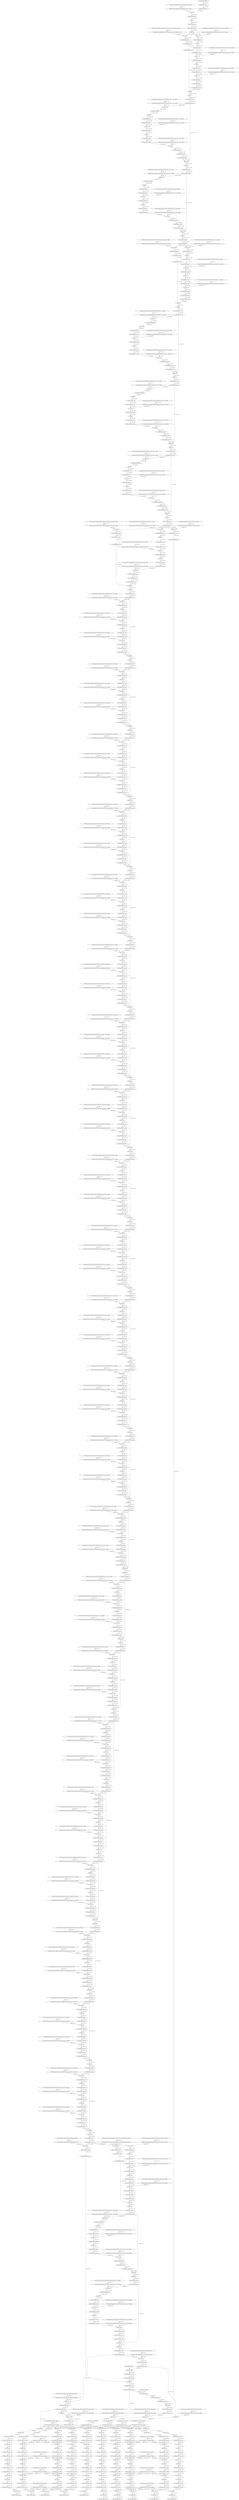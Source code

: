 strict digraph  {
"0 QuantizeLinear_input_1" [id=0, type=QuantizeLinear];
"1 DequantizeLinear_input_1" [id=1, type=DequantizeLinear];
"2 QuantizeLinear_backbones.ResNet101FPN.features.conv1.weight_1" [id=2, type=QuantizeLinear];
"3 DequantizeLinear_backbones.ResNet101FPN.features.conv1.weight_1" [id=3, type=DequantizeLinear];
"4 Conv_0" [id=4, type=Conv];
"5 BatchNormalization_1" [id=5, type=BatchNormalization];
"6 Relu_2" [id=6, type=Relu];
"7 QuantizeLinear_665_1" [id=7, type=QuantizeLinear];
"8 DequantizeLinear_665_1" [id=8, type=DequantizeLinear];
"9 MaxPool_3" [id=9, type=MaxPool];
"10 QuantizeLinear_backbones.ResNet101FPN.features.layer1.0.conv1.weight_1" [id=10, type=QuantizeLinear];
"11 DequantizeLinear_backbones.ResNet101FPN.features.layer1.0.conv1.weight_1" [id=11, type=DequantizeLinear];
"12 Conv_4" [id=12, type=Conv];
"13 BatchNormalization_5" [id=13, type=BatchNormalization];
"14 Relu_6" [id=14, type=Relu];
"15 QuantizeLinear_669_1" [id=15, type=QuantizeLinear];
"16 DequantizeLinear_669_1" [id=16, type=DequantizeLinear];
"17 QuantizeLinear_backbones.ResNet101FPN.features.layer1.0.conv2.weight_1" [id=17, type=QuantizeLinear];
"18 DequantizeLinear_backbones.ResNet101FPN.features.layer1.0.conv2.weight_1" [id=18, type=DequantizeLinear];
"19 Conv_7" [id=19, type=Conv];
"20 BatchNormalization_8" [id=20, type=BatchNormalization];
"21 Relu_9" [id=21, type=Relu];
"22 QuantizeLinear_672_1" [id=22, type=QuantizeLinear];
"23 DequantizeLinear_672_1" [id=23, type=DequantizeLinear];
"24 QuantizeLinear_backbones.ResNet101FPN.features.layer1.0.conv3.weight_1" [id=24, type=QuantizeLinear];
"25 DequantizeLinear_backbones.ResNet101FPN.features.layer1.0.conv3.weight_1" [id=25, type=DequantizeLinear];
"26 Conv_10" [id=26, type=Conv];
"27 BatchNormalization_11" [id=27, type=BatchNormalization];
"28 QuantizeLinear_backbones.ResNet101FPN.features.layer1.0.downsample.0.weight_1" [id=28, type=QuantizeLinear];
"29 DequantizeLinear_backbones.ResNet101FPN.features.layer1.0.downsample.0.weight_1" [id=29, type=DequantizeLinear];
"30 Conv_12" [id=30, type=Conv];
"31 BatchNormalization_13" [id=31, type=BatchNormalization];
"32 QuantizeLinear_674_1" [id=32, type=QuantizeLinear];
"33 DequantizeLinear_674_1" [id=33, type=DequantizeLinear];
"34 QuantizeLinear_676_1" [id=34, type=QuantizeLinear];
"35 DequantizeLinear_676_1" [id=35, type=DequantizeLinear];
"36 Add_14" [id=36, type=Add];
"37 Relu_15" [id=37, type=Relu];
"38 QuantizeLinear_678_1" [id=38, type=QuantizeLinear];
"39 DequantizeLinear_678_1" [id=39, type=DequantizeLinear];
"40 QuantizeLinear_backbones.ResNet101FPN.features.layer1.1.conv1.weight_1" [id=40, type=QuantizeLinear];
"41 DequantizeLinear_backbones.ResNet101FPN.features.layer1.1.conv1.weight_1" [id=41, type=DequantizeLinear];
"42 Conv_16" [id=42, type=Conv];
"43 BatchNormalization_17" [id=43, type=BatchNormalization];
"44 Relu_18" [id=44, type=Relu];
"45 QuantizeLinear_681_1" [id=45, type=QuantizeLinear];
"46 DequantizeLinear_681_1" [id=46, type=DequantizeLinear];
"47 QuantizeLinear_backbones.ResNet101FPN.features.layer1.1.conv2.weight_1" [id=47, type=QuantizeLinear];
"48 DequantizeLinear_backbones.ResNet101FPN.features.layer1.1.conv2.weight_1" [id=48, type=DequantizeLinear];
"49 Conv_19" [id=49, type=Conv];
"50 BatchNormalization_20" [id=50, type=BatchNormalization];
"51 Relu_21" [id=51, type=Relu];
"52 QuantizeLinear_684_1" [id=52, type=QuantizeLinear];
"53 DequantizeLinear_684_1" [id=53, type=DequantizeLinear];
"54 QuantizeLinear_backbones.ResNet101FPN.features.layer1.1.conv3.weight_1" [id=54, type=QuantizeLinear];
"55 DequantizeLinear_backbones.ResNet101FPN.features.layer1.1.conv3.weight_1" [id=55, type=DequantizeLinear];
"56 Conv_22" [id=56, type=Conv];
"57 BatchNormalization_23" [id=57, type=BatchNormalization];
"58 QuantizeLinear_686_1" [id=58, type=QuantizeLinear];
"59 DequantizeLinear_686_1" [id=59, type=DequantizeLinear];
"60 Add_24" [id=60, type=Add];
"61 Relu_25" [id=61, type=Relu];
"62 QuantizeLinear_688_1" [id=62, type=QuantizeLinear];
"63 DequantizeLinear_688_1" [id=63, type=DequantizeLinear];
"64 QuantizeLinear_backbones.ResNet101FPN.features.layer1.2.conv1.weight_1" [id=64, type=QuantizeLinear];
"65 DequantizeLinear_backbones.ResNet101FPN.features.layer1.2.conv1.weight_1" [id=65, type=DequantizeLinear];
"66 Conv_26" [id=66, type=Conv];
"67 BatchNormalization_27" [id=67, type=BatchNormalization];
"68 Relu_28" [id=68, type=Relu];
"69 QuantizeLinear_691_1" [id=69, type=QuantizeLinear];
"70 DequantizeLinear_691_1" [id=70, type=DequantizeLinear];
"71 QuantizeLinear_backbones.ResNet101FPN.features.layer1.2.conv2.weight_1" [id=71, type=QuantizeLinear];
"72 DequantizeLinear_backbones.ResNet101FPN.features.layer1.2.conv2.weight_1" [id=72, type=DequantizeLinear];
"73 Conv_29" [id=73, type=Conv];
"74 BatchNormalization_30" [id=74, type=BatchNormalization];
"75 Relu_31" [id=75, type=Relu];
"76 QuantizeLinear_694_1" [id=76, type=QuantizeLinear];
"77 DequantizeLinear_694_1" [id=77, type=DequantizeLinear];
"78 QuantizeLinear_backbones.ResNet101FPN.features.layer1.2.conv3.weight_1" [id=78, type=QuantizeLinear];
"79 DequantizeLinear_backbones.ResNet101FPN.features.layer1.2.conv3.weight_1" [id=79, type=DequantizeLinear];
"80 Conv_32" [id=80, type=Conv];
"81 BatchNormalization_33" [id=81, type=BatchNormalization];
"82 QuantizeLinear_696_1" [id=82, type=QuantizeLinear];
"83 DequantizeLinear_696_1" [id=83, type=DequantizeLinear];
"84 Add_34" [id=84, type=Add];
"85 Relu_35" [id=85, type=Relu];
"86 QuantizeLinear_698_1" [id=86, type=QuantizeLinear];
"87 DequantizeLinear_698_1" [id=87, type=DequantizeLinear];
"88 QuantizeLinear_backbones.ResNet101FPN.features.layer2.0.conv1.weight_1" [id=88, type=QuantizeLinear];
"89 DequantizeLinear_backbones.ResNet101FPN.features.layer2.0.conv1.weight_1" [id=89, type=DequantizeLinear];
"90 Conv_36" [id=90, type=Conv];
"91 BatchNormalization_37" [id=91, type=BatchNormalization];
"92 Relu_38" [id=92, type=Relu];
"93 QuantizeLinear_701_1" [id=93, type=QuantizeLinear];
"94 DequantizeLinear_701_1" [id=94, type=DequantizeLinear];
"95 QuantizeLinear_backbones.ResNet101FPN.features.layer2.0.conv2.weight_1" [id=95, type=QuantizeLinear];
"96 DequantizeLinear_backbones.ResNet101FPN.features.layer2.0.conv2.weight_1" [id=96, type=DequantizeLinear];
"97 Conv_39" [id=97, type=Conv];
"98 BatchNormalization_40" [id=98, type=BatchNormalization];
"99 Relu_41" [id=99, type=Relu];
"100 QuantizeLinear_704_1" [id=100, type=QuantizeLinear];
"101 DequantizeLinear_704_1" [id=101, type=DequantizeLinear];
"102 QuantizeLinear_backbones.ResNet101FPN.features.layer2.0.conv3.weight_1" [id=102, type=QuantizeLinear];
"103 DequantizeLinear_backbones.ResNet101FPN.features.layer2.0.conv3.weight_1" [id=103, type=DequantizeLinear];
"104 Conv_42" [id=104, type=Conv];
"105 BatchNormalization_43" [id=105, type=BatchNormalization];
"106 QuantizeLinear_backbones.ResNet101FPN.features.layer2.0.downsample.0.weight_1" [id=106, type=QuantizeLinear];
"107 DequantizeLinear_backbones.ResNet101FPN.features.layer2.0.downsample.0.weight_1" [id=107, type=DequantizeLinear];
"108 Conv_44" [id=108, type=Conv];
"109 BatchNormalization_45" [id=109, type=BatchNormalization];
"110 QuantizeLinear_706_1" [id=110, type=QuantizeLinear];
"111 DequantizeLinear_706_1" [id=111, type=DequantizeLinear];
"112 QuantizeLinear_708_1" [id=112, type=QuantizeLinear];
"113 DequantizeLinear_708_1" [id=113, type=DequantizeLinear];
"114 Add_46" [id=114, type=Add];
"115 Relu_47" [id=115, type=Relu];
"116 QuantizeLinear_710_1" [id=116, type=QuantizeLinear];
"117 DequantizeLinear_710_1" [id=117, type=DequantizeLinear];
"118 QuantizeLinear_backbones.ResNet101FPN.features.layer2.1.conv1.weight_1" [id=118, type=QuantizeLinear];
"119 DequantizeLinear_backbones.ResNet101FPN.features.layer2.1.conv1.weight_1" [id=119, type=DequantizeLinear];
"120 Conv_48" [id=120, type=Conv];
"121 BatchNormalization_49" [id=121, type=BatchNormalization];
"122 Relu_50" [id=122, type=Relu];
"123 QuantizeLinear_713_1" [id=123, type=QuantizeLinear];
"124 DequantizeLinear_713_1" [id=124, type=DequantizeLinear];
"125 QuantizeLinear_backbones.ResNet101FPN.features.layer2.1.conv2.weight_1" [id=125, type=QuantizeLinear];
"126 DequantizeLinear_backbones.ResNet101FPN.features.layer2.1.conv2.weight_1" [id=126, type=DequantizeLinear];
"127 Conv_51" [id=127, type=Conv];
"128 BatchNormalization_52" [id=128, type=BatchNormalization];
"129 Relu_53" [id=129, type=Relu];
"130 QuantizeLinear_716_1" [id=130, type=QuantizeLinear];
"131 DequantizeLinear_716_1" [id=131, type=DequantizeLinear];
"132 QuantizeLinear_backbones.ResNet101FPN.features.layer2.1.conv3.weight_1" [id=132, type=QuantizeLinear];
"133 DequantizeLinear_backbones.ResNet101FPN.features.layer2.1.conv3.weight_1" [id=133, type=DequantizeLinear];
"134 Conv_54" [id=134, type=Conv];
"135 BatchNormalization_55" [id=135, type=BatchNormalization];
"136 QuantizeLinear_718_1" [id=136, type=QuantizeLinear];
"137 DequantizeLinear_718_1" [id=137, type=DequantizeLinear];
"138 Add_56" [id=138, type=Add];
"139 Relu_57" [id=139, type=Relu];
"140 QuantizeLinear_720_1" [id=140, type=QuantizeLinear];
"141 DequantizeLinear_720_1" [id=141, type=DequantizeLinear];
"142 QuantizeLinear_backbones.ResNet101FPN.features.layer2.2.conv1.weight_1" [id=142, type=QuantizeLinear];
"143 DequantizeLinear_backbones.ResNet101FPN.features.layer2.2.conv1.weight_1" [id=143, type=DequantizeLinear];
"144 Conv_58" [id=144, type=Conv];
"145 BatchNormalization_59" [id=145, type=BatchNormalization];
"146 Relu_60" [id=146, type=Relu];
"147 QuantizeLinear_723_1" [id=147, type=QuantizeLinear];
"148 DequantizeLinear_723_1" [id=148, type=DequantizeLinear];
"149 QuantizeLinear_backbones.ResNet101FPN.features.layer2.2.conv2.weight_1" [id=149, type=QuantizeLinear];
"150 DequantizeLinear_backbones.ResNet101FPN.features.layer2.2.conv2.weight_1" [id=150, type=DequantizeLinear];
"151 Conv_61" [id=151, type=Conv];
"152 BatchNormalization_62" [id=152, type=BatchNormalization];
"153 Relu_63" [id=153, type=Relu];
"154 QuantizeLinear_726_1" [id=154, type=QuantizeLinear];
"155 DequantizeLinear_726_1" [id=155, type=DequantizeLinear];
"156 QuantizeLinear_backbones.ResNet101FPN.features.layer2.2.conv3.weight_1" [id=156, type=QuantizeLinear];
"157 DequantizeLinear_backbones.ResNet101FPN.features.layer2.2.conv3.weight_1" [id=157, type=DequantizeLinear];
"158 Conv_64" [id=158, type=Conv];
"159 BatchNormalization_65" [id=159, type=BatchNormalization];
"160 QuantizeLinear_728_1" [id=160, type=QuantizeLinear];
"161 DequantizeLinear_728_1" [id=161, type=DequantizeLinear];
"162 Add_66" [id=162, type=Add];
"163 Relu_67" [id=163, type=Relu];
"164 QuantizeLinear_730_1" [id=164, type=QuantizeLinear];
"165 DequantizeLinear_730_1" [id=165, type=DequantizeLinear];
"166 QuantizeLinear_backbones.ResNet101FPN.features.layer2.3.conv1.weight_1" [id=166, type=QuantizeLinear];
"167 DequantizeLinear_backbones.ResNet101FPN.features.layer2.3.conv1.weight_1" [id=167, type=DequantizeLinear];
"168 Conv_68" [id=168, type=Conv];
"169 BatchNormalization_69" [id=169, type=BatchNormalization];
"170 Relu_70" [id=170, type=Relu];
"171 QuantizeLinear_733_1" [id=171, type=QuantizeLinear];
"172 DequantizeLinear_733_1" [id=172, type=DequantizeLinear];
"173 QuantizeLinear_backbones.ResNet101FPN.features.layer2.3.conv2.weight_1" [id=173, type=QuantizeLinear];
"174 DequantizeLinear_backbones.ResNet101FPN.features.layer2.3.conv2.weight_1" [id=174, type=DequantizeLinear];
"175 Conv_71" [id=175, type=Conv];
"176 BatchNormalization_72" [id=176, type=BatchNormalization];
"177 Relu_73" [id=177, type=Relu];
"178 QuantizeLinear_736_1" [id=178, type=QuantizeLinear];
"179 DequantizeLinear_736_1" [id=179, type=DequantizeLinear];
"180 QuantizeLinear_backbones.ResNet101FPN.features.layer2.3.conv3.weight_1" [id=180, type=QuantizeLinear];
"181 DequantizeLinear_backbones.ResNet101FPN.features.layer2.3.conv3.weight_1" [id=181, type=DequantizeLinear];
"182 Conv_74" [id=182, type=Conv];
"183 BatchNormalization_75" [id=183, type=BatchNormalization];
"184 QuantizeLinear_738_1" [id=184, type=QuantizeLinear];
"185 DequantizeLinear_738_1" [id=185, type=DequantizeLinear];
"186 Add_76" [id=186, type=Add];
"187 Relu_77" [id=187, type=Relu];
"188 QuantizeLinear_740_1" [id=188, type=QuantizeLinear];
"189 DequantizeLinear_740_1" [id=189, type=DequantizeLinear];
"190 QuantizeLinear_backbones.ResNet101FPN.features.layer3.0.conv1.weight_1" [id=190, type=QuantizeLinear];
"191 DequantizeLinear_backbones.ResNet101FPN.features.layer3.0.conv1.weight_1" [id=191, type=DequantizeLinear];
"192 Conv_78" [id=192, type=Conv];
"193 BatchNormalization_79" [id=193, type=BatchNormalization];
"194 Relu_80" [id=194, type=Relu];
"195 QuantizeLinear_743_1" [id=195, type=QuantizeLinear];
"196 DequantizeLinear_743_1" [id=196, type=DequantizeLinear];
"197 QuantizeLinear_backbones.ResNet101FPN.features.layer3.0.conv2.weight_1" [id=197, type=QuantizeLinear];
"198 DequantizeLinear_backbones.ResNet101FPN.features.layer3.0.conv2.weight_1" [id=198, type=DequantizeLinear];
"199 Conv_81" [id=199, type=Conv];
"200 BatchNormalization_82" [id=200, type=BatchNormalization];
"201 Relu_83" [id=201, type=Relu];
"202 QuantizeLinear_746_1" [id=202, type=QuantizeLinear];
"203 DequantizeLinear_746_1" [id=203, type=DequantizeLinear];
"204 QuantizeLinear_backbones.ResNet101FPN.features.layer3.0.conv3.weight_1" [id=204, type=QuantizeLinear];
"205 DequantizeLinear_backbones.ResNet101FPN.features.layer3.0.conv3.weight_1" [id=205, type=DequantizeLinear];
"206 Conv_84" [id=206, type=Conv];
"207 BatchNormalization_85" [id=207, type=BatchNormalization];
"208 QuantizeLinear_backbones.ResNet101FPN.features.layer3.0.downsample.0.weight_1" [id=208, type=QuantizeLinear];
"209 DequantizeLinear_backbones.ResNet101FPN.features.layer3.0.downsample.0.weight_1" [id=209, type=DequantizeLinear];
"210 Conv_86" [id=210, type=Conv];
"211 BatchNormalization_87" [id=211, type=BatchNormalization];
"212 QuantizeLinear_748_1" [id=212, type=QuantizeLinear];
"213 DequantizeLinear_748_1" [id=213, type=DequantizeLinear];
"214 QuantizeLinear_750_1" [id=214, type=QuantizeLinear];
"215 DequantizeLinear_750_1" [id=215, type=DequantizeLinear];
"216 Add_88" [id=216, type=Add];
"217 Relu_89" [id=217, type=Relu];
"218 QuantizeLinear_752_1" [id=218, type=QuantizeLinear];
"219 DequantizeLinear_752_1" [id=219, type=DequantizeLinear];
"220 QuantizeLinear_backbones.ResNet101FPN.features.layer3.1.conv1.weight_1" [id=220, type=QuantizeLinear];
"221 DequantizeLinear_backbones.ResNet101FPN.features.layer3.1.conv1.weight_1" [id=221, type=DequantizeLinear];
"222 Conv_90" [id=222, type=Conv];
"223 BatchNormalization_91" [id=223, type=BatchNormalization];
"224 Relu_92" [id=224, type=Relu];
"225 QuantizeLinear_755_1" [id=225, type=QuantizeLinear];
"226 DequantizeLinear_755_1" [id=226, type=DequantizeLinear];
"227 QuantizeLinear_backbones.ResNet101FPN.features.layer3.1.conv2.weight_1" [id=227, type=QuantizeLinear];
"228 DequantizeLinear_backbones.ResNet101FPN.features.layer3.1.conv2.weight_1" [id=228, type=DequantizeLinear];
"229 Conv_93" [id=229, type=Conv];
"230 BatchNormalization_94" [id=230, type=BatchNormalization];
"231 Relu_95" [id=231, type=Relu];
"232 QuantizeLinear_758_1" [id=232, type=QuantizeLinear];
"233 DequantizeLinear_758_1" [id=233, type=DequantizeLinear];
"234 QuantizeLinear_backbones.ResNet101FPN.features.layer3.1.conv3.weight_1" [id=234, type=QuantizeLinear];
"235 DequantizeLinear_backbones.ResNet101FPN.features.layer3.1.conv3.weight_1" [id=235, type=DequantizeLinear];
"236 Conv_96" [id=236, type=Conv];
"237 BatchNormalization_97" [id=237, type=BatchNormalization];
"238 QuantizeLinear_760_1" [id=238, type=QuantizeLinear];
"239 DequantizeLinear_760_1" [id=239, type=DequantizeLinear];
"240 Add_98" [id=240, type=Add];
"241 Relu_99" [id=241, type=Relu];
"242 QuantizeLinear_762_1" [id=242, type=QuantizeLinear];
"243 DequantizeLinear_762_1" [id=243, type=DequantizeLinear];
"244 QuantizeLinear_backbones.ResNet101FPN.features.layer3.2.conv1.weight_1" [id=244, type=QuantizeLinear];
"245 DequantizeLinear_backbones.ResNet101FPN.features.layer3.2.conv1.weight_1" [id=245, type=DequantizeLinear];
"246 Conv_100" [id=246, type=Conv];
"247 BatchNormalization_101" [id=247, type=BatchNormalization];
"248 Relu_102" [id=248, type=Relu];
"249 QuantizeLinear_765_1" [id=249, type=QuantizeLinear];
"250 DequantizeLinear_765_1" [id=250, type=DequantizeLinear];
"251 QuantizeLinear_backbones.ResNet101FPN.features.layer3.2.conv2.weight_1" [id=251, type=QuantizeLinear];
"252 DequantizeLinear_backbones.ResNet101FPN.features.layer3.2.conv2.weight_1" [id=252, type=DequantizeLinear];
"253 Conv_103" [id=253, type=Conv];
"254 BatchNormalization_104" [id=254, type=BatchNormalization];
"255 Relu_105" [id=255, type=Relu];
"256 QuantizeLinear_768_1" [id=256, type=QuantizeLinear];
"257 DequantizeLinear_768_1" [id=257, type=DequantizeLinear];
"258 QuantizeLinear_backbones.ResNet101FPN.features.layer3.2.conv3.weight_1" [id=258, type=QuantizeLinear];
"259 DequantizeLinear_backbones.ResNet101FPN.features.layer3.2.conv3.weight_1" [id=259, type=DequantizeLinear];
"260 Conv_106" [id=260, type=Conv];
"261 BatchNormalization_107" [id=261, type=BatchNormalization];
"262 QuantizeLinear_770_1" [id=262, type=QuantizeLinear];
"263 DequantizeLinear_770_1" [id=263, type=DequantizeLinear];
"264 Add_108" [id=264, type=Add];
"265 Relu_109" [id=265, type=Relu];
"266 QuantizeLinear_772_1" [id=266, type=QuantizeLinear];
"267 DequantizeLinear_772_1" [id=267, type=DequantizeLinear];
"268 QuantizeLinear_backbones.ResNet101FPN.features.layer3.3.conv1.weight_1" [id=268, type=QuantizeLinear];
"269 DequantizeLinear_backbones.ResNet101FPN.features.layer3.3.conv1.weight_1" [id=269, type=DequantizeLinear];
"270 Conv_110" [id=270, type=Conv];
"271 BatchNormalization_111" [id=271, type=BatchNormalization];
"272 Relu_112" [id=272, type=Relu];
"273 QuantizeLinear_775_1" [id=273, type=QuantizeLinear];
"274 DequantizeLinear_775_1" [id=274, type=DequantizeLinear];
"275 QuantizeLinear_backbones.ResNet101FPN.features.layer3.3.conv2.weight_1" [id=275, type=QuantizeLinear];
"276 DequantizeLinear_backbones.ResNet101FPN.features.layer3.3.conv2.weight_1" [id=276, type=DequantizeLinear];
"277 Conv_113" [id=277, type=Conv];
"278 BatchNormalization_114" [id=278, type=BatchNormalization];
"279 Relu_115" [id=279, type=Relu];
"280 QuantizeLinear_778_1" [id=280, type=QuantizeLinear];
"281 DequantizeLinear_778_1" [id=281, type=DequantizeLinear];
"282 QuantizeLinear_backbones.ResNet101FPN.features.layer3.3.conv3.weight_1" [id=282, type=QuantizeLinear];
"283 DequantizeLinear_backbones.ResNet101FPN.features.layer3.3.conv3.weight_1" [id=283, type=DequantizeLinear];
"284 Conv_116" [id=284, type=Conv];
"285 BatchNormalization_117" [id=285, type=BatchNormalization];
"286 QuantizeLinear_780_1" [id=286, type=QuantizeLinear];
"287 DequantizeLinear_780_1" [id=287, type=DequantizeLinear];
"288 Add_118" [id=288, type=Add];
"289 Relu_119" [id=289, type=Relu];
"290 QuantizeLinear_782_1" [id=290, type=QuantizeLinear];
"291 DequantizeLinear_782_1" [id=291, type=DequantizeLinear];
"292 QuantizeLinear_backbones.ResNet101FPN.features.layer3.4.conv1.weight_1" [id=292, type=QuantizeLinear];
"293 DequantizeLinear_backbones.ResNet101FPN.features.layer3.4.conv1.weight_1" [id=293, type=DequantizeLinear];
"294 Conv_120" [id=294, type=Conv];
"295 BatchNormalization_121" [id=295, type=BatchNormalization];
"296 Relu_122" [id=296, type=Relu];
"297 QuantizeLinear_785_1" [id=297, type=QuantizeLinear];
"298 DequantizeLinear_785_1" [id=298, type=DequantizeLinear];
"299 QuantizeLinear_backbones.ResNet101FPN.features.layer3.4.conv2.weight_1" [id=299, type=QuantizeLinear];
"300 DequantizeLinear_backbones.ResNet101FPN.features.layer3.4.conv2.weight_1" [id=300, type=DequantizeLinear];
"301 Conv_123" [id=301, type=Conv];
"302 BatchNormalization_124" [id=302, type=BatchNormalization];
"303 Relu_125" [id=303, type=Relu];
"304 QuantizeLinear_788_1" [id=304, type=QuantizeLinear];
"305 DequantizeLinear_788_1" [id=305, type=DequantizeLinear];
"306 QuantizeLinear_backbones.ResNet101FPN.features.layer3.4.conv3.weight_1" [id=306, type=QuantizeLinear];
"307 DequantizeLinear_backbones.ResNet101FPN.features.layer3.4.conv3.weight_1" [id=307, type=DequantizeLinear];
"308 Conv_126" [id=308, type=Conv];
"309 BatchNormalization_127" [id=309, type=BatchNormalization];
"310 QuantizeLinear_790_1" [id=310, type=QuantizeLinear];
"311 DequantizeLinear_790_1" [id=311, type=DequantizeLinear];
"312 Add_128" [id=312, type=Add];
"313 Relu_129" [id=313, type=Relu];
"314 QuantizeLinear_792_1" [id=314, type=QuantizeLinear];
"315 DequantizeLinear_792_1" [id=315, type=DequantizeLinear];
"316 QuantizeLinear_backbones.ResNet101FPN.features.layer3.5.conv1.weight_1" [id=316, type=QuantizeLinear];
"317 DequantizeLinear_backbones.ResNet101FPN.features.layer3.5.conv1.weight_1" [id=317, type=DequantizeLinear];
"318 Conv_130" [id=318, type=Conv];
"319 BatchNormalization_131" [id=319, type=BatchNormalization];
"320 Relu_132" [id=320, type=Relu];
"321 QuantizeLinear_795_1" [id=321, type=QuantizeLinear];
"322 DequantizeLinear_795_1" [id=322, type=DequantizeLinear];
"323 QuantizeLinear_backbones.ResNet101FPN.features.layer3.5.conv2.weight_1" [id=323, type=QuantizeLinear];
"324 DequantizeLinear_backbones.ResNet101FPN.features.layer3.5.conv2.weight_1" [id=324, type=DequantizeLinear];
"325 Conv_133" [id=325, type=Conv];
"326 BatchNormalization_134" [id=326, type=BatchNormalization];
"327 Relu_135" [id=327, type=Relu];
"328 QuantizeLinear_798_1" [id=328, type=QuantizeLinear];
"329 DequantizeLinear_798_1" [id=329, type=DequantizeLinear];
"330 QuantizeLinear_backbones.ResNet101FPN.features.layer3.5.conv3.weight_1" [id=330, type=QuantizeLinear];
"331 DequantizeLinear_backbones.ResNet101FPN.features.layer3.5.conv3.weight_1" [id=331, type=DequantizeLinear];
"332 Conv_136" [id=332, type=Conv];
"333 BatchNormalization_137" [id=333, type=BatchNormalization];
"334 QuantizeLinear_800_1" [id=334, type=QuantizeLinear];
"335 DequantizeLinear_800_1" [id=335, type=DequantizeLinear];
"336 Add_138" [id=336, type=Add];
"337 Relu_139" [id=337, type=Relu];
"338 QuantizeLinear_802_1" [id=338, type=QuantizeLinear];
"339 DequantizeLinear_802_1" [id=339, type=DequantizeLinear];
"340 QuantizeLinear_backbones.ResNet101FPN.features.layer3.6.conv1.weight_1" [id=340, type=QuantizeLinear];
"341 DequantizeLinear_backbones.ResNet101FPN.features.layer3.6.conv1.weight_1" [id=341, type=DequantizeLinear];
"342 Conv_140" [id=342, type=Conv];
"343 BatchNormalization_141" [id=343, type=BatchNormalization];
"344 Relu_142" [id=344, type=Relu];
"345 QuantizeLinear_805_1" [id=345, type=QuantizeLinear];
"346 DequantizeLinear_805_1" [id=346, type=DequantizeLinear];
"347 QuantizeLinear_backbones.ResNet101FPN.features.layer3.6.conv2.weight_1" [id=347, type=QuantizeLinear];
"348 DequantizeLinear_backbones.ResNet101FPN.features.layer3.6.conv2.weight_1" [id=348, type=DequantizeLinear];
"349 Conv_143" [id=349, type=Conv];
"350 BatchNormalization_144" [id=350, type=BatchNormalization];
"351 Relu_145" [id=351, type=Relu];
"352 QuantizeLinear_808_1" [id=352, type=QuantizeLinear];
"353 DequantizeLinear_808_1" [id=353, type=DequantizeLinear];
"354 QuantizeLinear_backbones.ResNet101FPN.features.layer3.6.conv3.weight_1" [id=354, type=QuantizeLinear];
"355 DequantizeLinear_backbones.ResNet101FPN.features.layer3.6.conv3.weight_1" [id=355, type=DequantizeLinear];
"356 Conv_146" [id=356, type=Conv];
"357 BatchNormalization_147" [id=357, type=BatchNormalization];
"358 QuantizeLinear_810_1" [id=358, type=QuantizeLinear];
"359 DequantizeLinear_810_1" [id=359, type=DequantizeLinear];
"360 Add_148" [id=360, type=Add];
"361 Relu_149" [id=361, type=Relu];
"362 QuantizeLinear_812_1" [id=362, type=QuantizeLinear];
"363 DequantizeLinear_812_1" [id=363, type=DequantizeLinear];
"364 QuantizeLinear_backbones.ResNet101FPN.features.layer3.7.conv1.weight_1" [id=364, type=QuantizeLinear];
"365 DequantizeLinear_backbones.ResNet101FPN.features.layer3.7.conv1.weight_1" [id=365, type=DequantizeLinear];
"366 Conv_150" [id=366, type=Conv];
"367 BatchNormalization_151" [id=367, type=BatchNormalization];
"368 Relu_152" [id=368, type=Relu];
"369 QuantizeLinear_815_1" [id=369, type=QuantizeLinear];
"370 DequantizeLinear_815_1" [id=370, type=DequantizeLinear];
"371 QuantizeLinear_backbones.ResNet101FPN.features.layer3.7.conv2.weight_1" [id=371, type=QuantizeLinear];
"372 DequantizeLinear_backbones.ResNet101FPN.features.layer3.7.conv2.weight_1" [id=372, type=DequantizeLinear];
"373 Conv_153" [id=373, type=Conv];
"374 BatchNormalization_154" [id=374, type=BatchNormalization];
"375 Relu_155" [id=375, type=Relu];
"376 QuantizeLinear_818_1" [id=376, type=QuantizeLinear];
"377 DequantizeLinear_818_1" [id=377, type=DequantizeLinear];
"378 QuantizeLinear_backbones.ResNet101FPN.features.layer3.7.conv3.weight_1" [id=378, type=QuantizeLinear];
"379 DequantizeLinear_backbones.ResNet101FPN.features.layer3.7.conv3.weight_1" [id=379, type=DequantizeLinear];
"380 Conv_156" [id=380, type=Conv];
"381 BatchNormalization_157" [id=381, type=BatchNormalization];
"382 QuantizeLinear_820_1" [id=382, type=QuantizeLinear];
"383 DequantizeLinear_820_1" [id=383, type=DequantizeLinear];
"384 Add_158" [id=384, type=Add];
"385 Relu_159" [id=385, type=Relu];
"386 QuantizeLinear_822_1" [id=386, type=QuantizeLinear];
"387 DequantizeLinear_822_1" [id=387, type=DequantizeLinear];
"388 QuantizeLinear_backbones.ResNet101FPN.features.layer3.8.conv1.weight_1" [id=388, type=QuantizeLinear];
"389 DequantizeLinear_backbones.ResNet101FPN.features.layer3.8.conv1.weight_1" [id=389, type=DequantizeLinear];
"390 Conv_160" [id=390, type=Conv];
"391 BatchNormalization_161" [id=391, type=BatchNormalization];
"392 Relu_162" [id=392, type=Relu];
"393 QuantizeLinear_825_1" [id=393, type=QuantizeLinear];
"394 DequantizeLinear_825_1" [id=394, type=DequantizeLinear];
"395 QuantizeLinear_backbones.ResNet101FPN.features.layer3.8.conv2.weight_1" [id=395, type=QuantizeLinear];
"396 DequantizeLinear_backbones.ResNet101FPN.features.layer3.8.conv2.weight_1" [id=396, type=DequantizeLinear];
"397 Conv_163" [id=397, type=Conv];
"398 BatchNormalization_164" [id=398, type=BatchNormalization];
"399 Relu_165" [id=399, type=Relu];
"400 QuantizeLinear_828_1" [id=400, type=QuantizeLinear];
"401 DequantizeLinear_828_1" [id=401, type=DequantizeLinear];
"402 QuantizeLinear_backbones.ResNet101FPN.features.layer3.8.conv3.weight_1" [id=402, type=QuantizeLinear];
"403 DequantizeLinear_backbones.ResNet101FPN.features.layer3.8.conv3.weight_1" [id=403, type=DequantizeLinear];
"404 Conv_166" [id=404, type=Conv];
"405 BatchNormalization_167" [id=405, type=BatchNormalization];
"406 QuantizeLinear_830_1" [id=406, type=QuantizeLinear];
"407 DequantizeLinear_830_1" [id=407, type=DequantizeLinear];
"408 Add_168" [id=408, type=Add];
"409 Relu_169" [id=409, type=Relu];
"410 QuantizeLinear_832_1" [id=410, type=QuantizeLinear];
"411 DequantizeLinear_832_1" [id=411, type=DequantizeLinear];
"412 QuantizeLinear_backbones.ResNet101FPN.features.layer3.9.conv1.weight_1" [id=412, type=QuantizeLinear];
"413 DequantizeLinear_backbones.ResNet101FPN.features.layer3.9.conv1.weight_1" [id=413, type=DequantizeLinear];
"414 Conv_170" [id=414, type=Conv];
"415 BatchNormalization_171" [id=415, type=BatchNormalization];
"416 Relu_172" [id=416, type=Relu];
"417 QuantizeLinear_835_1" [id=417, type=QuantizeLinear];
"418 DequantizeLinear_835_1" [id=418, type=DequantizeLinear];
"419 QuantizeLinear_backbones.ResNet101FPN.features.layer3.9.conv2.weight_1" [id=419, type=QuantizeLinear];
"420 DequantizeLinear_backbones.ResNet101FPN.features.layer3.9.conv2.weight_1" [id=420, type=DequantizeLinear];
"421 Conv_173" [id=421, type=Conv];
"422 BatchNormalization_174" [id=422, type=BatchNormalization];
"423 Relu_175" [id=423, type=Relu];
"424 QuantizeLinear_838_1" [id=424, type=QuantizeLinear];
"425 DequantizeLinear_838_1" [id=425, type=DequantizeLinear];
"426 QuantizeLinear_backbones.ResNet101FPN.features.layer3.9.conv3.weight_1" [id=426, type=QuantizeLinear];
"427 DequantizeLinear_backbones.ResNet101FPN.features.layer3.9.conv3.weight_1" [id=427, type=DequantizeLinear];
"428 Conv_176" [id=428, type=Conv];
"429 BatchNormalization_177" [id=429, type=BatchNormalization];
"430 QuantizeLinear_840_1" [id=430, type=QuantizeLinear];
"431 DequantizeLinear_840_1" [id=431, type=DequantizeLinear];
"432 Add_178" [id=432, type=Add];
"433 Relu_179" [id=433, type=Relu];
"434 QuantizeLinear_842_1" [id=434, type=QuantizeLinear];
"435 DequantizeLinear_842_1" [id=435, type=DequantizeLinear];
"436 QuantizeLinear_backbones.ResNet101FPN.features.layer3.10.conv1.weight_1" [id=436, type=QuantizeLinear];
"437 DequantizeLinear_backbones.ResNet101FPN.features.layer3.10.conv1.weight_1" [id=437, type=DequantizeLinear];
"438 Conv_180" [id=438, type=Conv];
"439 BatchNormalization_181" [id=439, type=BatchNormalization];
"440 Relu_182" [id=440, type=Relu];
"441 QuantizeLinear_845_1" [id=441, type=QuantizeLinear];
"442 DequantizeLinear_845_1" [id=442, type=DequantizeLinear];
"443 QuantizeLinear_backbones.ResNet101FPN.features.layer3.10.conv2.weight_1" [id=443, type=QuantizeLinear];
"444 DequantizeLinear_backbones.ResNet101FPN.features.layer3.10.conv2.weight_1" [id=444, type=DequantizeLinear];
"445 Conv_183" [id=445, type=Conv];
"446 BatchNormalization_184" [id=446, type=BatchNormalization];
"447 Relu_185" [id=447, type=Relu];
"448 QuantizeLinear_848_1" [id=448, type=QuantizeLinear];
"449 DequantizeLinear_848_1" [id=449, type=DequantizeLinear];
"450 QuantizeLinear_backbones.ResNet101FPN.features.layer3.10.conv3.weight_1" [id=450, type=QuantizeLinear];
"451 DequantizeLinear_backbones.ResNet101FPN.features.layer3.10.conv3.weight_1" [id=451, type=DequantizeLinear];
"452 Conv_186" [id=452, type=Conv];
"453 BatchNormalization_187" [id=453, type=BatchNormalization];
"454 QuantizeLinear_850_1" [id=454, type=QuantizeLinear];
"455 DequantizeLinear_850_1" [id=455, type=DequantizeLinear];
"456 Add_188" [id=456, type=Add];
"457 Relu_189" [id=457, type=Relu];
"458 QuantizeLinear_852_1" [id=458, type=QuantizeLinear];
"459 DequantizeLinear_852_1" [id=459, type=DequantizeLinear];
"460 QuantizeLinear_backbones.ResNet101FPN.features.layer3.11.conv1.weight_1" [id=460, type=QuantizeLinear];
"461 DequantizeLinear_backbones.ResNet101FPN.features.layer3.11.conv1.weight_1" [id=461, type=DequantizeLinear];
"462 Conv_190" [id=462, type=Conv];
"463 BatchNormalization_191" [id=463, type=BatchNormalization];
"464 Relu_192" [id=464, type=Relu];
"465 QuantizeLinear_855_1" [id=465, type=QuantizeLinear];
"466 DequantizeLinear_855_1" [id=466, type=DequantizeLinear];
"467 QuantizeLinear_backbones.ResNet101FPN.features.layer3.11.conv2.weight_1" [id=467, type=QuantizeLinear];
"468 DequantizeLinear_backbones.ResNet101FPN.features.layer3.11.conv2.weight_1" [id=468, type=DequantizeLinear];
"469 Conv_193" [id=469, type=Conv];
"470 BatchNormalization_194" [id=470, type=BatchNormalization];
"471 Relu_195" [id=471, type=Relu];
"472 QuantizeLinear_858_1" [id=472, type=QuantizeLinear];
"473 DequantizeLinear_858_1" [id=473, type=DequantizeLinear];
"474 QuantizeLinear_backbones.ResNet101FPN.features.layer3.11.conv3.weight_1" [id=474, type=QuantizeLinear];
"475 DequantizeLinear_backbones.ResNet101FPN.features.layer3.11.conv3.weight_1" [id=475, type=DequantizeLinear];
"476 Conv_196" [id=476, type=Conv];
"477 BatchNormalization_197" [id=477, type=BatchNormalization];
"478 QuantizeLinear_860_1" [id=478, type=QuantizeLinear];
"479 DequantizeLinear_860_1" [id=479, type=DequantizeLinear];
"480 Add_198" [id=480, type=Add];
"481 Relu_199" [id=481, type=Relu];
"482 QuantizeLinear_862_1" [id=482, type=QuantizeLinear];
"483 DequantizeLinear_862_1" [id=483, type=DequantizeLinear];
"484 QuantizeLinear_backbones.ResNet101FPN.features.layer3.12.conv1.weight_1" [id=484, type=QuantizeLinear];
"485 DequantizeLinear_backbones.ResNet101FPN.features.layer3.12.conv1.weight_1" [id=485, type=DequantizeLinear];
"486 Conv_200" [id=486, type=Conv];
"487 BatchNormalization_201" [id=487, type=BatchNormalization];
"488 Relu_202" [id=488, type=Relu];
"489 QuantizeLinear_865_1" [id=489, type=QuantizeLinear];
"490 DequantizeLinear_865_1" [id=490, type=DequantizeLinear];
"491 QuantizeLinear_backbones.ResNet101FPN.features.layer3.12.conv2.weight_1" [id=491, type=QuantizeLinear];
"492 DequantizeLinear_backbones.ResNet101FPN.features.layer3.12.conv2.weight_1" [id=492, type=DequantizeLinear];
"493 Conv_203" [id=493, type=Conv];
"494 BatchNormalization_204" [id=494, type=BatchNormalization];
"495 Relu_205" [id=495, type=Relu];
"496 QuantizeLinear_868_1" [id=496, type=QuantizeLinear];
"497 DequantizeLinear_868_1" [id=497, type=DequantizeLinear];
"498 QuantizeLinear_backbones.ResNet101FPN.features.layer3.12.conv3.weight_1" [id=498, type=QuantizeLinear];
"499 DequantizeLinear_backbones.ResNet101FPN.features.layer3.12.conv3.weight_1" [id=499, type=DequantizeLinear];
"500 Conv_206" [id=500, type=Conv];
"501 BatchNormalization_207" [id=501, type=BatchNormalization];
"502 QuantizeLinear_870_1" [id=502, type=QuantizeLinear];
"503 DequantizeLinear_870_1" [id=503, type=DequantizeLinear];
"504 Add_208" [id=504, type=Add];
"505 Relu_209" [id=505, type=Relu];
"506 QuantizeLinear_872_1" [id=506, type=QuantizeLinear];
"507 DequantizeLinear_872_1" [id=507, type=DequantizeLinear];
"508 QuantizeLinear_backbones.ResNet101FPN.features.layer3.13.conv1.weight_1" [id=508, type=QuantizeLinear];
"509 DequantizeLinear_backbones.ResNet101FPN.features.layer3.13.conv1.weight_1" [id=509, type=DequantizeLinear];
"510 Conv_210" [id=510, type=Conv];
"511 BatchNormalization_211" [id=511, type=BatchNormalization];
"512 Relu_212" [id=512, type=Relu];
"513 QuantizeLinear_875_1" [id=513, type=QuantizeLinear];
"514 DequantizeLinear_875_1" [id=514, type=DequantizeLinear];
"515 QuantizeLinear_backbones.ResNet101FPN.features.layer3.13.conv2.weight_1" [id=515, type=QuantizeLinear];
"516 DequantizeLinear_backbones.ResNet101FPN.features.layer3.13.conv2.weight_1" [id=516, type=DequantizeLinear];
"517 Conv_213" [id=517, type=Conv];
"518 BatchNormalization_214" [id=518, type=BatchNormalization];
"519 Relu_215" [id=519, type=Relu];
"520 QuantizeLinear_878_1" [id=520, type=QuantizeLinear];
"521 DequantizeLinear_878_1" [id=521, type=DequantizeLinear];
"522 QuantizeLinear_backbones.ResNet101FPN.features.layer3.13.conv3.weight_1" [id=522, type=QuantizeLinear];
"523 DequantizeLinear_backbones.ResNet101FPN.features.layer3.13.conv3.weight_1" [id=523, type=DequantizeLinear];
"524 Conv_216" [id=524, type=Conv];
"525 BatchNormalization_217" [id=525, type=BatchNormalization];
"526 QuantizeLinear_880_1" [id=526, type=QuantizeLinear];
"527 DequantizeLinear_880_1" [id=527, type=DequantizeLinear];
"528 Add_218" [id=528, type=Add];
"529 Relu_219" [id=529, type=Relu];
"530 QuantizeLinear_882_1" [id=530, type=QuantizeLinear];
"531 DequantizeLinear_882_1" [id=531, type=DequantizeLinear];
"532 QuantizeLinear_backbones.ResNet101FPN.features.layer3.14.conv1.weight_1" [id=532, type=QuantizeLinear];
"533 DequantizeLinear_backbones.ResNet101FPN.features.layer3.14.conv1.weight_1" [id=533, type=DequantizeLinear];
"534 Conv_220" [id=534, type=Conv];
"535 BatchNormalization_221" [id=535, type=BatchNormalization];
"536 Relu_222" [id=536, type=Relu];
"537 QuantizeLinear_885_1" [id=537, type=QuantizeLinear];
"538 DequantizeLinear_885_1" [id=538, type=DequantizeLinear];
"539 QuantizeLinear_backbones.ResNet101FPN.features.layer3.14.conv2.weight_1" [id=539, type=QuantizeLinear];
"540 DequantizeLinear_backbones.ResNet101FPN.features.layer3.14.conv2.weight_1" [id=540, type=DequantizeLinear];
"541 Conv_223" [id=541, type=Conv];
"542 BatchNormalization_224" [id=542, type=BatchNormalization];
"543 Relu_225" [id=543, type=Relu];
"544 QuantizeLinear_888_1" [id=544, type=QuantizeLinear];
"545 DequantizeLinear_888_1" [id=545, type=DequantizeLinear];
"546 QuantizeLinear_backbones.ResNet101FPN.features.layer3.14.conv3.weight_1" [id=546, type=QuantizeLinear];
"547 DequantizeLinear_backbones.ResNet101FPN.features.layer3.14.conv3.weight_1" [id=547, type=DequantizeLinear];
"548 Conv_226" [id=548, type=Conv];
"549 BatchNormalization_227" [id=549, type=BatchNormalization];
"550 QuantizeLinear_890_1" [id=550, type=QuantizeLinear];
"551 DequantizeLinear_890_1" [id=551, type=DequantizeLinear];
"552 Add_228" [id=552, type=Add];
"553 Relu_229" [id=553, type=Relu];
"554 QuantizeLinear_892_1" [id=554, type=QuantizeLinear];
"555 DequantizeLinear_892_1" [id=555, type=DequantizeLinear];
"556 QuantizeLinear_backbones.ResNet101FPN.features.layer3.15.conv1.weight_1" [id=556, type=QuantizeLinear];
"557 DequantizeLinear_backbones.ResNet101FPN.features.layer3.15.conv1.weight_1" [id=557, type=DequantizeLinear];
"558 Conv_230" [id=558, type=Conv];
"559 BatchNormalization_231" [id=559, type=BatchNormalization];
"560 Relu_232" [id=560, type=Relu];
"561 QuantizeLinear_895_1" [id=561, type=QuantizeLinear];
"562 DequantizeLinear_895_1" [id=562, type=DequantizeLinear];
"563 QuantizeLinear_backbones.ResNet101FPN.features.layer3.15.conv2.weight_1" [id=563, type=QuantizeLinear];
"564 DequantizeLinear_backbones.ResNet101FPN.features.layer3.15.conv2.weight_1" [id=564, type=DequantizeLinear];
"565 Conv_233" [id=565, type=Conv];
"566 BatchNormalization_234" [id=566, type=BatchNormalization];
"567 Relu_235" [id=567, type=Relu];
"568 QuantizeLinear_898_1" [id=568, type=QuantizeLinear];
"569 DequantizeLinear_898_1" [id=569, type=DequantizeLinear];
"570 QuantizeLinear_backbones.ResNet101FPN.features.layer3.15.conv3.weight_1" [id=570, type=QuantizeLinear];
"571 DequantizeLinear_backbones.ResNet101FPN.features.layer3.15.conv3.weight_1" [id=571, type=DequantizeLinear];
"572 Conv_236" [id=572, type=Conv];
"573 BatchNormalization_237" [id=573, type=BatchNormalization];
"574 QuantizeLinear_900_1" [id=574, type=QuantizeLinear];
"575 DequantizeLinear_900_1" [id=575, type=DequantizeLinear];
"576 Add_238" [id=576, type=Add];
"577 Relu_239" [id=577, type=Relu];
"578 QuantizeLinear_902_1" [id=578, type=QuantizeLinear];
"579 DequantizeLinear_902_1" [id=579, type=DequantizeLinear];
"580 QuantizeLinear_backbones.ResNet101FPN.features.layer3.16.conv1.weight_1" [id=580, type=QuantizeLinear];
"581 DequantizeLinear_backbones.ResNet101FPN.features.layer3.16.conv1.weight_1" [id=581, type=DequantizeLinear];
"582 Conv_240" [id=582, type=Conv];
"583 BatchNormalization_241" [id=583, type=BatchNormalization];
"584 Relu_242" [id=584, type=Relu];
"585 QuantizeLinear_905_1" [id=585, type=QuantizeLinear];
"586 DequantizeLinear_905_1" [id=586, type=DequantizeLinear];
"587 QuantizeLinear_backbones.ResNet101FPN.features.layer3.16.conv2.weight_1" [id=587, type=QuantizeLinear];
"588 DequantizeLinear_backbones.ResNet101FPN.features.layer3.16.conv2.weight_1" [id=588, type=DequantizeLinear];
"589 Conv_243" [id=589, type=Conv];
"590 BatchNormalization_244" [id=590, type=BatchNormalization];
"591 Relu_245" [id=591, type=Relu];
"592 QuantizeLinear_908_1" [id=592, type=QuantizeLinear];
"593 DequantizeLinear_908_1" [id=593, type=DequantizeLinear];
"594 QuantizeLinear_backbones.ResNet101FPN.features.layer3.16.conv3.weight_1" [id=594, type=QuantizeLinear];
"595 DequantizeLinear_backbones.ResNet101FPN.features.layer3.16.conv3.weight_1" [id=595, type=DequantizeLinear];
"596 Conv_246" [id=596, type=Conv];
"597 BatchNormalization_247" [id=597, type=BatchNormalization];
"598 QuantizeLinear_910_1" [id=598, type=QuantizeLinear];
"599 DequantizeLinear_910_1" [id=599, type=DequantizeLinear];
"600 Add_248" [id=600, type=Add];
"601 Relu_249" [id=601, type=Relu];
"602 QuantizeLinear_912_1" [id=602, type=QuantizeLinear];
"603 DequantizeLinear_912_1" [id=603, type=DequantizeLinear];
"604 QuantizeLinear_backbones.ResNet101FPN.features.layer3.17.conv1.weight_1" [id=604, type=QuantizeLinear];
"605 DequantizeLinear_backbones.ResNet101FPN.features.layer3.17.conv1.weight_1" [id=605, type=DequantizeLinear];
"606 Conv_250" [id=606, type=Conv];
"607 BatchNormalization_251" [id=607, type=BatchNormalization];
"608 Relu_252" [id=608, type=Relu];
"609 QuantizeLinear_915_1" [id=609, type=QuantizeLinear];
"610 DequantizeLinear_915_1" [id=610, type=DequantizeLinear];
"611 QuantizeLinear_backbones.ResNet101FPN.features.layer3.17.conv2.weight_1" [id=611, type=QuantizeLinear];
"612 DequantizeLinear_backbones.ResNet101FPN.features.layer3.17.conv2.weight_1" [id=612, type=DequantizeLinear];
"613 Conv_253" [id=613, type=Conv];
"614 BatchNormalization_254" [id=614, type=BatchNormalization];
"615 Relu_255" [id=615, type=Relu];
"616 QuantizeLinear_918_1" [id=616, type=QuantizeLinear];
"617 DequantizeLinear_918_1" [id=617, type=DequantizeLinear];
"618 QuantizeLinear_backbones.ResNet101FPN.features.layer3.17.conv3.weight_1" [id=618, type=QuantizeLinear];
"619 DequantizeLinear_backbones.ResNet101FPN.features.layer3.17.conv3.weight_1" [id=619, type=DequantizeLinear];
"620 Conv_256" [id=620, type=Conv];
"621 BatchNormalization_257" [id=621, type=BatchNormalization];
"622 QuantizeLinear_920_1" [id=622, type=QuantizeLinear];
"623 DequantizeLinear_920_1" [id=623, type=DequantizeLinear];
"624 Add_258" [id=624, type=Add];
"625 Relu_259" [id=625, type=Relu];
"626 QuantizeLinear_922_1" [id=626, type=QuantizeLinear];
"627 DequantizeLinear_922_1" [id=627, type=DequantizeLinear];
"628 QuantizeLinear_backbones.ResNet101FPN.features.layer3.18.conv1.weight_1" [id=628, type=QuantizeLinear];
"629 DequantizeLinear_backbones.ResNet101FPN.features.layer3.18.conv1.weight_1" [id=629, type=DequantizeLinear];
"630 Conv_260" [id=630, type=Conv];
"631 BatchNormalization_261" [id=631, type=BatchNormalization];
"632 Relu_262" [id=632, type=Relu];
"633 QuantizeLinear_925_1" [id=633, type=QuantizeLinear];
"634 DequantizeLinear_925_1" [id=634, type=DequantizeLinear];
"635 QuantizeLinear_backbones.ResNet101FPN.features.layer3.18.conv2.weight_1" [id=635, type=QuantizeLinear];
"636 DequantizeLinear_backbones.ResNet101FPN.features.layer3.18.conv2.weight_1" [id=636, type=DequantizeLinear];
"637 Conv_263" [id=637, type=Conv];
"638 BatchNormalization_264" [id=638, type=BatchNormalization];
"639 Relu_265" [id=639, type=Relu];
"640 QuantizeLinear_928_1" [id=640, type=QuantizeLinear];
"641 DequantizeLinear_928_1" [id=641, type=DequantizeLinear];
"642 QuantizeLinear_backbones.ResNet101FPN.features.layer3.18.conv3.weight_1" [id=642, type=QuantizeLinear];
"643 DequantizeLinear_backbones.ResNet101FPN.features.layer3.18.conv3.weight_1" [id=643, type=DequantizeLinear];
"644 Conv_266" [id=644, type=Conv];
"645 BatchNormalization_267" [id=645, type=BatchNormalization];
"646 QuantizeLinear_930_1" [id=646, type=QuantizeLinear];
"647 DequantizeLinear_930_1" [id=647, type=DequantizeLinear];
"648 Add_268" [id=648, type=Add];
"649 Relu_269" [id=649, type=Relu];
"650 QuantizeLinear_932_1" [id=650, type=QuantizeLinear];
"651 DequantizeLinear_932_1" [id=651, type=DequantizeLinear];
"652 QuantizeLinear_backbones.ResNet101FPN.features.layer3.19.conv1.weight_1" [id=652, type=QuantizeLinear];
"653 DequantizeLinear_backbones.ResNet101FPN.features.layer3.19.conv1.weight_1" [id=653, type=DequantizeLinear];
"654 Conv_270" [id=654, type=Conv];
"655 BatchNormalization_271" [id=655, type=BatchNormalization];
"656 Relu_272" [id=656, type=Relu];
"657 QuantizeLinear_935_1" [id=657, type=QuantizeLinear];
"658 DequantizeLinear_935_1" [id=658, type=DequantizeLinear];
"659 QuantizeLinear_backbones.ResNet101FPN.features.layer3.19.conv2.weight_1" [id=659, type=QuantizeLinear];
"660 DequantizeLinear_backbones.ResNet101FPN.features.layer3.19.conv2.weight_1" [id=660, type=DequantizeLinear];
"661 Conv_273" [id=661, type=Conv];
"662 BatchNormalization_274" [id=662, type=BatchNormalization];
"663 Relu_275" [id=663, type=Relu];
"664 QuantizeLinear_938_1" [id=664, type=QuantizeLinear];
"665 DequantizeLinear_938_1" [id=665, type=DequantizeLinear];
"666 QuantizeLinear_backbones.ResNet101FPN.features.layer3.19.conv3.weight_1" [id=666, type=QuantizeLinear];
"667 DequantizeLinear_backbones.ResNet101FPN.features.layer3.19.conv3.weight_1" [id=667, type=DequantizeLinear];
"668 Conv_276" [id=668, type=Conv];
"669 BatchNormalization_277" [id=669, type=BatchNormalization];
"670 QuantizeLinear_940_1" [id=670, type=QuantizeLinear];
"671 DequantizeLinear_940_1" [id=671, type=DequantizeLinear];
"672 Add_278" [id=672, type=Add];
"673 Relu_279" [id=673, type=Relu];
"674 QuantizeLinear_942_1" [id=674, type=QuantizeLinear];
"675 DequantizeLinear_942_1" [id=675, type=DequantizeLinear];
"676 QuantizeLinear_backbones.ResNet101FPN.features.layer3.20.conv1.weight_1" [id=676, type=QuantizeLinear];
"677 DequantizeLinear_backbones.ResNet101FPN.features.layer3.20.conv1.weight_1" [id=677, type=DequantizeLinear];
"678 Conv_280" [id=678, type=Conv];
"679 BatchNormalization_281" [id=679, type=BatchNormalization];
"680 Relu_282" [id=680, type=Relu];
"681 QuantizeLinear_945_1" [id=681, type=QuantizeLinear];
"682 DequantizeLinear_945_1" [id=682, type=DequantizeLinear];
"683 QuantizeLinear_backbones.ResNet101FPN.features.layer3.20.conv2.weight_1" [id=683, type=QuantizeLinear];
"684 DequantizeLinear_backbones.ResNet101FPN.features.layer3.20.conv2.weight_1" [id=684, type=DequantizeLinear];
"685 Conv_283" [id=685, type=Conv];
"686 BatchNormalization_284" [id=686, type=BatchNormalization];
"687 Relu_285" [id=687, type=Relu];
"688 QuantizeLinear_948_1" [id=688, type=QuantizeLinear];
"689 DequantizeLinear_948_1" [id=689, type=DequantizeLinear];
"690 QuantizeLinear_backbones.ResNet101FPN.features.layer3.20.conv3.weight_1" [id=690, type=QuantizeLinear];
"691 DequantizeLinear_backbones.ResNet101FPN.features.layer3.20.conv3.weight_1" [id=691, type=DequantizeLinear];
"692 Conv_286" [id=692, type=Conv];
"693 BatchNormalization_287" [id=693, type=BatchNormalization];
"694 QuantizeLinear_950_1" [id=694, type=QuantizeLinear];
"695 DequantizeLinear_950_1" [id=695, type=DequantizeLinear];
"696 Add_288" [id=696, type=Add];
"697 Relu_289" [id=697, type=Relu];
"698 QuantizeLinear_952_1" [id=698, type=QuantizeLinear];
"699 DequantizeLinear_952_1" [id=699, type=DequantizeLinear];
"700 QuantizeLinear_backbones.ResNet101FPN.features.layer3.21.conv1.weight_1" [id=700, type=QuantizeLinear];
"701 DequantizeLinear_backbones.ResNet101FPN.features.layer3.21.conv1.weight_1" [id=701, type=DequantizeLinear];
"702 Conv_290" [id=702, type=Conv];
"703 BatchNormalization_291" [id=703, type=BatchNormalization];
"704 Relu_292" [id=704, type=Relu];
"705 QuantizeLinear_955_1" [id=705, type=QuantizeLinear];
"706 DequantizeLinear_955_1" [id=706, type=DequantizeLinear];
"707 QuantizeLinear_backbones.ResNet101FPN.features.layer3.21.conv2.weight_1" [id=707, type=QuantizeLinear];
"708 DequantizeLinear_backbones.ResNet101FPN.features.layer3.21.conv2.weight_1" [id=708, type=DequantizeLinear];
"709 Conv_293" [id=709, type=Conv];
"710 BatchNormalization_294" [id=710, type=BatchNormalization];
"711 Relu_295" [id=711, type=Relu];
"712 QuantizeLinear_958_1" [id=712, type=QuantizeLinear];
"713 DequantizeLinear_958_1" [id=713, type=DequantizeLinear];
"714 QuantizeLinear_backbones.ResNet101FPN.features.layer3.21.conv3.weight_1" [id=714, type=QuantizeLinear];
"715 DequantizeLinear_backbones.ResNet101FPN.features.layer3.21.conv3.weight_1" [id=715, type=DequantizeLinear];
"716 Conv_296" [id=716, type=Conv];
"717 BatchNormalization_297" [id=717, type=BatchNormalization];
"718 QuantizeLinear_960_1" [id=718, type=QuantizeLinear];
"719 DequantizeLinear_960_1" [id=719, type=DequantizeLinear];
"720 Add_298" [id=720, type=Add];
"721 Relu_299" [id=721, type=Relu];
"722 QuantizeLinear_962_1" [id=722, type=QuantizeLinear];
"723 DequantizeLinear_962_1" [id=723, type=DequantizeLinear];
"724 QuantizeLinear_backbones.ResNet101FPN.features.layer3.22.conv1.weight_1" [id=724, type=QuantizeLinear];
"725 DequantizeLinear_backbones.ResNet101FPN.features.layer3.22.conv1.weight_1" [id=725, type=DequantizeLinear];
"726 Conv_300" [id=726, type=Conv];
"727 BatchNormalization_301" [id=727, type=BatchNormalization];
"728 Relu_302" [id=728, type=Relu];
"729 QuantizeLinear_965_1" [id=729, type=QuantizeLinear];
"730 DequantizeLinear_965_1" [id=730, type=DequantizeLinear];
"731 QuantizeLinear_backbones.ResNet101FPN.features.layer3.22.conv2.weight_1" [id=731, type=QuantizeLinear];
"732 DequantizeLinear_backbones.ResNet101FPN.features.layer3.22.conv2.weight_1" [id=732, type=DequantizeLinear];
"733 Conv_303" [id=733, type=Conv];
"734 BatchNormalization_304" [id=734, type=BatchNormalization];
"735 Relu_305" [id=735, type=Relu];
"736 QuantizeLinear_968_1" [id=736, type=QuantizeLinear];
"737 DequantizeLinear_968_1" [id=737, type=DequantizeLinear];
"738 QuantizeLinear_backbones.ResNet101FPN.features.layer3.22.conv3.weight_1" [id=738, type=QuantizeLinear];
"739 DequantizeLinear_backbones.ResNet101FPN.features.layer3.22.conv3.weight_1" [id=739, type=DequantizeLinear];
"740 Conv_306" [id=740, type=Conv];
"741 BatchNormalization_307" [id=741, type=BatchNormalization];
"742 QuantizeLinear_970_1" [id=742, type=QuantizeLinear];
"743 DequantizeLinear_970_1" [id=743, type=DequantizeLinear];
"744 Add_308" [id=744, type=Add];
"745 Relu_309" [id=745, type=Relu];
"746 QuantizeLinear_972_1" [id=746, type=QuantizeLinear];
"747 DequantizeLinear_972_1" [id=747, type=DequantizeLinear];
"748 QuantizeLinear_backbones.ResNet101FPN.features.layer4.0.conv1.weight_1" [id=748, type=QuantizeLinear];
"749 DequantizeLinear_backbones.ResNet101FPN.features.layer4.0.conv1.weight_1" [id=749, type=DequantizeLinear];
"750 Conv_310" [id=750, type=Conv];
"751 BatchNormalization_311" [id=751, type=BatchNormalization];
"752 Relu_312" [id=752, type=Relu];
"753 QuantizeLinear_975_1" [id=753, type=QuantizeLinear];
"754 DequantizeLinear_975_1" [id=754, type=DequantizeLinear];
"755 QuantizeLinear_backbones.ResNet101FPN.features.layer4.0.conv2.weight_1" [id=755, type=QuantizeLinear];
"756 DequantizeLinear_backbones.ResNet101FPN.features.layer4.0.conv2.weight_1" [id=756, type=DequantizeLinear];
"757 Conv_313" [id=757, type=Conv];
"758 BatchNormalization_314" [id=758, type=BatchNormalization];
"759 Relu_315" [id=759, type=Relu];
"760 QuantizeLinear_978_1" [id=760, type=QuantizeLinear];
"761 DequantizeLinear_978_1" [id=761, type=DequantizeLinear];
"762 QuantizeLinear_backbones.ResNet101FPN.features.layer4.0.conv3.weight_1" [id=762, type=QuantizeLinear];
"763 DequantizeLinear_backbones.ResNet101FPN.features.layer4.0.conv3.weight_1" [id=763, type=DequantizeLinear];
"764 Conv_316" [id=764, type=Conv];
"765 BatchNormalization_317" [id=765, type=BatchNormalization];
"766 QuantizeLinear_backbones.ResNet101FPN.features.layer4.0.downsample.0.weight_1" [id=766, type=QuantizeLinear];
"767 DequantizeLinear_backbones.ResNet101FPN.features.layer4.0.downsample.0.weight_1" [id=767, type=DequantizeLinear];
"768 Conv_318" [id=768, type=Conv];
"769 BatchNormalization_319" [id=769, type=BatchNormalization];
"770 QuantizeLinear_980_1" [id=770, type=QuantizeLinear];
"771 DequantizeLinear_980_1" [id=771, type=DequantizeLinear];
"772 QuantizeLinear_982_1" [id=772, type=QuantizeLinear];
"773 DequantizeLinear_982_1" [id=773, type=DequantizeLinear];
"774 Add_320" [id=774, type=Add];
"775 Relu_321" [id=775, type=Relu];
"776 QuantizeLinear_984_1" [id=776, type=QuantizeLinear];
"777 DequantizeLinear_984_1" [id=777, type=DequantizeLinear];
"778 QuantizeLinear_backbones.ResNet101FPN.features.layer4.1.conv1.weight_1" [id=778, type=QuantizeLinear];
"779 DequantizeLinear_backbones.ResNet101FPN.features.layer4.1.conv1.weight_1" [id=779, type=DequantizeLinear];
"780 Conv_322" [id=780, type=Conv];
"781 BatchNormalization_323" [id=781, type=BatchNormalization];
"782 Relu_324" [id=782, type=Relu];
"783 QuantizeLinear_987_1" [id=783, type=QuantizeLinear];
"784 DequantizeLinear_987_1" [id=784, type=DequantizeLinear];
"785 QuantizeLinear_backbones.ResNet101FPN.features.layer4.1.conv2.weight_1" [id=785, type=QuantizeLinear];
"786 DequantizeLinear_backbones.ResNet101FPN.features.layer4.1.conv2.weight_1" [id=786, type=DequantizeLinear];
"787 Conv_325" [id=787, type=Conv];
"788 BatchNormalization_326" [id=788, type=BatchNormalization];
"789 Relu_327" [id=789, type=Relu];
"790 QuantizeLinear_990_1" [id=790, type=QuantizeLinear];
"791 DequantizeLinear_990_1" [id=791, type=DequantizeLinear];
"792 QuantizeLinear_backbones.ResNet101FPN.features.layer4.1.conv3.weight_1" [id=792, type=QuantizeLinear];
"793 DequantizeLinear_backbones.ResNet101FPN.features.layer4.1.conv3.weight_1" [id=793, type=DequantizeLinear];
"794 Conv_328" [id=794, type=Conv];
"795 BatchNormalization_329" [id=795, type=BatchNormalization];
"796 QuantizeLinear_992_1" [id=796, type=QuantizeLinear];
"797 DequantizeLinear_992_1" [id=797, type=DequantizeLinear];
"798 Add_330" [id=798, type=Add];
"799 Relu_331" [id=799, type=Relu];
"800 QuantizeLinear_994_1" [id=800, type=QuantizeLinear];
"801 DequantizeLinear_994_1" [id=801, type=DequantizeLinear];
"802 QuantizeLinear_backbones.ResNet101FPN.features.layer4.2.conv1.weight_1" [id=802, type=QuantizeLinear];
"803 DequantizeLinear_backbones.ResNet101FPN.features.layer4.2.conv1.weight_1" [id=803, type=DequantizeLinear];
"804 Conv_332" [id=804, type=Conv];
"805 BatchNormalization_333" [id=805, type=BatchNormalization];
"806 Relu_334" [id=806, type=Relu];
"807 QuantizeLinear_997_1" [id=807, type=QuantizeLinear];
"808 DequantizeLinear_997_1" [id=808, type=DequantizeLinear];
"809 QuantizeLinear_backbones.ResNet101FPN.features.layer4.2.conv2.weight_1" [id=809, type=QuantizeLinear];
"810 DequantizeLinear_backbones.ResNet101FPN.features.layer4.2.conv2.weight_1" [id=810, type=DequantizeLinear];
"811 Conv_335" [id=811, type=Conv];
"812 BatchNormalization_336" [id=812, type=BatchNormalization];
"813 Relu_337" [id=813, type=Relu];
"814 QuantizeLinear_1000_1" [id=814, type=QuantizeLinear];
"815 DequantizeLinear_1000_1" [id=815, type=DequantizeLinear];
"816 QuantizeLinear_backbones.ResNet101FPN.features.layer4.2.conv3.weight_1" [id=816, type=QuantizeLinear];
"817 DequantizeLinear_backbones.ResNet101FPN.features.layer4.2.conv3.weight_1" [id=817, type=DequantizeLinear];
"818 Conv_338" [id=818, type=Conv];
"819 BatchNormalization_339" [id=819, type=BatchNormalization];
"820 QuantizeLinear_1002_1" [id=820, type=QuantizeLinear];
"821 DequantizeLinear_1002_1" [id=821, type=DequantizeLinear];
"822 Add_340" [id=822, type=Add];
"823 Relu_341" [id=823, type=Relu];
"824 QuantizeLinear_1004_1" [id=824, type=QuantizeLinear];
"825 DequantizeLinear_1004_1" [id=825, type=DequantizeLinear];
"826 QuantizeLinear_backbones.ResNet101FPN.lateral5.weight_1" [id=826, type=QuantizeLinear];
"827 DequantizeLinear_backbones.ResNet101FPN.lateral5.weight_1" [id=827, type=DequantizeLinear];
"828 Conv_342" [id=828, type=Conv];
"829 QuantizeLinear_backbones.ResNet101FPN.lateral4.weight_1" [id=829, type=QuantizeLinear];
"830 DequantizeLinear_backbones.ResNet101FPN.lateral4.weight_1" [id=830, type=DequantizeLinear];
"831 Conv_343" [id=831, type=Conv];
"832 Constant_nncf_344" [id=832, type=Constant];
"833 QuantizeLinear_1005_1" [id=833, type=QuantizeLinear];
"834 DequantizeLinear_1005_1" [id=834, type=DequantizeLinear];
"835 Resize_nncf_345" [id=835, type=Resize];
"836 QuantizeLinear_1453_1" [id=836, type=QuantizeLinear];
"837 DequantizeLinear_1453_1" [id=837, type=DequantizeLinear];
"838 QuantizeLinear_1006_1" [id=838, type=QuantizeLinear];
"839 DequantizeLinear_1006_1" [id=839, type=DequantizeLinear];
"840 Add_345" [id=840, type=Add];
"841 QuantizeLinear_backbones.ResNet101FPN.lateral3.weight_1" [id=841, type=QuantizeLinear];
"842 DequantizeLinear_backbones.ResNet101FPN.lateral3.weight_1" [id=842, type=DequantizeLinear];
"843 Conv_346" [id=843, type=Conv];
"844 Constant_nncf_348" [id=844, type=Constant];
"845 QuantizeLinear_1016_1" [id=845, type=QuantizeLinear];
"846 DequantizeLinear_1016_1" [id=846, type=DequantizeLinear];
"847 Resize_nncf_349" [id=847, type=Resize];
"848 QuantizeLinear_1454_1" [id=848, type=QuantizeLinear];
"849 DequantizeLinear_1454_1" [id=849, type=DequantizeLinear];
"850 QuantizeLinear_1017_1" [id=850, type=QuantizeLinear];
"851 DequantizeLinear_1017_1" [id=851, type=DequantizeLinear];
"852 Add_348" [id=852, type=Add];
"853 QuantizeLinear_backbones.ResNet101FPN.pyramid6.weight_1" [id=853, type=QuantizeLinear];
"854 DequantizeLinear_backbones.ResNet101FPN.pyramid6.weight_1" [id=854, type=DequantizeLinear];
"855 Conv_349" [id=855, type=Conv];
"856 QuantizeLinear_1028_1" [id=856, type=QuantizeLinear];
"857 DequantizeLinear_1028_1" [id=857, type=DequantizeLinear];
"858 Relu_350" [id=858, type=Relu];
"859 QuantizeLinear_backbones.ResNet101FPN.pyramid7.weight_1" [id=859, type=QuantizeLinear];
"860 DequantizeLinear_backbones.ResNet101FPN.pyramid7.weight_1" [id=860, type=DequantizeLinear];
"861 Conv_351" [id=861, type=Conv];
"862 QuantizeLinear_1027_1" [id=862, type=QuantizeLinear];
"863 DequantizeLinear_1027_1" [id=863, type=DequantizeLinear];
"864 QuantizeLinear_backbones.ResNet101FPN.smooth3.weight_1" [id=864, type=QuantizeLinear];
"865 DequantizeLinear_backbones.ResNet101FPN.smooth3.weight_1" [id=865, type=DequantizeLinear];
"866 Conv_352" [id=866, type=Conv];
"867 QuantizeLinear_backbones.ResNet101FPN.smooth4.weight_1" [id=867, type=QuantizeLinear];
"868 DequantizeLinear_backbones.ResNet101FPN.smooth4.weight_1" [id=868, type=DequantizeLinear];
"869 Conv_353" [id=869, type=Conv];
"870 QuantizeLinear_backbones.ResNet101FPN.smooth5.weight_1" [id=870, type=QuantizeLinear];
"871 DequantizeLinear_backbones.ResNet101FPN.smooth5.weight_1" [id=871, type=DequantizeLinear];
"872 Conv_354" [id=872, type=Conv];
"873 QuantizeLinear_1031_1" [id=873, type=QuantizeLinear];
"874 DequantizeLinear_1031_1" [id=874, type=DequantizeLinear];
"875 QuantizeLinear_cls_head.0.weight_1" [id=875, type=QuantizeLinear];
"876 DequantizeLinear_cls_head.0.weight_1" [id=876, type=DequantizeLinear];
"877 Conv_355" [id=877, type=Conv];
"878 Relu_356" [id=878, type=Relu];
"879 QuantizeLinear_1035_1" [id=879, type=QuantizeLinear];
"880 DequantizeLinear_1035_1" [id=880, type=DequantizeLinear];
"881 QuantizeLinear_cls_head.2.weight_1" [id=881, type=QuantizeLinear];
"882 DequantizeLinear_cls_head.2.weight_1" [id=882, type=DequantizeLinear];
"883 Conv_357" [id=883, type=Conv];
"884 Relu_358" [id=884, type=Relu];
"885 QuantizeLinear_1037_1" [id=885, type=QuantizeLinear];
"886 DequantizeLinear_1037_1" [id=886, type=DequantizeLinear];
"887 QuantizeLinear_cls_head.4.weight_1" [id=887, type=QuantizeLinear];
"888 DequantizeLinear_cls_head.4.weight_1" [id=888, type=DequantizeLinear];
"889 Conv_359" [id=889, type=Conv];
"890 Relu_360" [id=890, type=Relu];
"891 QuantizeLinear_1039_1" [id=891, type=QuantizeLinear];
"892 DequantizeLinear_1039_1" [id=892, type=DequantizeLinear];
"893 QuantizeLinear_cls_head.6.weight_1" [id=893, type=QuantizeLinear];
"894 DequantizeLinear_cls_head.6.weight_1" [id=894, type=DequantizeLinear];
"895 Conv_361" [id=895, type=Conv];
"896 Relu_362" [id=896, type=Relu];
"897 QuantizeLinear_1041_1" [id=897, type=QuantizeLinear];
"898 DequantizeLinear_1041_1" [id=898, type=DequantizeLinear];
"899 QuantizeLinear_cls_head.8.weight_1" [id=899, type=QuantizeLinear];
"900 DequantizeLinear_cls_head.8.weight_1" [id=900, type=DequantizeLinear];
"901 Conv_363" [id=901, type=Conv];
"902 QuantizeLinear_1032_1" [id=902, type=QuantizeLinear];
"903 DequantizeLinear_1032_1" [id=903, type=DequantizeLinear];
"904 Conv_364" [id=904, type=Conv];
"905 Relu_365" [id=905, type=Relu];
"906 QuantizeLinear_1044_1" [id=906, type=QuantizeLinear];
"907 DequantizeLinear_1044_1" [id=907, type=DequantizeLinear];
"908 Conv_366" [id=908, type=Conv];
"909 Relu_367" [id=909, type=Relu];
"910 QuantizeLinear_1046_1" [id=910, type=QuantizeLinear];
"911 DequantizeLinear_1046_1" [id=911, type=DequantizeLinear];
"912 Conv_368" [id=912, type=Conv];
"913 Relu_369" [id=913, type=Relu];
"914 QuantizeLinear_1048_1" [id=914, type=QuantizeLinear];
"915 DequantizeLinear_1048_1" [id=915, type=DequantizeLinear];
"916 Conv_370" [id=916, type=Conv];
"917 Relu_371" [id=917, type=Relu];
"918 QuantizeLinear_1050_1" [id=918, type=QuantizeLinear];
"919 DequantizeLinear_1050_1" [id=919, type=DequantizeLinear];
"920 Conv_372" [id=920, type=Conv];
"921 QuantizeLinear_1033_1" [id=921, type=QuantizeLinear];
"922 DequantizeLinear_1033_1" [id=922, type=DequantizeLinear];
"923 Conv_373" [id=923, type=Conv];
"924 Relu_374" [id=924, type=Relu];
"925 QuantizeLinear_1053_1" [id=925, type=QuantizeLinear];
"926 DequantizeLinear_1053_1" [id=926, type=DequantizeLinear];
"927 Conv_375" [id=927, type=Conv];
"928 Relu_376" [id=928, type=Relu];
"929 QuantizeLinear_1055_1" [id=929, type=QuantizeLinear];
"930 DequantizeLinear_1055_1" [id=930, type=DequantizeLinear];
"931 Conv_377" [id=931, type=Conv];
"932 Relu_378" [id=932, type=Relu];
"933 QuantizeLinear_1057_1" [id=933, type=QuantizeLinear];
"934 DequantizeLinear_1057_1" [id=934, type=DequantizeLinear];
"935 Conv_379" [id=935, type=Conv];
"936 Relu_380" [id=936, type=Relu];
"937 QuantizeLinear_1059_1" [id=937, type=QuantizeLinear];
"938 DequantizeLinear_1059_1" [id=938, type=DequantizeLinear];
"939 Conv_381" [id=939, type=Conv];
"940 Conv_382" [id=940, type=Conv];
"941 Relu_383" [id=941, type=Relu];
"942 QuantizeLinear_1062_1" [id=942, type=QuantizeLinear];
"943 DequantizeLinear_1062_1" [id=943, type=DequantizeLinear];
"944 Conv_384" [id=944, type=Conv];
"945 Relu_385" [id=945, type=Relu];
"946 QuantizeLinear_1064_1" [id=946, type=QuantizeLinear];
"947 DequantizeLinear_1064_1" [id=947, type=DequantizeLinear];
"948 Conv_386" [id=948, type=Conv];
"949 Relu_387" [id=949, type=Relu];
"950 QuantizeLinear_1066_1" [id=950, type=QuantizeLinear];
"951 DequantizeLinear_1066_1" [id=951, type=DequantizeLinear];
"952 Conv_388" [id=952, type=Conv];
"953 Relu_389" [id=953, type=Relu];
"954 QuantizeLinear_1068_1" [id=954, type=QuantizeLinear];
"955 DequantizeLinear_1068_1" [id=955, type=DequantizeLinear];
"956 Conv_390" [id=956, type=Conv];
"957 QuantizeLinear_1030_1" [id=957, type=QuantizeLinear];
"958 DequantizeLinear_1030_1" [id=958, type=DequantizeLinear];
"959 Conv_391" [id=959, type=Conv];
"960 Relu_392" [id=960, type=Relu];
"961 QuantizeLinear_1071_1" [id=961, type=QuantizeLinear];
"962 DequantizeLinear_1071_1" [id=962, type=DequantizeLinear];
"963 Conv_393" [id=963, type=Conv];
"964 Relu_394" [id=964, type=Relu];
"965 QuantizeLinear_1073_1" [id=965, type=QuantizeLinear];
"966 DequantizeLinear_1073_1" [id=966, type=DequantizeLinear];
"967 Conv_395" [id=967, type=Conv];
"968 Relu_396" [id=968, type=Relu];
"969 QuantizeLinear_1075_1" [id=969, type=QuantizeLinear];
"970 DequantizeLinear_1075_1" [id=970, type=DequantizeLinear];
"971 Conv_397" [id=971, type=Conv];
"972 Relu_398" [id=972, type=Relu];
"973 QuantizeLinear_1077_1" [id=973, type=QuantizeLinear];
"974 DequantizeLinear_1077_1" [id=974, type=DequantizeLinear];
"975 Conv_399" [id=975, type=Conv];
"976 QuantizeLinear_box_head.0.weight_1" [id=976, type=QuantizeLinear];
"977 DequantizeLinear_box_head.0.weight_1" [id=977, type=DequantizeLinear];
"978 Conv_400" [id=978, type=Conv];
"979 Relu_401" [id=979, type=Relu];
"980 QuantizeLinear_1080_1" [id=980, type=QuantizeLinear];
"981 DequantizeLinear_1080_1" [id=981, type=DequantizeLinear];
"982 QuantizeLinear_box_head.2.weight_1" [id=982, type=QuantizeLinear];
"983 DequantizeLinear_box_head.2.weight_1" [id=983, type=DequantizeLinear];
"984 Conv_402" [id=984, type=Conv];
"985 Relu_403" [id=985, type=Relu];
"986 QuantizeLinear_1082_1" [id=986, type=QuantizeLinear];
"987 DequantizeLinear_1082_1" [id=987, type=DequantizeLinear];
"988 QuantizeLinear_box_head.4.weight_1" [id=988, type=QuantizeLinear];
"989 DequantizeLinear_box_head.4.weight_1" [id=989, type=DequantizeLinear];
"990 Conv_404" [id=990, type=Conv];
"991 Relu_405" [id=991, type=Relu];
"992 QuantizeLinear_1084_1" [id=992, type=QuantizeLinear];
"993 DequantizeLinear_1084_1" [id=993, type=DequantizeLinear];
"994 QuantizeLinear_box_head.6.weight_1" [id=994, type=QuantizeLinear];
"995 DequantizeLinear_box_head.6.weight_1" [id=995, type=DequantizeLinear];
"996 Conv_406" [id=996, type=Conv];
"997 Relu_407" [id=997, type=Relu];
"998 QuantizeLinear_1086_1" [id=998, type=QuantizeLinear];
"999 DequantizeLinear_1086_1" [id=999, type=DequantizeLinear];
"1000 QuantizeLinear_box_head.8.weight_1" [id=1000, type=QuantizeLinear];
"1001 DequantizeLinear_box_head.8.weight_1" [id=1001, type=DequantizeLinear];
"1002 Conv_408" [id=1002, type=Conv];
"1003 Conv_409" [id=1003, type=Conv];
"1004 Relu_410" [id=1004, type=Relu];
"1005 QuantizeLinear_1089_1" [id=1005, type=QuantizeLinear];
"1006 DequantizeLinear_1089_1" [id=1006, type=DequantizeLinear];
"1007 Conv_411" [id=1007, type=Conv];
"1008 Relu_412" [id=1008, type=Relu];
"1009 QuantizeLinear_1091_1" [id=1009, type=QuantizeLinear];
"1010 DequantizeLinear_1091_1" [id=1010, type=DequantizeLinear];
"1011 Conv_413" [id=1011, type=Conv];
"1012 Relu_414" [id=1012, type=Relu];
"1013 QuantizeLinear_1093_1" [id=1013, type=QuantizeLinear];
"1014 DequantizeLinear_1093_1" [id=1014, type=DequantizeLinear];
"1015 Conv_415" [id=1015, type=Conv];
"1016 Relu_416" [id=1016, type=Relu];
"1017 QuantizeLinear_1095_1" [id=1017, type=QuantizeLinear];
"1018 DequantizeLinear_1095_1" [id=1018, type=DequantizeLinear];
"1019 Conv_417" [id=1019, type=Conv];
"1020 Conv_418" [id=1020, type=Conv];
"1021 Relu_419" [id=1021, type=Relu];
"1022 QuantizeLinear_1098_1" [id=1022, type=QuantizeLinear];
"1023 DequantizeLinear_1098_1" [id=1023, type=DequantizeLinear];
"1024 Conv_420" [id=1024, type=Conv];
"1025 Relu_421" [id=1025, type=Relu];
"1026 QuantizeLinear_1100_1" [id=1026, type=QuantizeLinear];
"1027 DequantizeLinear_1100_1" [id=1027, type=DequantizeLinear];
"1028 Conv_422" [id=1028, type=Conv];
"1029 Relu_423" [id=1029, type=Relu];
"1030 QuantizeLinear_1102_1" [id=1030, type=QuantizeLinear];
"1031 DequantizeLinear_1102_1" [id=1031, type=DequantizeLinear];
"1032 Conv_424" [id=1032, type=Conv];
"1033 Relu_425" [id=1033, type=Relu];
"1034 QuantizeLinear_1104_1" [id=1034, type=QuantizeLinear];
"1035 DequantizeLinear_1104_1" [id=1035, type=DequantizeLinear];
"1036 Conv_426" [id=1036, type=Conv];
"1037 Conv_427" [id=1037, type=Conv];
"1038 Relu_428" [id=1038, type=Relu];
"1039 QuantizeLinear_1107_1" [id=1039, type=QuantizeLinear];
"1040 DequantizeLinear_1107_1" [id=1040, type=DequantizeLinear];
"1041 Conv_429" [id=1041, type=Conv];
"1042 Relu_430" [id=1042, type=Relu];
"1043 QuantizeLinear_1109_1" [id=1043, type=QuantizeLinear];
"1044 DequantizeLinear_1109_1" [id=1044, type=DequantizeLinear];
"1045 Conv_431" [id=1045, type=Conv];
"1046 Relu_432" [id=1046, type=Relu];
"1047 QuantizeLinear_1111_1" [id=1047, type=QuantizeLinear];
"1048 DequantizeLinear_1111_1" [id=1048, type=DequantizeLinear];
"1049 Conv_433" [id=1049, type=Conv];
"1050 Relu_434" [id=1050, type=Relu];
"1051 QuantizeLinear_1113_1" [id=1051, type=QuantizeLinear];
"1052 DequantizeLinear_1113_1" [id=1052, type=DequantizeLinear];
"1053 Conv_435" [id=1053, type=Conv];
"1054 Conv_436" [id=1054, type=Conv];
"1055 Relu_437" [id=1055, type=Relu];
"1056 QuantizeLinear_1116_1" [id=1056, type=QuantizeLinear];
"1057 DequantizeLinear_1116_1" [id=1057, type=DequantizeLinear];
"1058 Conv_438" [id=1058, type=Conv];
"1059 Relu_439" [id=1059, type=Relu];
"1060 QuantizeLinear_1118_1" [id=1060, type=QuantizeLinear];
"1061 DequantizeLinear_1118_1" [id=1061, type=DequantizeLinear];
"1062 Conv_440" [id=1062, type=Conv];
"1063 Relu_441" [id=1063, type=Relu];
"1064 QuantizeLinear_1120_1" [id=1064, type=QuantizeLinear];
"1065 DequantizeLinear_1120_1" [id=1065, type=DequantizeLinear];
"1066 Conv_442" [id=1066, type=Conv];
"1067 Relu_443" [id=1067, type=Relu];
"1068 QuantizeLinear_1122_1" [id=1068, type=QuantizeLinear];
"1069 DequantizeLinear_1122_1" [id=1069, type=DequantizeLinear];
"1070 Conv_444" [id=1070, type=Conv];
"1071 Sigmoid_445" [id=1071, type=Sigmoid];
"1072 Sigmoid_446" [id=1072, type=Sigmoid];
"1073 Sigmoid_447" [id=1073, type=Sigmoid];
"1074 Sigmoid_448" [id=1074, type=Sigmoid];
"1075 Sigmoid_449" [id=1075, type=Sigmoid];
"1076 nncf_model_input_0" [id=1076, type=nncf_model_input];
"1077 nncf_model_output_0" [id=1077, type=nncf_model_output];
"1078 nncf_model_output_1" [id=1078, type=nncf_model_output];
"1079 nncf_model_output_2" [id=1079, type=nncf_model_output];
"1080 nncf_model_output_3" [id=1080, type=nncf_model_output];
"1081 nncf_model_output_4" [id=1081, type=nncf_model_output];
"1082 nncf_model_output_5" [id=1082, type=nncf_model_output];
"1083 nncf_model_output_6" [id=1083, type=nncf_model_output];
"1084 nncf_model_output_7" [id=1084, type=nncf_model_output];
"1085 nncf_model_output_8" [id=1085, type=nncf_model_output];
"1086 nncf_model_output_9" [id=1086, type=nncf_model_output];
"0 QuantizeLinear_input_1" -> "1 DequantizeLinear_input_1"  [label="[1, 3, 480, 640]", style=dashed];
"1 DequantizeLinear_input_1" -> "4 Conv_0"  [label="[1, 3, 480, 640]", style=solid];
"2 QuantizeLinear_backbones.ResNet101FPN.features.conv1.weight_1" -> "3 DequantizeLinear_backbones.ResNet101FPN.features.conv1.weight_1"  [label="[64, 3, 7, 7]", style=dashed];
"3 DequantizeLinear_backbones.ResNet101FPN.features.conv1.weight_1" -> "4 Conv_0"  [label="[64, 3, 7, 7]", style=solid];
"4 Conv_0" -> "5 BatchNormalization_1"  [label="[1, 64, 240, 320]", style=solid];
"5 BatchNormalization_1" -> "6 Relu_2"  [label="[1, 64, 240, 320]", style=solid];
"6 Relu_2" -> "7 QuantizeLinear_665_1"  [label="[1, 64, 240, 320]", style=solid];
"7 QuantizeLinear_665_1" -> "8 DequantizeLinear_665_1"  [label="[1, 64, 240, 320]", style=dashed];
"8 DequantizeLinear_665_1" -> "9 MaxPool_3"  [label="[1, 64, 240, 320]", style=solid];
"9 MaxPool_3" -> "12 Conv_4"  [label="[1, 64, 120, 160]", style=solid];
"9 MaxPool_3" -> "30 Conv_12"  [label="[1, 64, 120, 160]", style=solid];
"10 QuantizeLinear_backbones.ResNet101FPN.features.layer1.0.conv1.weight_1" -> "11 DequantizeLinear_backbones.ResNet101FPN.features.layer1.0.conv1.weight_1"  [label="[64, 64, 1, 1]", style=dashed];
"11 DequantizeLinear_backbones.ResNet101FPN.features.layer1.0.conv1.weight_1" -> "12 Conv_4"  [label="[64, 64, 1, 1]", style=solid];
"12 Conv_4" -> "13 BatchNormalization_5"  [label="[1, 64, 120, 160]", style=solid];
"13 BatchNormalization_5" -> "14 Relu_6"  [label="[1, 64, 120, 160]", style=solid];
"14 Relu_6" -> "15 QuantizeLinear_669_1"  [label="[1, 64, 120, 160]", style=solid];
"15 QuantizeLinear_669_1" -> "16 DequantizeLinear_669_1"  [label="[1, 64, 120, 160]", style=dashed];
"16 DequantizeLinear_669_1" -> "19 Conv_7"  [label="[1, 64, 120, 160]", style=solid];
"17 QuantizeLinear_backbones.ResNet101FPN.features.layer1.0.conv2.weight_1" -> "18 DequantizeLinear_backbones.ResNet101FPN.features.layer1.0.conv2.weight_1"  [label="[64, 64, 3, 3]", style=dashed];
"18 DequantizeLinear_backbones.ResNet101FPN.features.layer1.0.conv2.weight_1" -> "19 Conv_7"  [label="[64, 64, 3, 3]", style=solid];
"19 Conv_7" -> "20 BatchNormalization_8"  [label="[1, 64, 120, 160]", style=solid];
"20 BatchNormalization_8" -> "21 Relu_9"  [label="[1, 64, 120, 160]", style=solid];
"21 Relu_9" -> "22 QuantizeLinear_672_1"  [label="[1, 64, 120, 160]", style=solid];
"22 QuantizeLinear_672_1" -> "23 DequantizeLinear_672_1"  [label="[1, 64, 120, 160]", style=dashed];
"23 DequantizeLinear_672_1" -> "26 Conv_10"  [label="[1, 64, 120, 160]", style=solid];
"24 QuantizeLinear_backbones.ResNet101FPN.features.layer1.0.conv3.weight_1" -> "25 DequantizeLinear_backbones.ResNet101FPN.features.layer1.0.conv3.weight_1"  [label="[256, 64, 1, 1]", style=dashed];
"25 DequantizeLinear_backbones.ResNet101FPN.features.layer1.0.conv3.weight_1" -> "26 Conv_10"  [label="[256, 64, 1, 1]", style=solid];
"26 Conv_10" -> "27 BatchNormalization_11"  [label="[1, 256, 120, 160]", style=solid];
"27 BatchNormalization_11" -> "32 QuantizeLinear_674_1"  [label="[1, 256, 120, 160]", style=solid];
"28 QuantizeLinear_backbones.ResNet101FPN.features.layer1.0.downsample.0.weight_1" -> "29 DequantizeLinear_backbones.ResNet101FPN.features.layer1.0.downsample.0.weight_1"  [label="[256, 64, 1, 1]", style=dashed];
"29 DequantizeLinear_backbones.ResNet101FPN.features.layer1.0.downsample.0.weight_1" -> "30 Conv_12"  [label="[256, 64, 1, 1]", style=solid];
"30 Conv_12" -> "31 BatchNormalization_13"  [label="[1, 256, 120, 160]", style=solid];
"31 BatchNormalization_13" -> "34 QuantizeLinear_676_1"  [label="[1, 256, 120, 160]", style=solid];
"32 QuantizeLinear_674_1" -> "33 DequantizeLinear_674_1"  [label="[1, 256, 120, 160]", style=dashed];
"33 DequantizeLinear_674_1" -> "36 Add_14"  [label="[1, 256, 120, 160]", style=solid];
"34 QuantizeLinear_676_1" -> "35 DequantizeLinear_676_1"  [label="[1, 256, 120, 160]", style=dashed];
"35 DequantizeLinear_676_1" -> "36 Add_14"  [label="[1, 256, 120, 160]", style=solid];
"36 Add_14" -> "37 Relu_15"  [label="[1, 256, 120, 160]", style=solid];
"37 Relu_15" -> "38 QuantizeLinear_678_1"  [label="[1, 256, 120, 160]", style=solid];
"38 QuantizeLinear_678_1" -> "39 DequantizeLinear_678_1"  [label="[1, 256, 120, 160]", style=dashed];
"39 DequantizeLinear_678_1" -> "42 Conv_16"  [label="[1, 256, 120, 160]", style=solid];
"39 DequantizeLinear_678_1" -> "60 Add_24"  [label="[1, 256, 120, 160]", style=solid];
"40 QuantizeLinear_backbones.ResNet101FPN.features.layer1.1.conv1.weight_1" -> "41 DequantizeLinear_backbones.ResNet101FPN.features.layer1.1.conv1.weight_1"  [label="[64, 256, 1, 1]", style=dashed];
"41 DequantizeLinear_backbones.ResNet101FPN.features.layer1.1.conv1.weight_1" -> "42 Conv_16"  [label="[64, 256, 1, 1]", style=solid];
"42 Conv_16" -> "43 BatchNormalization_17"  [label="[1, 64, 120, 160]", style=solid];
"43 BatchNormalization_17" -> "44 Relu_18"  [label="[1, 64, 120, 160]", style=solid];
"44 Relu_18" -> "45 QuantizeLinear_681_1"  [label="[1, 64, 120, 160]", style=solid];
"45 QuantizeLinear_681_1" -> "46 DequantizeLinear_681_1"  [label="[1, 64, 120, 160]", style=dashed];
"46 DequantizeLinear_681_1" -> "49 Conv_19"  [label="[1, 64, 120, 160]", style=solid];
"47 QuantizeLinear_backbones.ResNet101FPN.features.layer1.1.conv2.weight_1" -> "48 DequantizeLinear_backbones.ResNet101FPN.features.layer1.1.conv2.weight_1"  [label="[64, 64, 3, 3]", style=dashed];
"48 DequantizeLinear_backbones.ResNet101FPN.features.layer1.1.conv2.weight_1" -> "49 Conv_19"  [label="[64, 64, 3, 3]", style=solid];
"49 Conv_19" -> "50 BatchNormalization_20"  [label="[1, 64, 120, 160]", style=solid];
"50 BatchNormalization_20" -> "51 Relu_21"  [label="[1, 64, 120, 160]", style=solid];
"51 Relu_21" -> "52 QuantizeLinear_684_1"  [label="[1, 64, 120, 160]", style=solid];
"52 QuantizeLinear_684_1" -> "53 DequantizeLinear_684_1"  [label="[1, 64, 120, 160]", style=dashed];
"53 DequantizeLinear_684_1" -> "56 Conv_22"  [label="[1, 64, 120, 160]", style=solid];
"54 QuantizeLinear_backbones.ResNet101FPN.features.layer1.1.conv3.weight_1" -> "55 DequantizeLinear_backbones.ResNet101FPN.features.layer1.1.conv3.weight_1"  [label="[256, 64, 1, 1]", style=dashed];
"55 DequantizeLinear_backbones.ResNet101FPN.features.layer1.1.conv3.weight_1" -> "56 Conv_22"  [label="[256, 64, 1, 1]", style=solid];
"56 Conv_22" -> "57 BatchNormalization_23"  [label="[1, 256, 120, 160]", style=solid];
"57 BatchNormalization_23" -> "58 QuantizeLinear_686_1"  [label="[1, 256, 120, 160]", style=solid];
"58 QuantizeLinear_686_1" -> "59 DequantizeLinear_686_1"  [label="[1, 256, 120, 160]", style=dashed];
"59 DequantizeLinear_686_1" -> "60 Add_24"  [label="[1, 256, 120, 160]", style=solid];
"60 Add_24" -> "61 Relu_25"  [label="[1, 256, 120, 160]", style=solid];
"61 Relu_25" -> "62 QuantizeLinear_688_1"  [label="[1, 256, 120, 160]", style=solid];
"62 QuantizeLinear_688_1" -> "63 DequantizeLinear_688_1"  [label="[1, 256, 120, 160]", style=dashed];
"63 DequantizeLinear_688_1" -> "66 Conv_26"  [label="[1, 256, 120, 160]", style=solid];
"63 DequantizeLinear_688_1" -> "84 Add_34"  [label="[1, 256, 120, 160]", style=solid];
"64 QuantizeLinear_backbones.ResNet101FPN.features.layer1.2.conv1.weight_1" -> "65 DequantizeLinear_backbones.ResNet101FPN.features.layer1.2.conv1.weight_1"  [label="[64, 256, 1, 1]", style=dashed];
"65 DequantizeLinear_backbones.ResNet101FPN.features.layer1.2.conv1.weight_1" -> "66 Conv_26"  [label="[64, 256, 1, 1]", style=solid];
"66 Conv_26" -> "67 BatchNormalization_27"  [label="[1, 64, 120, 160]", style=solid];
"67 BatchNormalization_27" -> "68 Relu_28"  [label="[1, 64, 120, 160]", style=solid];
"68 Relu_28" -> "69 QuantizeLinear_691_1"  [label="[1, 64, 120, 160]", style=solid];
"69 QuantizeLinear_691_1" -> "70 DequantizeLinear_691_1"  [label="[1, 64, 120, 160]", style=dashed];
"70 DequantizeLinear_691_1" -> "73 Conv_29"  [label="[1, 64, 120, 160]", style=solid];
"71 QuantizeLinear_backbones.ResNet101FPN.features.layer1.2.conv2.weight_1" -> "72 DequantizeLinear_backbones.ResNet101FPN.features.layer1.2.conv2.weight_1"  [label="[64, 64, 3, 3]", style=dashed];
"72 DequantizeLinear_backbones.ResNet101FPN.features.layer1.2.conv2.weight_1" -> "73 Conv_29"  [label="[64, 64, 3, 3]", style=solid];
"73 Conv_29" -> "74 BatchNormalization_30"  [label="[1, 64, 120, 160]", style=solid];
"74 BatchNormalization_30" -> "75 Relu_31"  [label="[1, 64, 120, 160]", style=solid];
"75 Relu_31" -> "76 QuantizeLinear_694_1"  [label="[1, 64, 120, 160]", style=solid];
"76 QuantizeLinear_694_1" -> "77 DequantizeLinear_694_1"  [label="[1, 64, 120, 160]", style=dashed];
"77 DequantizeLinear_694_1" -> "80 Conv_32"  [label="[1, 64, 120, 160]", style=solid];
"78 QuantizeLinear_backbones.ResNet101FPN.features.layer1.2.conv3.weight_1" -> "79 DequantizeLinear_backbones.ResNet101FPN.features.layer1.2.conv3.weight_1"  [label="[256, 64, 1, 1]", style=dashed];
"79 DequantizeLinear_backbones.ResNet101FPN.features.layer1.2.conv3.weight_1" -> "80 Conv_32"  [label="[256, 64, 1, 1]", style=solid];
"80 Conv_32" -> "81 BatchNormalization_33"  [label="[1, 256, 120, 160]", style=solid];
"81 BatchNormalization_33" -> "82 QuantizeLinear_696_1"  [label="[1, 256, 120, 160]", style=solid];
"82 QuantizeLinear_696_1" -> "83 DequantizeLinear_696_1"  [label="[1, 256, 120, 160]", style=dashed];
"83 DequantizeLinear_696_1" -> "84 Add_34"  [label="[1, 256, 120, 160]", style=solid];
"84 Add_34" -> "85 Relu_35"  [label="[1, 256, 120, 160]", style=solid];
"85 Relu_35" -> "86 QuantizeLinear_698_1"  [label="[1, 256, 120, 160]", style=solid];
"86 QuantizeLinear_698_1" -> "87 DequantizeLinear_698_1"  [label="[1, 256, 120, 160]", style=dashed];
"87 DequantizeLinear_698_1" -> "90 Conv_36"  [label="[1, 256, 120, 160]", style=solid];
"87 DequantizeLinear_698_1" -> "108 Conv_44"  [label="[1, 256, 120, 160]", style=solid];
"88 QuantizeLinear_backbones.ResNet101FPN.features.layer2.0.conv1.weight_1" -> "89 DequantizeLinear_backbones.ResNet101FPN.features.layer2.0.conv1.weight_1"  [label="[128, 256, 1, 1]", style=dashed];
"89 DequantizeLinear_backbones.ResNet101FPN.features.layer2.0.conv1.weight_1" -> "90 Conv_36"  [label="[128, 256, 1, 1]", style=solid];
"90 Conv_36" -> "91 BatchNormalization_37"  [label="[1, 128, 120, 160]", style=solid];
"91 BatchNormalization_37" -> "92 Relu_38"  [label="[1, 128, 120, 160]", style=solid];
"92 Relu_38" -> "93 QuantizeLinear_701_1"  [label="[1, 128, 120, 160]", style=solid];
"93 QuantizeLinear_701_1" -> "94 DequantizeLinear_701_1"  [label="[1, 128, 120, 160]", style=dashed];
"94 DequantizeLinear_701_1" -> "97 Conv_39"  [label="[1, 128, 120, 160]", style=solid];
"95 QuantizeLinear_backbones.ResNet101FPN.features.layer2.0.conv2.weight_1" -> "96 DequantizeLinear_backbones.ResNet101FPN.features.layer2.0.conv2.weight_1"  [label="[128, 128, 3, 3]", style=dashed];
"96 DequantizeLinear_backbones.ResNet101FPN.features.layer2.0.conv2.weight_1" -> "97 Conv_39"  [label="[128, 128, 3, 3]", style=solid];
"97 Conv_39" -> "98 BatchNormalization_40"  [label="[1, 128, 60, 80]", style=solid];
"98 BatchNormalization_40" -> "99 Relu_41"  [label="[1, 128, 60, 80]", style=solid];
"99 Relu_41" -> "100 QuantizeLinear_704_1"  [label="[1, 128, 60, 80]", style=solid];
"100 QuantizeLinear_704_1" -> "101 DequantizeLinear_704_1"  [label="[1, 128, 60, 80]", style=dashed];
"101 DequantizeLinear_704_1" -> "104 Conv_42"  [label="[1, 128, 60, 80]", style=solid];
"102 QuantizeLinear_backbones.ResNet101FPN.features.layer2.0.conv3.weight_1" -> "103 DequantizeLinear_backbones.ResNet101FPN.features.layer2.0.conv3.weight_1"  [label="[512, 128, 1, 1]", style=dashed];
"103 DequantizeLinear_backbones.ResNet101FPN.features.layer2.0.conv3.weight_1" -> "104 Conv_42"  [label="[512, 128, 1, 1]", style=solid];
"104 Conv_42" -> "105 BatchNormalization_43"  [label="[1, 512, 60, 80]", style=solid];
"105 BatchNormalization_43" -> "110 QuantizeLinear_706_1"  [label="[1, 512, 60, 80]", style=solid];
"106 QuantizeLinear_backbones.ResNet101FPN.features.layer2.0.downsample.0.weight_1" -> "107 DequantizeLinear_backbones.ResNet101FPN.features.layer2.0.downsample.0.weight_1"  [label="[512, 256, 1, 1]", style=dashed];
"107 DequantizeLinear_backbones.ResNet101FPN.features.layer2.0.downsample.0.weight_1" -> "108 Conv_44"  [label="[512, 256, 1, 1]", style=solid];
"108 Conv_44" -> "109 BatchNormalization_45"  [label="[1, 512, 60, 80]", style=solid];
"109 BatchNormalization_45" -> "112 QuantizeLinear_708_1"  [label="[1, 512, 60, 80]", style=solid];
"110 QuantizeLinear_706_1" -> "111 DequantizeLinear_706_1"  [label="[1, 512, 60, 80]", style=dashed];
"111 DequantizeLinear_706_1" -> "114 Add_46"  [label="[1, 512, 60, 80]", style=solid];
"112 QuantizeLinear_708_1" -> "113 DequantizeLinear_708_1"  [label="[1, 512, 60, 80]", style=dashed];
"113 DequantizeLinear_708_1" -> "114 Add_46"  [label="[1, 512, 60, 80]", style=solid];
"114 Add_46" -> "115 Relu_47"  [label="[1, 512, 60, 80]", style=solid];
"115 Relu_47" -> "116 QuantizeLinear_710_1"  [label="[1, 512, 60, 80]", style=solid];
"116 QuantizeLinear_710_1" -> "117 DequantizeLinear_710_1"  [label="[1, 512, 60, 80]", style=dashed];
"117 DequantizeLinear_710_1" -> "120 Conv_48"  [label="[1, 512, 60, 80]", style=solid];
"117 DequantizeLinear_710_1" -> "138 Add_56"  [label="[1, 512, 60, 80]", style=solid];
"118 QuantizeLinear_backbones.ResNet101FPN.features.layer2.1.conv1.weight_1" -> "119 DequantizeLinear_backbones.ResNet101FPN.features.layer2.1.conv1.weight_1"  [label="[128, 512, 1, 1]", style=dashed];
"119 DequantizeLinear_backbones.ResNet101FPN.features.layer2.1.conv1.weight_1" -> "120 Conv_48"  [label="[128, 512, 1, 1]", style=solid];
"120 Conv_48" -> "121 BatchNormalization_49"  [label="[1, 128, 60, 80]", style=solid];
"121 BatchNormalization_49" -> "122 Relu_50"  [label="[1, 128, 60, 80]", style=solid];
"122 Relu_50" -> "123 QuantizeLinear_713_1"  [label="[1, 128, 60, 80]", style=solid];
"123 QuantizeLinear_713_1" -> "124 DequantizeLinear_713_1"  [label="[1, 128, 60, 80]", style=dashed];
"124 DequantizeLinear_713_1" -> "127 Conv_51"  [label="[1, 128, 60, 80]", style=solid];
"125 QuantizeLinear_backbones.ResNet101FPN.features.layer2.1.conv2.weight_1" -> "126 DequantizeLinear_backbones.ResNet101FPN.features.layer2.1.conv2.weight_1"  [label="[128, 128, 3, 3]", style=dashed];
"126 DequantizeLinear_backbones.ResNet101FPN.features.layer2.1.conv2.weight_1" -> "127 Conv_51"  [label="[128, 128, 3, 3]", style=solid];
"127 Conv_51" -> "128 BatchNormalization_52"  [label="[1, 128, 60, 80]", style=solid];
"128 BatchNormalization_52" -> "129 Relu_53"  [label="[1, 128, 60, 80]", style=solid];
"129 Relu_53" -> "130 QuantizeLinear_716_1"  [label="[1, 128, 60, 80]", style=solid];
"130 QuantizeLinear_716_1" -> "131 DequantizeLinear_716_1"  [label="[1, 128, 60, 80]", style=dashed];
"131 DequantizeLinear_716_1" -> "134 Conv_54"  [label="[1, 128, 60, 80]", style=solid];
"132 QuantizeLinear_backbones.ResNet101FPN.features.layer2.1.conv3.weight_1" -> "133 DequantizeLinear_backbones.ResNet101FPN.features.layer2.1.conv3.weight_1"  [label="[512, 128, 1, 1]", style=dashed];
"133 DequantizeLinear_backbones.ResNet101FPN.features.layer2.1.conv3.weight_1" -> "134 Conv_54"  [label="[512, 128, 1, 1]", style=solid];
"134 Conv_54" -> "135 BatchNormalization_55"  [label="[1, 512, 60, 80]", style=solid];
"135 BatchNormalization_55" -> "136 QuantizeLinear_718_1"  [label="[1, 512, 60, 80]", style=solid];
"136 QuantizeLinear_718_1" -> "137 DequantizeLinear_718_1"  [label="[1, 512, 60, 80]", style=dashed];
"137 DequantizeLinear_718_1" -> "138 Add_56"  [label="[1, 512, 60, 80]", style=solid];
"138 Add_56" -> "139 Relu_57"  [label="[1, 512, 60, 80]", style=solid];
"139 Relu_57" -> "140 QuantizeLinear_720_1"  [label="[1, 512, 60, 80]", style=solid];
"140 QuantizeLinear_720_1" -> "141 DequantizeLinear_720_1"  [label="[1, 512, 60, 80]", style=dashed];
"141 DequantizeLinear_720_1" -> "144 Conv_58"  [label="[1, 512, 60, 80]", style=solid];
"141 DequantizeLinear_720_1" -> "162 Add_66"  [label="[1, 512, 60, 80]", style=solid];
"142 QuantizeLinear_backbones.ResNet101FPN.features.layer2.2.conv1.weight_1" -> "143 DequantizeLinear_backbones.ResNet101FPN.features.layer2.2.conv1.weight_1"  [label="[128, 512, 1, 1]", style=dashed];
"143 DequantizeLinear_backbones.ResNet101FPN.features.layer2.2.conv1.weight_1" -> "144 Conv_58"  [label="[128, 512, 1, 1]", style=solid];
"144 Conv_58" -> "145 BatchNormalization_59"  [label="[1, 128, 60, 80]", style=solid];
"145 BatchNormalization_59" -> "146 Relu_60"  [label="[1, 128, 60, 80]", style=solid];
"146 Relu_60" -> "147 QuantizeLinear_723_1"  [label="[1, 128, 60, 80]", style=solid];
"147 QuantizeLinear_723_1" -> "148 DequantizeLinear_723_1"  [label="[1, 128, 60, 80]", style=dashed];
"148 DequantizeLinear_723_1" -> "151 Conv_61"  [label="[1, 128, 60, 80]", style=solid];
"149 QuantizeLinear_backbones.ResNet101FPN.features.layer2.2.conv2.weight_1" -> "150 DequantizeLinear_backbones.ResNet101FPN.features.layer2.2.conv2.weight_1"  [label="[128, 128, 3, 3]", style=dashed];
"150 DequantizeLinear_backbones.ResNet101FPN.features.layer2.2.conv2.weight_1" -> "151 Conv_61"  [label="[128, 128, 3, 3]", style=solid];
"151 Conv_61" -> "152 BatchNormalization_62"  [label="[1, 128, 60, 80]", style=solid];
"152 BatchNormalization_62" -> "153 Relu_63"  [label="[1, 128, 60, 80]", style=solid];
"153 Relu_63" -> "154 QuantizeLinear_726_1"  [label="[1, 128, 60, 80]", style=solid];
"154 QuantizeLinear_726_1" -> "155 DequantizeLinear_726_1"  [label="[1, 128, 60, 80]", style=dashed];
"155 DequantizeLinear_726_1" -> "158 Conv_64"  [label="[1, 128, 60, 80]", style=solid];
"156 QuantizeLinear_backbones.ResNet101FPN.features.layer2.2.conv3.weight_1" -> "157 DequantizeLinear_backbones.ResNet101FPN.features.layer2.2.conv3.weight_1"  [label="[512, 128, 1, 1]", style=dashed];
"157 DequantizeLinear_backbones.ResNet101FPN.features.layer2.2.conv3.weight_1" -> "158 Conv_64"  [label="[512, 128, 1, 1]", style=solid];
"158 Conv_64" -> "159 BatchNormalization_65"  [label="[1, 512, 60, 80]", style=solid];
"159 BatchNormalization_65" -> "160 QuantizeLinear_728_1"  [label="[1, 512, 60, 80]", style=solid];
"160 QuantizeLinear_728_1" -> "161 DequantizeLinear_728_1"  [label="[1, 512, 60, 80]", style=dashed];
"161 DequantizeLinear_728_1" -> "162 Add_66"  [label="[1, 512, 60, 80]", style=solid];
"162 Add_66" -> "163 Relu_67"  [label="[1, 512, 60, 80]", style=solid];
"163 Relu_67" -> "164 QuantizeLinear_730_1"  [label="[1, 512, 60, 80]", style=solid];
"164 QuantizeLinear_730_1" -> "165 DequantizeLinear_730_1"  [label="[1, 512, 60, 80]", style=dashed];
"165 DequantizeLinear_730_1" -> "168 Conv_68"  [label="[1, 512, 60, 80]", style=solid];
"165 DequantizeLinear_730_1" -> "186 Add_76"  [label="[1, 512, 60, 80]", style=solid];
"166 QuantizeLinear_backbones.ResNet101FPN.features.layer2.3.conv1.weight_1" -> "167 DequantizeLinear_backbones.ResNet101FPN.features.layer2.3.conv1.weight_1"  [label="[128, 512, 1, 1]", style=dashed];
"167 DequantizeLinear_backbones.ResNet101FPN.features.layer2.3.conv1.weight_1" -> "168 Conv_68"  [label="[128, 512, 1, 1]", style=solid];
"168 Conv_68" -> "169 BatchNormalization_69"  [label="[1, 128, 60, 80]", style=solid];
"169 BatchNormalization_69" -> "170 Relu_70"  [label="[1, 128, 60, 80]", style=solid];
"170 Relu_70" -> "171 QuantizeLinear_733_1"  [label="[1, 128, 60, 80]", style=solid];
"171 QuantizeLinear_733_1" -> "172 DequantizeLinear_733_1"  [label="[1, 128, 60, 80]", style=dashed];
"172 DequantizeLinear_733_1" -> "175 Conv_71"  [label="[1, 128, 60, 80]", style=solid];
"173 QuantizeLinear_backbones.ResNet101FPN.features.layer2.3.conv2.weight_1" -> "174 DequantizeLinear_backbones.ResNet101FPN.features.layer2.3.conv2.weight_1"  [label="[128, 128, 3, 3]", style=dashed];
"174 DequantizeLinear_backbones.ResNet101FPN.features.layer2.3.conv2.weight_1" -> "175 Conv_71"  [label="[128, 128, 3, 3]", style=solid];
"175 Conv_71" -> "176 BatchNormalization_72"  [label="[1, 128, 60, 80]", style=solid];
"176 BatchNormalization_72" -> "177 Relu_73"  [label="[1, 128, 60, 80]", style=solid];
"177 Relu_73" -> "178 QuantizeLinear_736_1"  [label="[1, 128, 60, 80]", style=solid];
"178 QuantizeLinear_736_1" -> "179 DequantizeLinear_736_1"  [label="[1, 128, 60, 80]", style=dashed];
"179 DequantizeLinear_736_1" -> "182 Conv_74"  [label="[1, 128, 60, 80]", style=solid];
"180 QuantizeLinear_backbones.ResNet101FPN.features.layer2.3.conv3.weight_1" -> "181 DequantizeLinear_backbones.ResNet101FPN.features.layer2.3.conv3.weight_1"  [label="[512, 128, 1, 1]", style=dashed];
"181 DequantizeLinear_backbones.ResNet101FPN.features.layer2.3.conv3.weight_1" -> "182 Conv_74"  [label="[512, 128, 1, 1]", style=solid];
"182 Conv_74" -> "183 BatchNormalization_75"  [label="[1, 512, 60, 80]", style=solid];
"183 BatchNormalization_75" -> "184 QuantizeLinear_738_1"  [label="[1, 512, 60, 80]", style=solid];
"184 QuantizeLinear_738_1" -> "185 DequantizeLinear_738_1"  [label="[1, 512, 60, 80]", style=dashed];
"185 DequantizeLinear_738_1" -> "186 Add_76"  [label="[1, 512, 60, 80]", style=solid];
"186 Add_76" -> "187 Relu_77"  [label="[1, 512, 60, 80]", style=solid];
"187 Relu_77" -> "188 QuantizeLinear_740_1"  [label="[1, 512, 60, 80]", style=solid];
"188 QuantizeLinear_740_1" -> "189 DequantizeLinear_740_1"  [label="[1, 512, 60, 80]", style=dashed];
"189 DequantizeLinear_740_1" -> "192 Conv_78"  [label="[1, 512, 60, 80]", style=solid];
"189 DequantizeLinear_740_1" -> "210 Conv_86"  [label="[1, 512, 60, 80]", style=solid];
"189 DequantizeLinear_740_1" -> "843 Conv_346"  [label="[1, 512, 60, 80]", style=solid];
"190 QuantizeLinear_backbones.ResNet101FPN.features.layer3.0.conv1.weight_1" -> "191 DequantizeLinear_backbones.ResNet101FPN.features.layer3.0.conv1.weight_1"  [label="[256, 512, 1, 1]", style=dashed];
"191 DequantizeLinear_backbones.ResNet101FPN.features.layer3.0.conv1.weight_1" -> "192 Conv_78"  [label="[256, 512, 1, 1]", style=solid];
"192 Conv_78" -> "193 BatchNormalization_79"  [label="[1, 256, 60, 80]", style=solid];
"193 BatchNormalization_79" -> "194 Relu_80"  [label="[1, 256, 60, 80]", style=solid];
"194 Relu_80" -> "195 QuantizeLinear_743_1"  [label="[1, 256, 60, 80]", style=solid];
"195 QuantizeLinear_743_1" -> "196 DequantizeLinear_743_1"  [label="[1, 256, 60, 80]", style=dashed];
"196 DequantizeLinear_743_1" -> "199 Conv_81"  [label="[1, 256, 60, 80]", style=solid];
"197 QuantizeLinear_backbones.ResNet101FPN.features.layer3.0.conv2.weight_1" -> "198 DequantizeLinear_backbones.ResNet101FPN.features.layer3.0.conv2.weight_1"  [label="[256, 256, 3, 3]", style=dashed];
"198 DequantizeLinear_backbones.ResNet101FPN.features.layer3.0.conv2.weight_1" -> "199 Conv_81"  [label="[256, 256, 3, 3]", style=solid];
"199 Conv_81" -> "200 BatchNormalization_82"  [label="[1, 256, 30, 40]", style=solid];
"200 BatchNormalization_82" -> "201 Relu_83"  [label="[1, 256, 30, 40]", style=solid];
"201 Relu_83" -> "202 QuantizeLinear_746_1"  [label="[1, 256, 30, 40]", style=solid];
"202 QuantizeLinear_746_1" -> "203 DequantizeLinear_746_1"  [label="[1, 256, 30, 40]", style=dashed];
"203 DequantizeLinear_746_1" -> "206 Conv_84"  [label="[1, 256, 30, 40]", style=solid];
"204 QuantizeLinear_backbones.ResNet101FPN.features.layer3.0.conv3.weight_1" -> "205 DequantizeLinear_backbones.ResNet101FPN.features.layer3.0.conv3.weight_1"  [label="[1024, 256, 1, 1]", style=dashed];
"205 DequantizeLinear_backbones.ResNet101FPN.features.layer3.0.conv3.weight_1" -> "206 Conv_84"  [label="[1024, 256, 1, 1]", style=solid];
"206 Conv_84" -> "207 BatchNormalization_85"  [label="[1, 1024, 30, 40]", style=solid];
"207 BatchNormalization_85" -> "212 QuantizeLinear_748_1"  [label="[1, 1024, 30, 40]", style=solid];
"208 QuantizeLinear_backbones.ResNet101FPN.features.layer3.0.downsample.0.weight_1" -> "209 DequantizeLinear_backbones.ResNet101FPN.features.layer3.0.downsample.0.weight_1"  [label="[1024, 512, 1, 1]", style=dashed];
"209 DequantizeLinear_backbones.ResNet101FPN.features.layer3.0.downsample.0.weight_1" -> "210 Conv_86"  [label="[1024, 512, 1, 1]", style=solid];
"210 Conv_86" -> "211 BatchNormalization_87"  [label="[1, 1024, 30, 40]", style=solid];
"211 BatchNormalization_87" -> "214 QuantizeLinear_750_1"  [label="[1, 1024, 30, 40]", style=solid];
"212 QuantizeLinear_748_1" -> "213 DequantizeLinear_748_1"  [label="[1, 1024, 30, 40]", style=dashed];
"213 DequantizeLinear_748_1" -> "216 Add_88"  [label="[1, 1024, 30, 40]", style=solid];
"214 QuantizeLinear_750_1" -> "215 DequantizeLinear_750_1"  [label="[1, 1024, 30, 40]", style=dashed];
"215 DequantizeLinear_750_1" -> "216 Add_88"  [label="[1, 1024, 30, 40]", style=solid];
"216 Add_88" -> "217 Relu_89"  [label="[1, 1024, 30, 40]", style=solid];
"217 Relu_89" -> "218 QuantizeLinear_752_1"  [label="[1, 1024, 30, 40]", style=solid];
"218 QuantizeLinear_752_1" -> "219 DequantizeLinear_752_1"  [label="[1, 1024, 30, 40]", style=dashed];
"219 DequantizeLinear_752_1" -> "222 Conv_90"  [label="[1, 1024, 30, 40]", style=solid];
"219 DequantizeLinear_752_1" -> "240 Add_98"  [label="[1, 1024, 30, 40]", style=solid];
"220 QuantizeLinear_backbones.ResNet101FPN.features.layer3.1.conv1.weight_1" -> "221 DequantizeLinear_backbones.ResNet101FPN.features.layer3.1.conv1.weight_1"  [label="[256, 1024, 1, 1]", style=dashed];
"221 DequantizeLinear_backbones.ResNet101FPN.features.layer3.1.conv1.weight_1" -> "222 Conv_90"  [label="[256, 1024, 1, 1]", style=solid];
"222 Conv_90" -> "223 BatchNormalization_91"  [label="[1, 256, 30, 40]", style=solid];
"223 BatchNormalization_91" -> "224 Relu_92"  [label="[1, 256, 30, 40]", style=solid];
"224 Relu_92" -> "225 QuantizeLinear_755_1"  [label="[1, 256, 30, 40]", style=solid];
"225 QuantizeLinear_755_1" -> "226 DequantizeLinear_755_1"  [label="[1, 256, 30, 40]", style=dashed];
"226 DequantizeLinear_755_1" -> "229 Conv_93"  [label="[1, 256, 30, 40]", style=solid];
"227 QuantizeLinear_backbones.ResNet101FPN.features.layer3.1.conv2.weight_1" -> "228 DequantizeLinear_backbones.ResNet101FPN.features.layer3.1.conv2.weight_1"  [label="[256, 256, 3, 3]", style=dashed];
"228 DequantizeLinear_backbones.ResNet101FPN.features.layer3.1.conv2.weight_1" -> "229 Conv_93"  [label="[256, 256, 3, 3]", style=solid];
"229 Conv_93" -> "230 BatchNormalization_94"  [label="[1, 256, 30, 40]", style=solid];
"230 BatchNormalization_94" -> "231 Relu_95"  [label="[1, 256, 30, 40]", style=solid];
"231 Relu_95" -> "232 QuantizeLinear_758_1"  [label="[1, 256, 30, 40]", style=solid];
"232 QuantizeLinear_758_1" -> "233 DequantizeLinear_758_1"  [label="[1, 256, 30, 40]", style=dashed];
"233 DequantizeLinear_758_1" -> "236 Conv_96"  [label="[1, 256, 30, 40]", style=solid];
"234 QuantizeLinear_backbones.ResNet101FPN.features.layer3.1.conv3.weight_1" -> "235 DequantizeLinear_backbones.ResNet101FPN.features.layer3.1.conv3.weight_1"  [label="[1024, 256, 1, 1]", style=dashed];
"235 DequantizeLinear_backbones.ResNet101FPN.features.layer3.1.conv3.weight_1" -> "236 Conv_96"  [label="[1024, 256, 1, 1]", style=solid];
"236 Conv_96" -> "237 BatchNormalization_97"  [label="[1, 1024, 30, 40]", style=solid];
"237 BatchNormalization_97" -> "238 QuantizeLinear_760_1"  [label="[1, 1024, 30, 40]", style=solid];
"238 QuantizeLinear_760_1" -> "239 DequantizeLinear_760_1"  [label="[1, 1024, 30, 40]", style=dashed];
"239 DequantizeLinear_760_1" -> "240 Add_98"  [label="[1, 1024, 30, 40]", style=solid];
"240 Add_98" -> "241 Relu_99"  [label="[1, 1024, 30, 40]", style=solid];
"241 Relu_99" -> "242 QuantizeLinear_762_1"  [label="[1, 1024, 30, 40]", style=solid];
"242 QuantizeLinear_762_1" -> "243 DequantizeLinear_762_1"  [label="[1, 1024, 30, 40]", style=dashed];
"243 DequantizeLinear_762_1" -> "246 Conv_100"  [label="[1, 1024, 30, 40]", style=solid];
"243 DequantizeLinear_762_1" -> "264 Add_108"  [label="[1, 1024, 30, 40]", style=solid];
"244 QuantizeLinear_backbones.ResNet101FPN.features.layer3.2.conv1.weight_1" -> "245 DequantizeLinear_backbones.ResNet101FPN.features.layer3.2.conv1.weight_1"  [label="[256, 1024, 1, 1]", style=dashed];
"245 DequantizeLinear_backbones.ResNet101FPN.features.layer3.2.conv1.weight_1" -> "246 Conv_100"  [label="[256, 1024, 1, 1]", style=solid];
"246 Conv_100" -> "247 BatchNormalization_101"  [label="[1, 256, 30, 40]", style=solid];
"247 BatchNormalization_101" -> "248 Relu_102"  [label="[1, 256, 30, 40]", style=solid];
"248 Relu_102" -> "249 QuantizeLinear_765_1"  [label="[1, 256, 30, 40]", style=solid];
"249 QuantizeLinear_765_1" -> "250 DequantizeLinear_765_1"  [label="[1, 256, 30, 40]", style=dashed];
"250 DequantizeLinear_765_1" -> "253 Conv_103"  [label="[1, 256, 30, 40]", style=solid];
"251 QuantizeLinear_backbones.ResNet101FPN.features.layer3.2.conv2.weight_1" -> "252 DequantizeLinear_backbones.ResNet101FPN.features.layer3.2.conv2.weight_1"  [label="[256, 256, 3, 3]", style=dashed];
"252 DequantizeLinear_backbones.ResNet101FPN.features.layer3.2.conv2.weight_1" -> "253 Conv_103"  [label="[256, 256, 3, 3]", style=solid];
"253 Conv_103" -> "254 BatchNormalization_104"  [label="[1, 256, 30, 40]", style=solid];
"254 BatchNormalization_104" -> "255 Relu_105"  [label="[1, 256, 30, 40]", style=solid];
"255 Relu_105" -> "256 QuantizeLinear_768_1"  [label="[1, 256, 30, 40]", style=solid];
"256 QuantizeLinear_768_1" -> "257 DequantizeLinear_768_1"  [label="[1, 256, 30, 40]", style=dashed];
"257 DequantizeLinear_768_1" -> "260 Conv_106"  [label="[1, 256, 30, 40]", style=solid];
"258 QuantizeLinear_backbones.ResNet101FPN.features.layer3.2.conv3.weight_1" -> "259 DequantizeLinear_backbones.ResNet101FPN.features.layer3.2.conv3.weight_1"  [label="[1024, 256, 1, 1]", style=dashed];
"259 DequantizeLinear_backbones.ResNet101FPN.features.layer3.2.conv3.weight_1" -> "260 Conv_106"  [label="[1024, 256, 1, 1]", style=solid];
"260 Conv_106" -> "261 BatchNormalization_107"  [label="[1, 1024, 30, 40]", style=solid];
"261 BatchNormalization_107" -> "262 QuantizeLinear_770_1"  [label="[1, 1024, 30, 40]", style=solid];
"262 QuantizeLinear_770_1" -> "263 DequantizeLinear_770_1"  [label="[1, 1024, 30, 40]", style=dashed];
"263 DequantizeLinear_770_1" -> "264 Add_108"  [label="[1, 1024, 30, 40]", style=solid];
"264 Add_108" -> "265 Relu_109"  [label="[1, 1024, 30, 40]", style=solid];
"265 Relu_109" -> "266 QuantizeLinear_772_1"  [label="[1, 1024, 30, 40]", style=solid];
"266 QuantizeLinear_772_1" -> "267 DequantizeLinear_772_1"  [label="[1, 1024, 30, 40]", style=dashed];
"267 DequantizeLinear_772_1" -> "270 Conv_110"  [label="[1, 1024, 30, 40]", style=solid];
"267 DequantizeLinear_772_1" -> "288 Add_118"  [label="[1, 1024, 30, 40]", style=solid];
"268 QuantizeLinear_backbones.ResNet101FPN.features.layer3.3.conv1.weight_1" -> "269 DequantizeLinear_backbones.ResNet101FPN.features.layer3.3.conv1.weight_1"  [label="[256, 1024, 1, 1]", style=dashed];
"269 DequantizeLinear_backbones.ResNet101FPN.features.layer3.3.conv1.weight_1" -> "270 Conv_110"  [label="[256, 1024, 1, 1]", style=solid];
"270 Conv_110" -> "271 BatchNormalization_111"  [label="[1, 256, 30, 40]", style=solid];
"271 BatchNormalization_111" -> "272 Relu_112"  [label="[1, 256, 30, 40]", style=solid];
"272 Relu_112" -> "273 QuantizeLinear_775_1"  [label="[1, 256, 30, 40]", style=solid];
"273 QuantizeLinear_775_1" -> "274 DequantizeLinear_775_1"  [label="[1, 256, 30, 40]", style=dashed];
"274 DequantizeLinear_775_1" -> "277 Conv_113"  [label="[1, 256, 30, 40]", style=solid];
"275 QuantizeLinear_backbones.ResNet101FPN.features.layer3.3.conv2.weight_1" -> "276 DequantizeLinear_backbones.ResNet101FPN.features.layer3.3.conv2.weight_1"  [label="[256, 256, 3, 3]", style=dashed];
"276 DequantizeLinear_backbones.ResNet101FPN.features.layer3.3.conv2.weight_1" -> "277 Conv_113"  [label="[256, 256, 3, 3]", style=solid];
"277 Conv_113" -> "278 BatchNormalization_114"  [label="[1, 256, 30, 40]", style=solid];
"278 BatchNormalization_114" -> "279 Relu_115"  [label="[1, 256, 30, 40]", style=solid];
"279 Relu_115" -> "280 QuantizeLinear_778_1"  [label="[1, 256, 30, 40]", style=solid];
"280 QuantizeLinear_778_1" -> "281 DequantizeLinear_778_1"  [label="[1, 256, 30, 40]", style=dashed];
"281 DequantizeLinear_778_1" -> "284 Conv_116"  [label="[1, 256, 30, 40]", style=solid];
"282 QuantizeLinear_backbones.ResNet101FPN.features.layer3.3.conv3.weight_1" -> "283 DequantizeLinear_backbones.ResNet101FPN.features.layer3.3.conv3.weight_1"  [label="[1024, 256, 1, 1]", style=dashed];
"283 DequantizeLinear_backbones.ResNet101FPN.features.layer3.3.conv3.weight_1" -> "284 Conv_116"  [label="[1024, 256, 1, 1]", style=solid];
"284 Conv_116" -> "285 BatchNormalization_117"  [label="[1, 1024, 30, 40]", style=solid];
"285 BatchNormalization_117" -> "286 QuantizeLinear_780_1"  [label="[1, 1024, 30, 40]", style=solid];
"286 QuantizeLinear_780_1" -> "287 DequantizeLinear_780_1"  [label="[1, 1024, 30, 40]", style=dashed];
"287 DequantizeLinear_780_1" -> "288 Add_118"  [label="[1, 1024, 30, 40]", style=solid];
"288 Add_118" -> "289 Relu_119"  [label="[1, 1024, 30, 40]", style=solid];
"289 Relu_119" -> "290 QuantizeLinear_782_1"  [label="[1, 1024, 30, 40]", style=solid];
"290 QuantizeLinear_782_1" -> "291 DequantizeLinear_782_1"  [label="[1, 1024, 30, 40]", style=dashed];
"291 DequantizeLinear_782_1" -> "294 Conv_120"  [label="[1, 1024, 30, 40]", style=solid];
"291 DequantizeLinear_782_1" -> "312 Add_128"  [label="[1, 1024, 30, 40]", style=solid];
"292 QuantizeLinear_backbones.ResNet101FPN.features.layer3.4.conv1.weight_1" -> "293 DequantizeLinear_backbones.ResNet101FPN.features.layer3.4.conv1.weight_1"  [label="[256, 1024, 1, 1]", style=dashed];
"293 DequantizeLinear_backbones.ResNet101FPN.features.layer3.4.conv1.weight_1" -> "294 Conv_120"  [label="[256, 1024, 1, 1]", style=solid];
"294 Conv_120" -> "295 BatchNormalization_121"  [label="[1, 256, 30, 40]", style=solid];
"295 BatchNormalization_121" -> "296 Relu_122"  [label="[1, 256, 30, 40]", style=solid];
"296 Relu_122" -> "297 QuantizeLinear_785_1"  [label="[1, 256, 30, 40]", style=solid];
"297 QuantizeLinear_785_1" -> "298 DequantizeLinear_785_1"  [label="[1, 256, 30, 40]", style=dashed];
"298 DequantizeLinear_785_1" -> "301 Conv_123"  [label="[1, 256, 30, 40]", style=solid];
"299 QuantizeLinear_backbones.ResNet101FPN.features.layer3.4.conv2.weight_1" -> "300 DequantizeLinear_backbones.ResNet101FPN.features.layer3.4.conv2.weight_1"  [label="[256, 256, 3, 3]", style=dashed];
"300 DequantizeLinear_backbones.ResNet101FPN.features.layer3.4.conv2.weight_1" -> "301 Conv_123"  [label="[256, 256, 3, 3]", style=solid];
"301 Conv_123" -> "302 BatchNormalization_124"  [label="[1, 256, 30, 40]", style=solid];
"302 BatchNormalization_124" -> "303 Relu_125"  [label="[1, 256, 30, 40]", style=solid];
"303 Relu_125" -> "304 QuantizeLinear_788_1"  [label="[1, 256, 30, 40]", style=solid];
"304 QuantizeLinear_788_1" -> "305 DequantizeLinear_788_1"  [label="[1, 256, 30, 40]", style=dashed];
"305 DequantizeLinear_788_1" -> "308 Conv_126"  [label="[1, 256, 30, 40]", style=solid];
"306 QuantizeLinear_backbones.ResNet101FPN.features.layer3.4.conv3.weight_1" -> "307 DequantizeLinear_backbones.ResNet101FPN.features.layer3.4.conv3.weight_1"  [label="[1024, 256, 1, 1]", style=dashed];
"307 DequantizeLinear_backbones.ResNet101FPN.features.layer3.4.conv3.weight_1" -> "308 Conv_126"  [label="[1024, 256, 1, 1]", style=solid];
"308 Conv_126" -> "309 BatchNormalization_127"  [label="[1, 1024, 30, 40]", style=solid];
"309 BatchNormalization_127" -> "310 QuantizeLinear_790_1"  [label="[1, 1024, 30, 40]", style=solid];
"310 QuantizeLinear_790_1" -> "311 DequantizeLinear_790_1"  [label="[1, 1024, 30, 40]", style=dashed];
"311 DequantizeLinear_790_1" -> "312 Add_128"  [label="[1, 1024, 30, 40]", style=solid];
"312 Add_128" -> "313 Relu_129"  [label="[1, 1024, 30, 40]", style=solid];
"313 Relu_129" -> "314 QuantizeLinear_792_1"  [label="[1, 1024, 30, 40]", style=solid];
"314 QuantizeLinear_792_1" -> "315 DequantizeLinear_792_1"  [label="[1, 1024, 30, 40]", style=dashed];
"315 DequantizeLinear_792_1" -> "318 Conv_130"  [label="[1, 1024, 30, 40]", style=solid];
"315 DequantizeLinear_792_1" -> "336 Add_138"  [label="[1, 1024, 30, 40]", style=solid];
"316 QuantizeLinear_backbones.ResNet101FPN.features.layer3.5.conv1.weight_1" -> "317 DequantizeLinear_backbones.ResNet101FPN.features.layer3.5.conv1.weight_1"  [label="[256, 1024, 1, 1]", style=dashed];
"317 DequantizeLinear_backbones.ResNet101FPN.features.layer3.5.conv1.weight_1" -> "318 Conv_130"  [label="[256, 1024, 1, 1]", style=solid];
"318 Conv_130" -> "319 BatchNormalization_131"  [label="[1, 256, 30, 40]", style=solid];
"319 BatchNormalization_131" -> "320 Relu_132"  [label="[1, 256, 30, 40]", style=solid];
"320 Relu_132" -> "321 QuantizeLinear_795_1"  [label="[1, 256, 30, 40]", style=solid];
"321 QuantizeLinear_795_1" -> "322 DequantizeLinear_795_1"  [label="[1, 256, 30, 40]", style=dashed];
"322 DequantizeLinear_795_1" -> "325 Conv_133"  [label="[1, 256, 30, 40]", style=solid];
"323 QuantizeLinear_backbones.ResNet101FPN.features.layer3.5.conv2.weight_1" -> "324 DequantizeLinear_backbones.ResNet101FPN.features.layer3.5.conv2.weight_1"  [label="[256, 256, 3, 3]", style=dashed];
"324 DequantizeLinear_backbones.ResNet101FPN.features.layer3.5.conv2.weight_1" -> "325 Conv_133"  [label="[256, 256, 3, 3]", style=solid];
"325 Conv_133" -> "326 BatchNormalization_134"  [label="[1, 256, 30, 40]", style=solid];
"326 BatchNormalization_134" -> "327 Relu_135"  [label="[1, 256, 30, 40]", style=solid];
"327 Relu_135" -> "328 QuantizeLinear_798_1"  [label="[1, 256, 30, 40]", style=solid];
"328 QuantizeLinear_798_1" -> "329 DequantizeLinear_798_1"  [label="[1, 256, 30, 40]", style=dashed];
"329 DequantizeLinear_798_1" -> "332 Conv_136"  [label="[1, 256, 30, 40]", style=solid];
"330 QuantizeLinear_backbones.ResNet101FPN.features.layer3.5.conv3.weight_1" -> "331 DequantizeLinear_backbones.ResNet101FPN.features.layer3.5.conv3.weight_1"  [label="[1024, 256, 1, 1]", style=dashed];
"331 DequantizeLinear_backbones.ResNet101FPN.features.layer3.5.conv3.weight_1" -> "332 Conv_136"  [label="[1024, 256, 1, 1]", style=solid];
"332 Conv_136" -> "333 BatchNormalization_137"  [label="[1, 1024, 30, 40]", style=solid];
"333 BatchNormalization_137" -> "334 QuantizeLinear_800_1"  [label="[1, 1024, 30, 40]", style=solid];
"334 QuantizeLinear_800_1" -> "335 DequantizeLinear_800_1"  [label="[1, 1024, 30, 40]", style=dashed];
"335 DequantizeLinear_800_1" -> "336 Add_138"  [label="[1, 1024, 30, 40]", style=solid];
"336 Add_138" -> "337 Relu_139"  [label="[1, 1024, 30, 40]", style=solid];
"337 Relu_139" -> "338 QuantizeLinear_802_1"  [label="[1, 1024, 30, 40]", style=solid];
"338 QuantizeLinear_802_1" -> "339 DequantizeLinear_802_1"  [label="[1, 1024, 30, 40]", style=dashed];
"339 DequantizeLinear_802_1" -> "342 Conv_140"  [label="[1, 1024, 30, 40]", style=solid];
"339 DequantizeLinear_802_1" -> "360 Add_148"  [label="[1, 1024, 30, 40]", style=solid];
"340 QuantizeLinear_backbones.ResNet101FPN.features.layer3.6.conv1.weight_1" -> "341 DequantizeLinear_backbones.ResNet101FPN.features.layer3.6.conv1.weight_1"  [label="[256, 1024, 1, 1]", style=dashed];
"341 DequantizeLinear_backbones.ResNet101FPN.features.layer3.6.conv1.weight_1" -> "342 Conv_140"  [label="[256, 1024, 1, 1]", style=solid];
"342 Conv_140" -> "343 BatchNormalization_141"  [label="[1, 256, 30, 40]", style=solid];
"343 BatchNormalization_141" -> "344 Relu_142"  [label="[1, 256, 30, 40]", style=solid];
"344 Relu_142" -> "345 QuantizeLinear_805_1"  [label="[1, 256, 30, 40]", style=solid];
"345 QuantizeLinear_805_1" -> "346 DequantizeLinear_805_1"  [label="[1, 256, 30, 40]", style=dashed];
"346 DequantizeLinear_805_1" -> "349 Conv_143"  [label="[1, 256, 30, 40]", style=solid];
"347 QuantizeLinear_backbones.ResNet101FPN.features.layer3.6.conv2.weight_1" -> "348 DequantizeLinear_backbones.ResNet101FPN.features.layer3.6.conv2.weight_1"  [label="[256, 256, 3, 3]", style=dashed];
"348 DequantizeLinear_backbones.ResNet101FPN.features.layer3.6.conv2.weight_1" -> "349 Conv_143"  [label="[256, 256, 3, 3]", style=solid];
"349 Conv_143" -> "350 BatchNormalization_144"  [label="[1, 256, 30, 40]", style=solid];
"350 BatchNormalization_144" -> "351 Relu_145"  [label="[1, 256, 30, 40]", style=solid];
"351 Relu_145" -> "352 QuantizeLinear_808_1"  [label="[1, 256, 30, 40]", style=solid];
"352 QuantizeLinear_808_1" -> "353 DequantizeLinear_808_1"  [label="[1, 256, 30, 40]", style=dashed];
"353 DequantizeLinear_808_1" -> "356 Conv_146"  [label="[1, 256, 30, 40]", style=solid];
"354 QuantizeLinear_backbones.ResNet101FPN.features.layer3.6.conv3.weight_1" -> "355 DequantizeLinear_backbones.ResNet101FPN.features.layer3.6.conv3.weight_1"  [label="[1024, 256, 1, 1]", style=dashed];
"355 DequantizeLinear_backbones.ResNet101FPN.features.layer3.6.conv3.weight_1" -> "356 Conv_146"  [label="[1024, 256, 1, 1]", style=solid];
"356 Conv_146" -> "357 BatchNormalization_147"  [label="[1, 1024, 30, 40]", style=solid];
"357 BatchNormalization_147" -> "358 QuantizeLinear_810_1"  [label="[1, 1024, 30, 40]", style=solid];
"358 QuantizeLinear_810_1" -> "359 DequantizeLinear_810_1"  [label="[1, 1024, 30, 40]", style=dashed];
"359 DequantizeLinear_810_1" -> "360 Add_148"  [label="[1, 1024, 30, 40]", style=solid];
"360 Add_148" -> "361 Relu_149"  [label="[1, 1024, 30, 40]", style=solid];
"361 Relu_149" -> "362 QuantizeLinear_812_1"  [label="[1, 1024, 30, 40]", style=solid];
"362 QuantizeLinear_812_1" -> "363 DequantizeLinear_812_1"  [label="[1, 1024, 30, 40]", style=dashed];
"363 DequantizeLinear_812_1" -> "366 Conv_150"  [label="[1, 1024, 30, 40]", style=solid];
"363 DequantizeLinear_812_1" -> "384 Add_158"  [label="[1, 1024, 30, 40]", style=solid];
"364 QuantizeLinear_backbones.ResNet101FPN.features.layer3.7.conv1.weight_1" -> "365 DequantizeLinear_backbones.ResNet101FPN.features.layer3.7.conv1.weight_1"  [label="[256, 1024, 1, 1]", style=dashed];
"365 DequantizeLinear_backbones.ResNet101FPN.features.layer3.7.conv1.weight_1" -> "366 Conv_150"  [label="[256, 1024, 1, 1]", style=solid];
"366 Conv_150" -> "367 BatchNormalization_151"  [label="[1, 256, 30, 40]", style=solid];
"367 BatchNormalization_151" -> "368 Relu_152"  [label="[1, 256, 30, 40]", style=solid];
"368 Relu_152" -> "369 QuantizeLinear_815_1"  [label="[1, 256, 30, 40]", style=solid];
"369 QuantizeLinear_815_1" -> "370 DequantizeLinear_815_1"  [label="[1, 256, 30, 40]", style=dashed];
"370 DequantizeLinear_815_1" -> "373 Conv_153"  [label="[1, 256, 30, 40]", style=solid];
"371 QuantizeLinear_backbones.ResNet101FPN.features.layer3.7.conv2.weight_1" -> "372 DequantizeLinear_backbones.ResNet101FPN.features.layer3.7.conv2.weight_1"  [label="[256, 256, 3, 3]", style=dashed];
"372 DequantizeLinear_backbones.ResNet101FPN.features.layer3.7.conv2.weight_1" -> "373 Conv_153"  [label="[256, 256, 3, 3]", style=solid];
"373 Conv_153" -> "374 BatchNormalization_154"  [label="[1, 256, 30, 40]", style=solid];
"374 BatchNormalization_154" -> "375 Relu_155"  [label="[1, 256, 30, 40]", style=solid];
"375 Relu_155" -> "376 QuantizeLinear_818_1"  [label="[1, 256, 30, 40]", style=solid];
"376 QuantizeLinear_818_1" -> "377 DequantizeLinear_818_1"  [label="[1, 256, 30, 40]", style=dashed];
"377 DequantizeLinear_818_1" -> "380 Conv_156"  [label="[1, 256, 30, 40]", style=solid];
"378 QuantizeLinear_backbones.ResNet101FPN.features.layer3.7.conv3.weight_1" -> "379 DequantizeLinear_backbones.ResNet101FPN.features.layer3.7.conv3.weight_1"  [label="[1024, 256, 1, 1]", style=dashed];
"379 DequantizeLinear_backbones.ResNet101FPN.features.layer3.7.conv3.weight_1" -> "380 Conv_156"  [label="[1024, 256, 1, 1]", style=solid];
"380 Conv_156" -> "381 BatchNormalization_157"  [label="[1, 1024, 30, 40]", style=solid];
"381 BatchNormalization_157" -> "382 QuantizeLinear_820_1"  [label="[1, 1024, 30, 40]", style=solid];
"382 QuantizeLinear_820_1" -> "383 DequantizeLinear_820_1"  [label="[1, 1024, 30, 40]", style=dashed];
"383 DequantizeLinear_820_1" -> "384 Add_158"  [label="[1, 1024, 30, 40]", style=solid];
"384 Add_158" -> "385 Relu_159"  [label="[1, 1024, 30, 40]", style=solid];
"385 Relu_159" -> "386 QuantizeLinear_822_1"  [label="[1, 1024, 30, 40]", style=solid];
"386 QuantizeLinear_822_1" -> "387 DequantizeLinear_822_1"  [label="[1, 1024, 30, 40]", style=dashed];
"387 DequantizeLinear_822_1" -> "390 Conv_160"  [label="[1, 1024, 30, 40]", style=solid];
"387 DequantizeLinear_822_1" -> "408 Add_168"  [label="[1, 1024, 30, 40]", style=solid];
"388 QuantizeLinear_backbones.ResNet101FPN.features.layer3.8.conv1.weight_1" -> "389 DequantizeLinear_backbones.ResNet101FPN.features.layer3.8.conv1.weight_1"  [label="[256, 1024, 1, 1]", style=dashed];
"389 DequantizeLinear_backbones.ResNet101FPN.features.layer3.8.conv1.weight_1" -> "390 Conv_160"  [label="[256, 1024, 1, 1]", style=solid];
"390 Conv_160" -> "391 BatchNormalization_161"  [label="[1, 256, 30, 40]", style=solid];
"391 BatchNormalization_161" -> "392 Relu_162"  [label="[1, 256, 30, 40]", style=solid];
"392 Relu_162" -> "393 QuantizeLinear_825_1"  [label="[1, 256, 30, 40]", style=solid];
"393 QuantizeLinear_825_1" -> "394 DequantizeLinear_825_1"  [label="[1, 256, 30, 40]", style=dashed];
"394 DequantizeLinear_825_1" -> "397 Conv_163"  [label="[1, 256, 30, 40]", style=solid];
"395 QuantizeLinear_backbones.ResNet101FPN.features.layer3.8.conv2.weight_1" -> "396 DequantizeLinear_backbones.ResNet101FPN.features.layer3.8.conv2.weight_1"  [label="[256, 256, 3, 3]", style=dashed];
"396 DequantizeLinear_backbones.ResNet101FPN.features.layer3.8.conv2.weight_1" -> "397 Conv_163"  [label="[256, 256, 3, 3]", style=solid];
"397 Conv_163" -> "398 BatchNormalization_164"  [label="[1, 256, 30, 40]", style=solid];
"398 BatchNormalization_164" -> "399 Relu_165"  [label="[1, 256, 30, 40]", style=solid];
"399 Relu_165" -> "400 QuantizeLinear_828_1"  [label="[1, 256, 30, 40]", style=solid];
"400 QuantizeLinear_828_1" -> "401 DequantizeLinear_828_1"  [label="[1, 256, 30, 40]", style=dashed];
"401 DequantizeLinear_828_1" -> "404 Conv_166"  [label="[1, 256, 30, 40]", style=solid];
"402 QuantizeLinear_backbones.ResNet101FPN.features.layer3.8.conv3.weight_1" -> "403 DequantizeLinear_backbones.ResNet101FPN.features.layer3.8.conv3.weight_1"  [label="[1024, 256, 1, 1]", style=dashed];
"403 DequantizeLinear_backbones.ResNet101FPN.features.layer3.8.conv3.weight_1" -> "404 Conv_166"  [label="[1024, 256, 1, 1]", style=solid];
"404 Conv_166" -> "405 BatchNormalization_167"  [label="[1, 1024, 30, 40]", style=solid];
"405 BatchNormalization_167" -> "406 QuantizeLinear_830_1"  [label="[1, 1024, 30, 40]", style=solid];
"406 QuantizeLinear_830_1" -> "407 DequantizeLinear_830_1"  [label="[1, 1024, 30, 40]", style=dashed];
"407 DequantizeLinear_830_1" -> "408 Add_168"  [label="[1, 1024, 30, 40]", style=solid];
"408 Add_168" -> "409 Relu_169"  [label="[1, 1024, 30, 40]", style=solid];
"409 Relu_169" -> "410 QuantizeLinear_832_1"  [label="[1, 1024, 30, 40]", style=solid];
"410 QuantizeLinear_832_1" -> "411 DequantizeLinear_832_1"  [label="[1, 1024, 30, 40]", style=dashed];
"411 DequantizeLinear_832_1" -> "414 Conv_170"  [label="[1, 1024, 30, 40]", style=solid];
"411 DequantizeLinear_832_1" -> "432 Add_178"  [label="[1, 1024, 30, 40]", style=solid];
"412 QuantizeLinear_backbones.ResNet101FPN.features.layer3.9.conv1.weight_1" -> "413 DequantizeLinear_backbones.ResNet101FPN.features.layer3.9.conv1.weight_1"  [label="[256, 1024, 1, 1]", style=dashed];
"413 DequantizeLinear_backbones.ResNet101FPN.features.layer3.9.conv1.weight_1" -> "414 Conv_170"  [label="[256, 1024, 1, 1]", style=solid];
"414 Conv_170" -> "415 BatchNormalization_171"  [label="[1, 256, 30, 40]", style=solid];
"415 BatchNormalization_171" -> "416 Relu_172"  [label="[1, 256, 30, 40]", style=solid];
"416 Relu_172" -> "417 QuantizeLinear_835_1"  [label="[1, 256, 30, 40]", style=solid];
"417 QuantizeLinear_835_1" -> "418 DequantizeLinear_835_1"  [label="[1, 256, 30, 40]", style=dashed];
"418 DequantizeLinear_835_1" -> "421 Conv_173"  [label="[1, 256, 30, 40]", style=solid];
"419 QuantizeLinear_backbones.ResNet101FPN.features.layer3.9.conv2.weight_1" -> "420 DequantizeLinear_backbones.ResNet101FPN.features.layer3.9.conv2.weight_1"  [label="[256, 256, 3, 3]", style=dashed];
"420 DequantizeLinear_backbones.ResNet101FPN.features.layer3.9.conv2.weight_1" -> "421 Conv_173"  [label="[256, 256, 3, 3]", style=solid];
"421 Conv_173" -> "422 BatchNormalization_174"  [label="[1, 256, 30, 40]", style=solid];
"422 BatchNormalization_174" -> "423 Relu_175"  [label="[1, 256, 30, 40]", style=solid];
"423 Relu_175" -> "424 QuantizeLinear_838_1"  [label="[1, 256, 30, 40]", style=solid];
"424 QuantizeLinear_838_1" -> "425 DequantizeLinear_838_1"  [label="[1, 256, 30, 40]", style=dashed];
"425 DequantizeLinear_838_1" -> "428 Conv_176"  [label="[1, 256, 30, 40]", style=solid];
"426 QuantizeLinear_backbones.ResNet101FPN.features.layer3.9.conv3.weight_1" -> "427 DequantizeLinear_backbones.ResNet101FPN.features.layer3.9.conv3.weight_1"  [label="[1024, 256, 1, 1]", style=dashed];
"427 DequantizeLinear_backbones.ResNet101FPN.features.layer3.9.conv3.weight_1" -> "428 Conv_176"  [label="[1024, 256, 1, 1]", style=solid];
"428 Conv_176" -> "429 BatchNormalization_177"  [label="[1, 1024, 30, 40]", style=solid];
"429 BatchNormalization_177" -> "430 QuantizeLinear_840_1"  [label="[1, 1024, 30, 40]", style=solid];
"430 QuantizeLinear_840_1" -> "431 DequantizeLinear_840_1"  [label="[1, 1024, 30, 40]", style=dashed];
"431 DequantizeLinear_840_1" -> "432 Add_178"  [label="[1, 1024, 30, 40]", style=solid];
"432 Add_178" -> "433 Relu_179"  [label="[1, 1024, 30, 40]", style=solid];
"433 Relu_179" -> "434 QuantizeLinear_842_1"  [label="[1, 1024, 30, 40]", style=solid];
"434 QuantizeLinear_842_1" -> "435 DequantizeLinear_842_1"  [label="[1, 1024, 30, 40]", style=dashed];
"435 DequantizeLinear_842_1" -> "438 Conv_180"  [label="[1, 1024, 30, 40]", style=solid];
"435 DequantizeLinear_842_1" -> "456 Add_188"  [label="[1, 1024, 30, 40]", style=solid];
"436 QuantizeLinear_backbones.ResNet101FPN.features.layer3.10.conv1.weight_1" -> "437 DequantizeLinear_backbones.ResNet101FPN.features.layer3.10.conv1.weight_1"  [label="[256, 1024, 1, 1]", style=dashed];
"437 DequantizeLinear_backbones.ResNet101FPN.features.layer3.10.conv1.weight_1" -> "438 Conv_180"  [label="[256, 1024, 1, 1]", style=solid];
"438 Conv_180" -> "439 BatchNormalization_181"  [label="[1, 256, 30, 40]", style=solid];
"439 BatchNormalization_181" -> "440 Relu_182"  [label="[1, 256, 30, 40]", style=solid];
"440 Relu_182" -> "441 QuantizeLinear_845_1"  [label="[1, 256, 30, 40]", style=solid];
"441 QuantizeLinear_845_1" -> "442 DequantizeLinear_845_1"  [label="[1, 256, 30, 40]", style=dashed];
"442 DequantizeLinear_845_1" -> "445 Conv_183"  [label="[1, 256, 30, 40]", style=solid];
"443 QuantizeLinear_backbones.ResNet101FPN.features.layer3.10.conv2.weight_1" -> "444 DequantizeLinear_backbones.ResNet101FPN.features.layer3.10.conv2.weight_1"  [label="[256, 256, 3, 3]", style=dashed];
"444 DequantizeLinear_backbones.ResNet101FPN.features.layer3.10.conv2.weight_1" -> "445 Conv_183"  [label="[256, 256, 3, 3]", style=solid];
"445 Conv_183" -> "446 BatchNormalization_184"  [label="[1, 256, 30, 40]", style=solid];
"446 BatchNormalization_184" -> "447 Relu_185"  [label="[1, 256, 30, 40]", style=solid];
"447 Relu_185" -> "448 QuantizeLinear_848_1"  [label="[1, 256, 30, 40]", style=solid];
"448 QuantizeLinear_848_1" -> "449 DequantizeLinear_848_1"  [label="[1, 256, 30, 40]", style=dashed];
"449 DequantizeLinear_848_1" -> "452 Conv_186"  [label="[1, 256, 30, 40]", style=solid];
"450 QuantizeLinear_backbones.ResNet101FPN.features.layer3.10.conv3.weight_1" -> "451 DequantizeLinear_backbones.ResNet101FPN.features.layer3.10.conv3.weight_1"  [label="[1024, 256, 1, 1]", style=dashed];
"451 DequantizeLinear_backbones.ResNet101FPN.features.layer3.10.conv3.weight_1" -> "452 Conv_186"  [label="[1024, 256, 1, 1]", style=solid];
"452 Conv_186" -> "453 BatchNormalization_187"  [label="[1, 1024, 30, 40]", style=solid];
"453 BatchNormalization_187" -> "454 QuantizeLinear_850_1"  [label="[1, 1024, 30, 40]", style=solid];
"454 QuantizeLinear_850_1" -> "455 DequantizeLinear_850_1"  [label="[1, 1024, 30, 40]", style=dashed];
"455 DequantizeLinear_850_1" -> "456 Add_188"  [label="[1, 1024, 30, 40]", style=solid];
"456 Add_188" -> "457 Relu_189"  [label="[1, 1024, 30, 40]", style=solid];
"457 Relu_189" -> "458 QuantizeLinear_852_1"  [label="[1, 1024, 30, 40]", style=solid];
"458 QuantizeLinear_852_1" -> "459 DequantizeLinear_852_1"  [label="[1, 1024, 30, 40]", style=dashed];
"459 DequantizeLinear_852_1" -> "462 Conv_190"  [label="[1, 1024, 30, 40]", style=solid];
"459 DequantizeLinear_852_1" -> "480 Add_198"  [label="[1, 1024, 30, 40]", style=solid];
"460 QuantizeLinear_backbones.ResNet101FPN.features.layer3.11.conv1.weight_1" -> "461 DequantizeLinear_backbones.ResNet101FPN.features.layer3.11.conv1.weight_1"  [label="[256, 1024, 1, 1]", style=dashed];
"461 DequantizeLinear_backbones.ResNet101FPN.features.layer3.11.conv1.weight_1" -> "462 Conv_190"  [label="[256, 1024, 1, 1]", style=solid];
"462 Conv_190" -> "463 BatchNormalization_191"  [label="[1, 256, 30, 40]", style=solid];
"463 BatchNormalization_191" -> "464 Relu_192"  [label="[1, 256, 30, 40]", style=solid];
"464 Relu_192" -> "465 QuantizeLinear_855_1"  [label="[1, 256, 30, 40]", style=solid];
"465 QuantizeLinear_855_1" -> "466 DequantizeLinear_855_1"  [label="[1, 256, 30, 40]", style=dashed];
"466 DequantizeLinear_855_1" -> "469 Conv_193"  [label="[1, 256, 30, 40]", style=solid];
"467 QuantizeLinear_backbones.ResNet101FPN.features.layer3.11.conv2.weight_1" -> "468 DequantizeLinear_backbones.ResNet101FPN.features.layer3.11.conv2.weight_1"  [label="[256, 256, 3, 3]", style=dashed];
"468 DequantizeLinear_backbones.ResNet101FPN.features.layer3.11.conv2.weight_1" -> "469 Conv_193"  [label="[256, 256, 3, 3]", style=solid];
"469 Conv_193" -> "470 BatchNormalization_194"  [label="[1, 256, 30, 40]", style=solid];
"470 BatchNormalization_194" -> "471 Relu_195"  [label="[1, 256, 30, 40]", style=solid];
"471 Relu_195" -> "472 QuantizeLinear_858_1"  [label="[1, 256, 30, 40]", style=solid];
"472 QuantizeLinear_858_1" -> "473 DequantizeLinear_858_1"  [label="[1, 256, 30, 40]", style=dashed];
"473 DequantizeLinear_858_1" -> "476 Conv_196"  [label="[1, 256, 30, 40]", style=solid];
"474 QuantizeLinear_backbones.ResNet101FPN.features.layer3.11.conv3.weight_1" -> "475 DequantizeLinear_backbones.ResNet101FPN.features.layer3.11.conv3.weight_1"  [label="[1024, 256, 1, 1]", style=dashed];
"475 DequantizeLinear_backbones.ResNet101FPN.features.layer3.11.conv3.weight_1" -> "476 Conv_196"  [label="[1024, 256, 1, 1]", style=solid];
"476 Conv_196" -> "477 BatchNormalization_197"  [label="[1, 1024, 30, 40]", style=solid];
"477 BatchNormalization_197" -> "478 QuantizeLinear_860_1"  [label="[1, 1024, 30, 40]", style=solid];
"478 QuantizeLinear_860_1" -> "479 DequantizeLinear_860_1"  [label="[1, 1024, 30, 40]", style=dashed];
"479 DequantizeLinear_860_1" -> "480 Add_198"  [label="[1, 1024, 30, 40]", style=solid];
"480 Add_198" -> "481 Relu_199"  [label="[1, 1024, 30, 40]", style=solid];
"481 Relu_199" -> "482 QuantizeLinear_862_1"  [label="[1, 1024, 30, 40]", style=solid];
"482 QuantizeLinear_862_1" -> "483 DequantizeLinear_862_1"  [label="[1, 1024, 30, 40]", style=dashed];
"483 DequantizeLinear_862_1" -> "486 Conv_200"  [label="[1, 1024, 30, 40]", style=solid];
"483 DequantizeLinear_862_1" -> "504 Add_208"  [label="[1, 1024, 30, 40]", style=solid];
"484 QuantizeLinear_backbones.ResNet101FPN.features.layer3.12.conv1.weight_1" -> "485 DequantizeLinear_backbones.ResNet101FPN.features.layer3.12.conv1.weight_1"  [label="[256, 1024, 1, 1]", style=dashed];
"485 DequantizeLinear_backbones.ResNet101FPN.features.layer3.12.conv1.weight_1" -> "486 Conv_200"  [label="[256, 1024, 1, 1]", style=solid];
"486 Conv_200" -> "487 BatchNormalization_201"  [label="[1, 256, 30, 40]", style=solid];
"487 BatchNormalization_201" -> "488 Relu_202"  [label="[1, 256, 30, 40]", style=solid];
"488 Relu_202" -> "489 QuantizeLinear_865_1"  [label="[1, 256, 30, 40]", style=solid];
"489 QuantizeLinear_865_1" -> "490 DequantizeLinear_865_1"  [label="[1, 256, 30, 40]", style=dashed];
"490 DequantizeLinear_865_1" -> "493 Conv_203"  [label="[1, 256, 30, 40]", style=solid];
"491 QuantizeLinear_backbones.ResNet101FPN.features.layer3.12.conv2.weight_1" -> "492 DequantizeLinear_backbones.ResNet101FPN.features.layer3.12.conv2.weight_1"  [label="[256, 256, 3, 3]", style=dashed];
"492 DequantizeLinear_backbones.ResNet101FPN.features.layer3.12.conv2.weight_1" -> "493 Conv_203"  [label="[256, 256, 3, 3]", style=solid];
"493 Conv_203" -> "494 BatchNormalization_204"  [label="[1, 256, 30, 40]", style=solid];
"494 BatchNormalization_204" -> "495 Relu_205"  [label="[1, 256, 30, 40]", style=solid];
"495 Relu_205" -> "496 QuantizeLinear_868_1"  [label="[1, 256, 30, 40]", style=solid];
"496 QuantizeLinear_868_1" -> "497 DequantizeLinear_868_1"  [label="[1, 256, 30, 40]", style=dashed];
"497 DequantizeLinear_868_1" -> "500 Conv_206"  [label="[1, 256, 30, 40]", style=solid];
"498 QuantizeLinear_backbones.ResNet101FPN.features.layer3.12.conv3.weight_1" -> "499 DequantizeLinear_backbones.ResNet101FPN.features.layer3.12.conv3.weight_1"  [label="[1024, 256, 1, 1]", style=dashed];
"499 DequantizeLinear_backbones.ResNet101FPN.features.layer3.12.conv3.weight_1" -> "500 Conv_206"  [label="[1024, 256, 1, 1]", style=solid];
"500 Conv_206" -> "501 BatchNormalization_207"  [label="[1, 1024, 30, 40]", style=solid];
"501 BatchNormalization_207" -> "502 QuantizeLinear_870_1"  [label="[1, 1024, 30, 40]", style=solid];
"502 QuantizeLinear_870_1" -> "503 DequantizeLinear_870_1"  [label="[1, 1024, 30, 40]", style=dashed];
"503 DequantizeLinear_870_1" -> "504 Add_208"  [label="[1, 1024, 30, 40]", style=solid];
"504 Add_208" -> "505 Relu_209"  [label="[1, 1024, 30, 40]", style=solid];
"505 Relu_209" -> "506 QuantizeLinear_872_1"  [label="[1, 1024, 30, 40]", style=solid];
"506 QuantizeLinear_872_1" -> "507 DequantizeLinear_872_1"  [label="[1, 1024, 30, 40]", style=dashed];
"507 DequantizeLinear_872_1" -> "510 Conv_210"  [label="[1, 1024, 30, 40]", style=solid];
"507 DequantizeLinear_872_1" -> "528 Add_218"  [label="[1, 1024, 30, 40]", style=solid];
"508 QuantizeLinear_backbones.ResNet101FPN.features.layer3.13.conv1.weight_1" -> "509 DequantizeLinear_backbones.ResNet101FPN.features.layer3.13.conv1.weight_1"  [label="[256, 1024, 1, 1]", style=dashed];
"509 DequantizeLinear_backbones.ResNet101FPN.features.layer3.13.conv1.weight_1" -> "510 Conv_210"  [label="[256, 1024, 1, 1]", style=solid];
"510 Conv_210" -> "511 BatchNormalization_211"  [label="[1, 256, 30, 40]", style=solid];
"511 BatchNormalization_211" -> "512 Relu_212"  [label="[1, 256, 30, 40]", style=solid];
"512 Relu_212" -> "513 QuantizeLinear_875_1"  [label="[1, 256, 30, 40]", style=solid];
"513 QuantizeLinear_875_1" -> "514 DequantizeLinear_875_1"  [label="[1, 256, 30, 40]", style=dashed];
"514 DequantizeLinear_875_1" -> "517 Conv_213"  [label="[1, 256, 30, 40]", style=solid];
"515 QuantizeLinear_backbones.ResNet101FPN.features.layer3.13.conv2.weight_1" -> "516 DequantizeLinear_backbones.ResNet101FPN.features.layer3.13.conv2.weight_1"  [label="[256, 256, 3, 3]", style=dashed];
"516 DequantizeLinear_backbones.ResNet101FPN.features.layer3.13.conv2.weight_1" -> "517 Conv_213"  [label="[256, 256, 3, 3]", style=solid];
"517 Conv_213" -> "518 BatchNormalization_214"  [label="[1, 256, 30, 40]", style=solid];
"518 BatchNormalization_214" -> "519 Relu_215"  [label="[1, 256, 30, 40]", style=solid];
"519 Relu_215" -> "520 QuantizeLinear_878_1"  [label="[1, 256, 30, 40]", style=solid];
"520 QuantizeLinear_878_1" -> "521 DequantizeLinear_878_1"  [label="[1, 256, 30, 40]", style=dashed];
"521 DequantizeLinear_878_1" -> "524 Conv_216"  [label="[1, 256, 30, 40]", style=solid];
"522 QuantizeLinear_backbones.ResNet101FPN.features.layer3.13.conv3.weight_1" -> "523 DequantizeLinear_backbones.ResNet101FPN.features.layer3.13.conv3.weight_1"  [label="[1024, 256, 1, 1]", style=dashed];
"523 DequantizeLinear_backbones.ResNet101FPN.features.layer3.13.conv3.weight_1" -> "524 Conv_216"  [label="[1024, 256, 1, 1]", style=solid];
"524 Conv_216" -> "525 BatchNormalization_217"  [label="[1, 1024, 30, 40]", style=solid];
"525 BatchNormalization_217" -> "526 QuantizeLinear_880_1"  [label="[1, 1024, 30, 40]", style=solid];
"526 QuantizeLinear_880_1" -> "527 DequantizeLinear_880_1"  [label="[1, 1024, 30, 40]", style=dashed];
"527 DequantizeLinear_880_1" -> "528 Add_218"  [label="[1, 1024, 30, 40]", style=solid];
"528 Add_218" -> "529 Relu_219"  [label="[1, 1024, 30, 40]", style=solid];
"529 Relu_219" -> "530 QuantizeLinear_882_1"  [label="[1, 1024, 30, 40]", style=solid];
"530 QuantizeLinear_882_1" -> "531 DequantizeLinear_882_1"  [label="[1, 1024, 30, 40]", style=dashed];
"531 DequantizeLinear_882_1" -> "534 Conv_220"  [label="[1, 1024, 30, 40]", style=solid];
"531 DequantizeLinear_882_1" -> "552 Add_228"  [label="[1, 1024, 30, 40]", style=solid];
"532 QuantizeLinear_backbones.ResNet101FPN.features.layer3.14.conv1.weight_1" -> "533 DequantizeLinear_backbones.ResNet101FPN.features.layer3.14.conv1.weight_1"  [label="[256, 1024, 1, 1]", style=dashed];
"533 DequantizeLinear_backbones.ResNet101FPN.features.layer3.14.conv1.weight_1" -> "534 Conv_220"  [label="[256, 1024, 1, 1]", style=solid];
"534 Conv_220" -> "535 BatchNormalization_221"  [label="[1, 256, 30, 40]", style=solid];
"535 BatchNormalization_221" -> "536 Relu_222"  [label="[1, 256, 30, 40]", style=solid];
"536 Relu_222" -> "537 QuantizeLinear_885_1"  [label="[1, 256, 30, 40]", style=solid];
"537 QuantizeLinear_885_1" -> "538 DequantizeLinear_885_1"  [label="[1, 256, 30, 40]", style=dashed];
"538 DequantizeLinear_885_1" -> "541 Conv_223"  [label="[1, 256, 30, 40]", style=solid];
"539 QuantizeLinear_backbones.ResNet101FPN.features.layer3.14.conv2.weight_1" -> "540 DequantizeLinear_backbones.ResNet101FPN.features.layer3.14.conv2.weight_1"  [label="[256, 256, 3, 3]", style=dashed];
"540 DequantizeLinear_backbones.ResNet101FPN.features.layer3.14.conv2.weight_1" -> "541 Conv_223"  [label="[256, 256, 3, 3]", style=solid];
"541 Conv_223" -> "542 BatchNormalization_224"  [label="[1, 256, 30, 40]", style=solid];
"542 BatchNormalization_224" -> "543 Relu_225"  [label="[1, 256, 30, 40]", style=solid];
"543 Relu_225" -> "544 QuantizeLinear_888_1"  [label="[1, 256, 30, 40]", style=solid];
"544 QuantizeLinear_888_1" -> "545 DequantizeLinear_888_1"  [label="[1, 256, 30, 40]", style=dashed];
"545 DequantizeLinear_888_1" -> "548 Conv_226"  [label="[1, 256, 30, 40]", style=solid];
"546 QuantizeLinear_backbones.ResNet101FPN.features.layer3.14.conv3.weight_1" -> "547 DequantizeLinear_backbones.ResNet101FPN.features.layer3.14.conv3.weight_1"  [label="[1024, 256, 1, 1]", style=dashed];
"547 DequantizeLinear_backbones.ResNet101FPN.features.layer3.14.conv3.weight_1" -> "548 Conv_226"  [label="[1024, 256, 1, 1]", style=solid];
"548 Conv_226" -> "549 BatchNormalization_227"  [label="[1, 1024, 30, 40]", style=solid];
"549 BatchNormalization_227" -> "550 QuantizeLinear_890_1"  [label="[1, 1024, 30, 40]", style=solid];
"550 QuantizeLinear_890_1" -> "551 DequantizeLinear_890_1"  [label="[1, 1024, 30, 40]", style=dashed];
"551 DequantizeLinear_890_1" -> "552 Add_228"  [label="[1, 1024, 30, 40]", style=solid];
"552 Add_228" -> "553 Relu_229"  [label="[1, 1024, 30, 40]", style=solid];
"553 Relu_229" -> "554 QuantizeLinear_892_1"  [label="[1, 1024, 30, 40]", style=solid];
"554 QuantizeLinear_892_1" -> "555 DequantizeLinear_892_1"  [label="[1, 1024, 30, 40]", style=dashed];
"555 DequantizeLinear_892_1" -> "558 Conv_230"  [label="[1, 1024, 30, 40]", style=solid];
"555 DequantizeLinear_892_1" -> "576 Add_238"  [label="[1, 1024, 30, 40]", style=solid];
"556 QuantizeLinear_backbones.ResNet101FPN.features.layer3.15.conv1.weight_1" -> "557 DequantizeLinear_backbones.ResNet101FPN.features.layer3.15.conv1.weight_1"  [label="[256, 1024, 1, 1]", style=dashed];
"557 DequantizeLinear_backbones.ResNet101FPN.features.layer3.15.conv1.weight_1" -> "558 Conv_230"  [label="[256, 1024, 1, 1]", style=solid];
"558 Conv_230" -> "559 BatchNormalization_231"  [label="[1, 256, 30, 40]", style=solid];
"559 BatchNormalization_231" -> "560 Relu_232"  [label="[1, 256, 30, 40]", style=solid];
"560 Relu_232" -> "561 QuantizeLinear_895_1"  [label="[1, 256, 30, 40]", style=solid];
"561 QuantizeLinear_895_1" -> "562 DequantizeLinear_895_1"  [label="[1, 256, 30, 40]", style=dashed];
"562 DequantizeLinear_895_1" -> "565 Conv_233"  [label="[1, 256, 30, 40]", style=solid];
"563 QuantizeLinear_backbones.ResNet101FPN.features.layer3.15.conv2.weight_1" -> "564 DequantizeLinear_backbones.ResNet101FPN.features.layer3.15.conv2.weight_1"  [label="[256, 256, 3, 3]", style=dashed];
"564 DequantizeLinear_backbones.ResNet101FPN.features.layer3.15.conv2.weight_1" -> "565 Conv_233"  [label="[256, 256, 3, 3]", style=solid];
"565 Conv_233" -> "566 BatchNormalization_234"  [label="[1, 256, 30, 40]", style=solid];
"566 BatchNormalization_234" -> "567 Relu_235"  [label="[1, 256, 30, 40]", style=solid];
"567 Relu_235" -> "568 QuantizeLinear_898_1"  [label="[1, 256, 30, 40]", style=solid];
"568 QuantizeLinear_898_1" -> "569 DequantizeLinear_898_1"  [label="[1, 256, 30, 40]", style=dashed];
"569 DequantizeLinear_898_1" -> "572 Conv_236"  [label="[1, 256, 30, 40]", style=solid];
"570 QuantizeLinear_backbones.ResNet101FPN.features.layer3.15.conv3.weight_1" -> "571 DequantizeLinear_backbones.ResNet101FPN.features.layer3.15.conv3.weight_1"  [label="[1024, 256, 1, 1]", style=dashed];
"571 DequantizeLinear_backbones.ResNet101FPN.features.layer3.15.conv3.weight_1" -> "572 Conv_236"  [label="[1024, 256, 1, 1]", style=solid];
"572 Conv_236" -> "573 BatchNormalization_237"  [label="[1, 1024, 30, 40]", style=solid];
"573 BatchNormalization_237" -> "574 QuantizeLinear_900_1"  [label="[1, 1024, 30, 40]", style=solid];
"574 QuantizeLinear_900_1" -> "575 DequantizeLinear_900_1"  [label="[1, 1024, 30, 40]", style=dashed];
"575 DequantizeLinear_900_1" -> "576 Add_238"  [label="[1, 1024, 30, 40]", style=solid];
"576 Add_238" -> "577 Relu_239"  [label="[1, 1024, 30, 40]", style=solid];
"577 Relu_239" -> "578 QuantizeLinear_902_1"  [label="[1, 1024, 30, 40]", style=solid];
"578 QuantizeLinear_902_1" -> "579 DequantizeLinear_902_1"  [label="[1, 1024, 30, 40]", style=dashed];
"579 DequantizeLinear_902_1" -> "582 Conv_240"  [label="[1, 1024, 30, 40]", style=solid];
"579 DequantizeLinear_902_1" -> "600 Add_248"  [label="[1, 1024, 30, 40]", style=solid];
"580 QuantizeLinear_backbones.ResNet101FPN.features.layer3.16.conv1.weight_1" -> "581 DequantizeLinear_backbones.ResNet101FPN.features.layer3.16.conv1.weight_1"  [label="[256, 1024, 1, 1]", style=dashed];
"581 DequantizeLinear_backbones.ResNet101FPN.features.layer3.16.conv1.weight_1" -> "582 Conv_240"  [label="[256, 1024, 1, 1]", style=solid];
"582 Conv_240" -> "583 BatchNormalization_241"  [label="[1, 256, 30, 40]", style=solid];
"583 BatchNormalization_241" -> "584 Relu_242"  [label="[1, 256, 30, 40]", style=solid];
"584 Relu_242" -> "585 QuantizeLinear_905_1"  [label="[1, 256, 30, 40]", style=solid];
"585 QuantizeLinear_905_1" -> "586 DequantizeLinear_905_1"  [label="[1, 256, 30, 40]", style=dashed];
"586 DequantizeLinear_905_1" -> "589 Conv_243"  [label="[1, 256, 30, 40]", style=solid];
"587 QuantizeLinear_backbones.ResNet101FPN.features.layer3.16.conv2.weight_1" -> "588 DequantizeLinear_backbones.ResNet101FPN.features.layer3.16.conv2.weight_1"  [label="[256, 256, 3, 3]", style=dashed];
"588 DequantizeLinear_backbones.ResNet101FPN.features.layer3.16.conv2.weight_1" -> "589 Conv_243"  [label="[256, 256, 3, 3]", style=solid];
"589 Conv_243" -> "590 BatchNormalization_244"  [label="[1, 256, 30, 40]", style=solid];
"590 BatchNormalization_244" -> "591 Relu_245"  [label="[1, 256, 30, 40]", style=solid];
"591 Relu_245" -> "592 QuantizeLinear_908_1"  [label="[1, 256, 30, 40]", style=solid];
"592 QuantizeLinear_908_1" -> "593 DequantizeLinear_908_1"  [label="[1, 256, 30, 40]", style=dashed];
"593 DequantizeLinear_908_1" -> "596 Conv_246"  [label="[1, 256, 30, 40]", style=solid];
"594 QuantizeLinear_backbones.ResNet101FPN.features.layer3.16.conv3.weight_1" -> "595 DequantizeLinear_backbones.ResNet101FPN.features.layer3.16.conv3.weight_1"  [label="[1024, 256, 1, 1]", style=dashed];
"595 DequantizeLinear_backbones.ResNet101FPN.features.layer3.16.conv3.weight_1" -> "596 Conv_246"  [label="[1024, 256, 1, 1]", style=solid];
"596 Conv_246" -> "597 BatchNormalization_247"  [label="[1, 1024, 30, 40]", style=solid];
"597 BatchNormalization_247" -> "598 QuantizeLinear_910_1"  [label="[1, 1024, 30, 40]", style=solid];
"598 QuantizeLinear_910_1" -> "599 DequantizeLinear_910_1"  [label="[1, 1024, 30, 40]", style=dashed];
"599 DequantizeLinear_910_1" -> "600 Add_248"  [label="[1, 1024, 30, 40]", style=solid];
"600 Add_248" -> "601 Relu_249"  [label="[1, 1024, 30, 40]", style=solid];
"601 Relu_249" -> "602 QuantizeLinear_912_1"  [label="[1, 1024, 30, 40]", style=solid];
"602 QuantizeLinear_912_1" -> "603 DequantizeLinear_912_1"  [label="[1, 1024, 30, 40]", style=dashed];
"603 DequantizeLinear_912_1" -> "606 Conv_250"  [label="[1, 1024, 30, 40]", style=solid];
"603 DequantizeLinear_912_1" -> "624 Add_258"  [label="[1, 1024, 30, 40]", style=solid];
"604 QuantizeLinear_backbones.ResNet101FPN.features.layer3.17.conv1.weight_1" -> "605 DequantizeLinear_backbones.ResNet101FPN.features.layer3.17.conv1.weight_1"  [label="[256, 1024, 1, 1]", style=dashed];
"605 DequantizeLinear_backbones.ResNet101FPN.features.layer3.17.conv1.weight_1" -> "606 Conv_250"  [label="[256, 1024, 1, 1]", style=solid];
"606 Conv_250" -> "607 BatchNormalization_251"  [label="[1, 256, 30, 40]", style=solid];
"607 BatchNormalization_251" -> "608 Relu_252"  [label="[1, 256, 30, 40]", style=solid];
"608 Relu_252" -> "609 QuantizeLinear_915_1"  [label="[1, 256, 30, 40]", style=solid];
"609 QuantizeLinear_915_1" -> "610 DequantizeLinear_915_1"  [label="[1, 256, 30, 40]", style=dashed];
"610 DequantizeLinear_915_1" -> "613 Conv_253"  [label="[1, 256, 30, 40]", style=solid];
"611 QuantizeLinear_backbones.ResNet101FPN.features.layer3.17.conv2.weight_1" -> "612 DequantizeLinear_backbones.ResNet101FPN.features.layer3.17.conv2.weight_1"  [label="[256, 256, 3, 3]", style=dashed];
"612 DequantizeLinear_backbones.ResNet101FPN.features.layer3.17.conv2.weight_1" -> "613 Conv_253"  [label="[256, 256, 3, 3]", style=solid];
"613 Conv_253" -> "614 BatchNormalization_254"  [label="[1, 256, 30, 40]", style=solid];
"614 BatchNormalization_254" -> "615 Relu_255"  [label="[1, 256, 30, 40]", style=solid];
"615 Relu_255" -> "616 QuantizeLinear_918_1"  [label="[1, 256, 30, 40]", style=solid];
"616 QuantizeLinear_918_1" -> "617 DequantizeLinear_918_1"  [label="[1, 256, 30, 40]", style=dashed];
"617 DequantizeLinear_918_1" -> "620 Conv_256"  [label="[1, 256, 30, 40]", style=solid];
"618 QuantizeLinear_backbones.ResNet101FPN.features.layer3.17.conv3.weight_1" -> "619 DequantizeLinear_backbones.ResNet101FPN.features.layer3.17.conv3.weight_1"  [label="[1024, 256, 1, 1]", style=dashed];
"619 DequantizeLinear_backbones.ResNet101FPN.features.layer3.17.conv3.weight_1" -> "620 Conv_256"  [label="[1024, 256, 1, 1]", style=solid];
"620 Conv_256" -> "621 BatchNormalization_257"  [label="[1, 1024, 30, 40]", style=solid];
"621 BatchNormalization_257" -> "622 QuantizeLinear_920_1"  [label="[1, 1024, 30, 40]", style=solid];
"622 QuantizeLinear_920_1" -> "623 DequantizeLinear_920_1"  [label="[1, 1024, 30, 40]", style=dashed];
"623 DequantizeLinear_920_1" -> "624 Add_258"  [label="[1, 1024, 30, 40]", style=solid];
"624 Add_258" -> "625 Relu_259"  [label="[1, 1024, 30, 40]", style=solid];
"625 Relu_259" -> "626 QuantizeLinear_922_1"  [label="[1, 1024, 30, 40]", style=solid];
"626 QuantizeLinear_922_1" -> "627 DequantizeLinear_922_1"  [label="[1, 1024, 30, 40]", style=dashed];
"627 DequantizeLinear_922_1" -> "630 Conv_260"  [label="[1, 1024, 30, 40]", style=solid];
"627 DequantizeLinear_922_1" -> "648 Add_268"  [label="[1, 1024, 30, 40]", style=solid];
"628 QuantizeLinear_backbones.ResNet101FPN.features.layer3.18.conv1.weight_1" -> "629 DequantizeLinear_backbones.ResNet101FPN.features.layer3.18.conv1.weight_1"  [label="[256, 1024, 1, 1]", style=dashed];
"629 DequantizeLinear_backbones.ResNet101FPN.features.layer3.18.conv1.weight_1" -> "630 Conv_260"  [label="[256, 1024, 1, 1]", style=solid];
"630 Conv_260" -> "631 BatchNormalization_261"  [label="[1, 256, 30, 40]", style=solid];
"631 BatchNormalization_261" -> "632 Relu_262"  [label="[1, 256, 30, 40]", style=solid];
"632 Relu_262" -> "633 QuantizeLinear_925_1"  [label="[1, 256, 30, 40]", style=solid];
"633 QuantizeLinear_925_1" -> "634 DequantizeLinear_925_1"  [label="[1, 256, 30, 40]", style=dashed];
"634 DequantizeLinear_925_1" -> "637 Conv_263"  [label="[1, 256, 30, 40]", style=solid];
"635 QuantizeLinear_backbones.ResNet101FPN.features.layer3.18.conv2.weight_1" -> "636 DequantizeLinear_backbones.ResNet101FPN.features.layer3.18.conv2.weight_1"  [label="[256, 256, 3, 3]", style=dashed];
"636 DequantizeLinear_backbones.ResNet101FPN.features.layer3.18.conv2.weight_1" -> "637 Conv_263"  [label="[256, 256, 3, 3]", style=solid];
"637 Conv_263" -> "638 BatchNormalization_264"  [label="[1, 256, 30, 40]", style=solid];
"638 BatchNormalization_264" -> "639 Relu_265"  [label="[1, 256, 30, 40]", style=solid];
"639 Relu_265" -> "640 QuantizeLinear_928_1"  [label="[1, 256, 30, 40]", style=solid];
"640 QuantizeLinear_928_1" -> "641 DequantizeLinear_928_1"  [label="[1, 256, 30, 40]", style=dashed];
"641 DequantizeLinear_928_1" -> "644 Conv_266"  [label="[1, 256, 30, 40]", style=solid];
"642 QuantizeLinear_backbones.ResNet101FPN.features.layer3.18.conv3.weight_1" -> "643 DequantizeLinear_backbones.ResNet101FPN.features.layer3.18.conv3.weight_1"  [label="[1024, 256, 1, 1]", style=dashed];
"643 DequantizeLinear_backbones.ResNet101FPN.features.layer3.18.conv3.weight_1" -> "644 Conv_266"  [label="[1024, 256, 1, 1]", style=solid];
"644 Conv_266" -> "645 BatchNormalization_267"  [label="[1, 1024, 30, 40]", style=solid];
"645 BatchNormalization_267" -> "646 QuantizeLinear_930_1"  [label="[1, 1024, 30, 40]", style=solid];
"646 QuantizeLinear_930_1" -> "647 DequantizeLinear_930_1"  [label="[1, 1024, 30, 40]", style=dashed];
"647 DequantizeLinear_930_1" -> "648 Add_268"  [label="[1, 1024, 30, 40]", style=solid];
"648 Add_268" -> "649 Relu_269"  [label="[1, 1024, 30, 40]", style=solid];
"649 Relu_269" -> "650 QuantizeLinear_932_1"  [label="[1, 1024, 30, 40]", style=solid];
"650 QuantizeLinear_932_1" -> "651 DequantizeLinear_932_1"  [label="[1, 1024, 30, 40]", style=dashed];
"651 DequantizeLinear_932_1" -> "654 Conv_270"  [label="[1, 1024, 30, 40]", style=solid];
"651 DequantizeLinear_932_1" -> "672 Add_278"  [label="[1, 1024, 30, 40]", style=solid];
"652 QuantizeLinear_backbones.ResNet101FPN.features.layer3.19.conv1.weight_1" -> "653 DequantizeLinear_backbones.ResNet101FPN.features.layer3.19.conv1.weight_1"  [label="[256, 1024, 1, 1]", style=dashed];
"653 DequantizeLinear_backbones.ResNet101FPN.features.layer3.19.conv1.weight_1" -> "654 Conv_270"  [label="[256, 1024, 1, 1]", style=solid];
"654 Conv_270" -> "655 BatchNormalization_271"  [label="[1, 256, 30, 40]", style=solid];
"655 BatchNormalization_271" -> "656 Relu_272"  [label="[1, 256, 30, 40]", style=solid];
"656 Relu_272" -> "657 QuantizeLinear_935_1"  [label="[1, 256, 30, 40]", style=solid];
"657 QuantizeLinear_935_1" -> "658 DequantizeLinear_935_1"  [label="[1, 256, 30, 40]", style=dashed];
"658 DequantizeLinear_935_1" -> "661 Conv_273"  [label="[1, 256, 30, 40]", style=solid];
"659 QuantizeLinear_backbones.ResNet101FPN.features.layer3.19.conv2.weight_1" -> "660 DequantizeLinear_backbones.ResNet101FPN.features.layer3.19.conv2.weight_1"  [label="[256, 256, 3, 3]", style=dashed];
"660 DequantizeLinear_backbones.ResNet101FPN.features.layer3.19.conv2.weight_1" -> "661 Conv_273"  [label="[256, 256, 3, 3]", style=solid];
"661 Conv_273" -> "662 BatchNormalization_274"  [label="[1, 256, 30, 40]", style=solid];
"662 BatchNormalization_274" -> "663 Relu_275"  [label="[1, 256, 30, 40]", style=solid];
"663 Relu_275" -> "664 QuantizeLinear_938_1"  [label="[1, 256, 30, 40]", style=solid];
"664 QuantizeLinear_938_1" -> "665 DequantizeLinear_938_1"  [label="[1, 256, 30, 40]", style=dashed];
"665 DequantizeLinear_938_1" -> "668 Conv_276"  [label="[1, 256, 30, 40]", style=solid];
"666 QuantizeLinear_backbones.ResNet101FPN.features.layer3.19.conv3.weight_1" -> "667 DequantizeLinear_backbones.ResNet101FPN.features.layer3.19.conv3.weight_1"  [label="[1024, 256, 1, 1]", style=dashed];
"667 DequantizeLinear_backbones.ResNet101FPN.features.layer3.19.conv3.weight_1" -> "668 Conv_276"  [label="[1024, 256, 1, 1]", style=solid];
"668 Conv_276" -> "669 BatchNormalization_277"  [label="[1, 1024, 30, 40]", style=solid];
"669 BatchNormalization_277" -> "670 QuantizeLinear_940_1"  [label="[1, 1024, 30, 40]", style=solid];
"670 QuantizeLinear_940_1" -> "671 DequantizeLinear_940_1"  [label="[1, 1024, 30, 40]", style=dashed];
"671 DequantizeLinear_940_1" -> "672 Add_278"  [label="[1, 1024, 30, 40]", style=solid];
"672 Add_278" -> "673 Relu_279"  [label="[1, 1024, 30, 40]", style=solid];
"673 Relu_279" -> "674 QuantizeLinear_942_1"  [label="[1, 1024, 30, 40]", style=solid];
"674 QuantizeLinear_942_1" -> "675 DequantizeLinear_942_1"  [label="[1, 1024, 30, 40]", style=dashed];
"675 DequantizeLinear_942_1" -> "678 Conv_280"  [label="[1, 1024, 30, 40]", style=solid];
"675 DequantizeLinear_942_1" -> "696 Add_288"  [label="[1, 1024, 30, 40]", style=solid];
"676 QuantizeLinear_backbones.ResNet101FPN.features.layer3.20.conv1.weight_1" -> "677 DequantizeLinear_backbones.ResNet101FPN.features.layer3.20.conv1.weight_1"  [label="[256, 1024, 1, 1]", style=dashed];
"677 DequantizeLinear_backbones.ResNet101FPN.features.layer3.20.conv1.weight_1" -> "678 Conv_280"  [label="[256, 1024, 1, 1]", style=solid];
"678 Conv_280" -> "679 BatchNormalization_281"  [label="[1, 256, 30, 40]", style=solid];
"679 BatchNormalization_281" -> "680 Relu_282"  [label="[1, 256, 30, 40]", style=solid];
"680 Relu_282" -> "681 QuantizeLinear_945_1"  [label="[1, 256, 30, 40]", style=solid];
"681 QuantizeLinear_945_1" -> "682 DequantizeLinear_945_1"  [label="[1, 256, 30, 40]", style=dashed];
"682 DequantizeLinear_945_1" -> "685 Conv_283"  [label="[1, 256, 30, 40]", style=solid];
"683 QuantizeLinear_backbones.ResNet101FPN.features.layer3.20.conv2.weight_1" -> "684 DequantizeLinear_backbones.ResNet101FPN.features.layer3.20.conv2.weight_1"  [label="[256, 256, 3, 3]", style=dashed];
"684 DequantizeLinear_backbones.ResNet101FPN.features.layer3.20.conv2.weight_1" -> "685 Conv_283"  [label="[256, 256, 3, 3]", style=solid];
"685 Conv_283" -> "686 BatchNormalization_284"  [label="[1, 256, 30, 40]", style=solid];
"686 BatchNormalization_284" -> "687 Relu_285"  [label="[1, 256, 30, 40]", style=solid];
"687 Relu_285" -> "688 QuantizeLinear_948_1"  [label="[1, 256, 30, 40]", style=solid];
"688 QuantizeLinear_948_1" -> "689 DequantizeLinear_948_1"  [label="[1, 256, 30, 40]", style=dashed];
"689 DequantizeLinear_948_1" -> "692 Conv_286"  [label="[1, 256, 30, 40]", style=solid];
"690 QuantizeLinear_backbones.ResNet101FPN.features.layer3.20.conv3.weight_1" -> "691 DequantizeLinear_backbones.ResNet101FPN.features.layer3.20.conv3.weight_1"  [label="[1024, 256, 1, 1]", style=dashed];
"691 DequantizeLinear_backbones.ResNet101FPN.features.layer3.20.conv3.weight_1" -> "692 Conv_286"  [label="[1024, 256, 1, 1]", style=solid];
"692 Conv_286" -> "693 BatchNormalization_287"  [label="[1, 1024, 30, 40]", style=solid];
"693 BatchNormalization_287" -> "694 QuantizeLinear_950_1"  [label="[1, 1024, 30, 40]", style=solid];
"694 QuantizeLinear_950_1" -> "695 DequantizeLinear_950_1"  [label="[1, 1024, 30, 40]", style=dashed];
"695 DequantizeLinear_950_1" -> "696 Add_288"  [label="[1, 1024, 30, 40]", style=solid];
"696 Add_288" -> "697 Relu_289"  [label="[1, 1024, 30, 40]", style=solid];
"697 Relu_289" -> "698 QuantizeLinear_952_1"  [label="[1, 1024, 30, 40]", style=solid];
"698 QuantizeLinear_952_1" -> "699 DequantizeLinear_952_1"  [label="[1, 1024, 30, 40]", style=dashed];
"699 DequantizeLinear_952_1" -> "702 Conv_290"  [label="[1, 1024, 30, 40]", style=solid];
"699 DequantizeLinear_952_1" -> "720 Add_298"  [label="[1, 1024, 30, 40]", style=solid];
"700 QuantizeLinear_backbones.ResNet101FPN.features.layer3.21.conv1.weight_1" -> "701 DequantizeLinear_backbones.ResNet101FPN.features.layer3.21.conv1.weight_1"  [label="[256, 1024, 1, 1]", style=dashed];
"701 DequantizeLinear_backbones.ResNet101FPN.features.layer3.21.conv1.weight_1" -> "702 Conv_290"  [label="[256, 1024, 1, 1]", style=solid];
"702 Conv_290" -> "703 BatchNormalization_291"  [label="[1, 256, 30, 40]", style=solid];
"703 BatchNormalization_291" -> "704 Relu_292"  [label="[1, 256, 30, 40]", style=solid];
"704 Relu_292" -> "705 QuantizeLinear_955_1"  [label="[1, 256, 30, 40]", style=solid];
"705 QuantizeLinear_955_1" -> "706 DequantizeLinear_955_1"  [label="[1, 256, 30, 40]", style=dashed];
"706 DequantizeLinear_955_1" -> "709 Conv_293"  [label="[1, 256, 30, 40]", style=solid];
"707 QuantizeLinear_backbones.ResNet101FPN.features.layer3.21.conv2.weight_1" -> "708 DequantizeLinear_backbones.ResNet101FPN.features.layer3.21.conv2.weight_1"  [label="[256, 256, 3, 3]", style=dashed];
"708 DequantizeLinear_backbones.ResNet101FPN.features.layer3.21.conv2.weight_1" -> "709 Conv_293"  [label="[256, 256, 3, 3]", style=solid];
"709 Conv_293" -> "710 BatchNormalization_294"  [label="[1, 256, 30, 40]", style=solid];
"710 BatchNormalization_294" -> "711 Relu_295"  [label="[1, 256, 30, 40]", style=solid];
"711 Relu_295" -> "712 QuantizeLinear_958_1"  [label="[1, 256, 30, 40]", style=solid];
"712 QuantizeLinear_958_1" -> "713 DequantizeLinear_958_1"  [label="[1, 256, 30, 40]", style=dashed];
"713 DequantizeLinear_958_1" -> "716 Conv_296"  [label="[1, 256, 30, 40]", style=solid];
"714 QuantizeLinear_backbones.ResNet101FPN.features.layer3.21.conv3.weight_1" -> "715 DequantizeLinear_backbones.ResNet101FPN.features.layer3.21.conv3.weight_1"  [label="[1024, 256, 1, 1]", style=dashed];
"715 DequantizeLinear_backbones.ResNet101FPN.features.layer3.21.conv3.weight_1" -> "716 Conv_296"  [label="[1024, 256, 1, 1]", style=solid];
"716 Conv_296" -> "717 BatchNormalization_297"  [label="[1, 1024, 30, 40]", style=solid];
"717 BatchNormalization_297" -> "718 QuantizeLinear_960_1"  [label="[1, 1024, 30, 40]", style=solid];
"718 QuantizeLinear_960_1" -> "719 DequantizeLinear_960_1"  [label="[1, 1024, 30, 40]", style=dashed];
"719 DequantizeLinear_960_1" -> "720 Add_298"  [label="[1, 1024, 30, 40]", style=solid];
"720 Add_298" -> "721 Relu_299"  [label="[1, 1024, 30, 40]", style=solid];
"721 Relu_299" -> "722 QuantizeLinear_962_1"  [label="[1, 1024, 30, 40]", style=solid];
"722 QuantizeLinear_962_1" -> "723 DequantizeLinear_962_1"  [label="[1, 1024, 30, 40]", style=dashed];
"723 DequantizeLinear_962_1" -> "726 Conv_300"  [label="[1, 1024, 30, 40]", style=solid];
"723 DequantizeLinear_962_1" -> "744 Add_308"  [label="[1, 1024, 30, 40]", style=solid];
"724 QuantizeLinear_backbones.ResNet101FPN.features.layer3.22.conv1.weight_1" -> "725 DequantizeLinear_backbones.ResNet101FPN.features.layer3.22.conv1.weight_1"  [label="[256, 1024, 1, 1]", style=dashed];
"725 DequantizeLinear_backbones.ResNet101FPN.features.layer3.22.conv1.weight_1" -> "726 Conv_300"  [label="[256, 1024, 1, 1]", style=solid];
"726 Conv_300" -> "727 BatchNormalization_301"  [label="[1, 256, 30, 40]", style=solid];
"727 BatchNormalization_301" -> "728 Relu_302"  [label="[1, 256, 30, 40]", style=solid];
"728 Relu_302" -> "729 QuantizeLinear_965_1"  [label="[1, 256, 30, 40]", style=solid];
"729 QuantizeLinear_965_1" -> "730 DequantizeLinear_965_1"  [label="[1, 256, 30, 40]", style=dashed];
"730 DequantizeLinear_965_1" -> "733 Conv_303"  [label="[1, 256, 30, 40]", style=solid];
"731 QuantizeLinear_backbones.ResNet101FPN.features.layer3.22.conv2.weight_1" -> "732 DequantizeLinear_backbones.ResNet101FPN.features.layer3.22.conv2.weight_1"  [label="[256, 256, 3, 3]", style=dashed];
"732 DequantizeLinear_backbones.ResNet101FPN.features.layer3.22.conv2.weight_1" -> "733 Conv_303"  [label="[256, 256, 3, 3]", style=solid];
"733 Conv_303" -> "734 BatchNormalization_304"  [label="[1, 256, 30, 40]", style=solid];
"734 BatchNormalization_304" -> "735 Relu_305"  [label="[1, 256, 30, 40]", style=solid];
"735 Relu_305" -> "736 QuantizeLinear_968_1"  [label="[1, 256, 30, 40]", style=solid];
"736 QuantizeLinear_968_1" -> "737 DequantizeLinear_968_1"  [label="[1, 256, 30, 40]", style=dashed];
"737 DequantizeLinear_968_1" -> "740 Conv_306"  [label="[1, 256, 30, 40]", style=solid];
"738 QuantizeLinear_backbones.ResNet101FPN.features.layer3.22.conv3.weight_1" -> "739 DequantizeLinear_backbones.ResNet101FPN.features.layer3.22.conv3.weight_1"  [label="[1024, 256, 1, 1]", style=dashed];
"739 DequantizeLinear_backbones.ResNet101FPN.features.layer3.22.conv3.weight_1" -> "740 Conv_306"  [label="[1024, 256, 1, 1]", style=solid];
"740 Conv_306" -> "741 BatchNormalization_307"  [label="[1, 1024, 30, 40]", style=solid];
"741 BatchNormalization_307" -> "742 QuantizeLinear_970_1"  [label="[1, 1024, 30, 40]", style=solid];
"742 QuantizeLinear_970_1" -> "743 DequantizeLinear_970_1"  [label="[1, 1024, 30, 40]", style=dashed];
"743 DequantizeLinear_970_1" -> "744 Add_308"  [label="[1, 1024, 30, 40]", style=solid];
"744 Add_308" -> "745 Relu_309"  [label="[1, 1024, 30, 40]", style=solid];
"745 Relu_309" -> "746 QuantizeLinear_972_1"  [label="[1, 1024, 30, 40]", style=solid];
"746 QuantizeLinear_972_1" -> "747 DequantizeLinear_972_1"  [label="[1, 1024, 30, 40]", style=dashed];
"747 DequantizeLinear_972_1" -> "750 Conv_310"  [label="[1, 1024, 30, 40]", style=solid];
"747 DequantizeLinear_972_1" -> "768 Conv_318"  [label="[1, 1024, 30, 40]", style=solid];
"747 DequantizeLinear_972_1" -> "831 Conv_343"  [label="[1, 1024, 30, 40]", style=solid];
"748 QuantizeLinear_backbones.ResNet101FPN.features.layer4.0.conv1.weight_1" -> "749 DequantizeLinear_backbones.ResNet101FPN.features.layer4.0.conv1.weight_1"  [label="[512, 1024, 1, 1]", style=dashed];
"749 DequantizeLinear_backbones.ResNet101FPN.features.layer4.0.conv1.weight_1" -> "750 Conv_310"  [label="[512, 1024, 1, 1]", style=solid];
"750 Conv_310" -> "751 BatchNormalization_311"  [label="[1, 512, 30, 40]", style=solid];
"751 BatchNormalization_311" -> "752 Relu_312"  [label="[1, 512, 30, 40]", style=solid];
"752 Relu_312" -> "753 QuantizeLinear_975_1"  [label="[1, 512, 30, 40]", style=solid];
"753 QuantizeLinear_975_1" -> "754 DequantizeLinear_975_1"  [label="[1, 512, 30, 40]", style=dashed];
"754 DequantizeLinear_975_1" -> "757 Conv_313"  [label="[1, 512, 30, 40]", style=solid];
"755 QuantizeLinear_backbones.ResNet101FPN.features.layer4.0.conv2.weight_1" -> "756 DequantizeLinear_backbones.ResNet101FPN.features.layer4.0.conv2.weight_1"  [label="[512, 512, 3, 3]", style=dashed];
"756 DequantizeLinear_backbones.ResNet101FPN.features.layer4.0.conv2.weight_1" -> "757 Conv_313"  [label="[512, 512, 3, 3]", style=solid];
"757 Conv_313" -> "758 BatchNormalization_314"  [label="[1, 512, 15, 20]", style=solid];
"758 BatchNormalization_314" -> "759 Relu_315"  [label="[1, 512, 15, 20]", style=solid];
"759 Relu_315" -> "760 QuantizeLinear_978_1"  [label="[1, 512, 15, 20]", style=solid];
"760 QuantizeLinear_978_1" -> "761 DequantizeLinear_978_1"  [label="[1, 512, 15, 20]", style=dashed];
"761 DequantizeLinear_978_1" -> "764 Conv_316"  [label="[1, 512, 15, 20]", style=solid];
"762 QuantizeLinear_backbones.ResNet101FPN.features.layer4.0.conv3.weight_1" -> "763 DequantizeLinear_backbones.ResNet101FPN.features.layer4.0.conv3.weight_1"  [label="[2048, 512, 1, 1]", style=dashed];
"763 DequantizeLinear_backbones.ResNet101FPN.features.layer4.0.conv3.weight_1" -> "764 Conv_316"  [label="[2048, 512, 1, 1]", style=solid];
"764 Conv_316" -> "765 BatchNormalization_317"  [label="[1, 2048, 15, 20]", style=solid];
"765 BatchNormalization_317" -> "770 QuantizeLinear_980_1"  [label="[1, 2048, 15, 20]", style=solid];
"766 QuantizeLinear_backbones.ResNet101FPN.features.layer4.0.downsample.0.weight_1" -> "767 DequantizeLinear_backbones.ResNet101FPN.features.layer4.0.downsample.0.weight_1"  [label="[2048, 1024, 1, 1]", style=dashed];
"767 DequantizeLinear_backbones.ResNet101FPN.features.layer4.0.downsample.0.weight_1" -> "768 Conv_318"  [label="[2048, 1024, 1, 1]", style=solid];
"768 Conv_318" -> "769 BatchNormalization_319"  [label="[1, 2048, 15, 20]", style=solid];
"769 BatchNormalization_319" -> "772 QuantizeLinear_982_1"  [label="[1, 2048, 15, 20]", style=solid];
"770 QuantizeLinear_980_1" -> "771 DequantizeLinear_980_1"  [label="[1, 2048, 15, 20]", style=dashed];
"771 DequantizeLinear_980_1" -> "774 Add_320"  [label="[1, 2048, 15, 20]", style=solid];
"772 QuantizeLinear_982_1" -> "773 DequantizeLinear_982_1"  [label="[1, 2048, 15, 20]", style=dashed];
"773 DequantizeLinear_982_1" -> "774 Add_320"  [label="[1, 2048, 15, 20]", style=solid];
"774 Add_320" -> "775 Relu_321"  [label="[1, 2048, 15, 20]", style=solid];
"775 Relu_321" -> "776 QuantizeLinear_984_1"  [label="[1, 2048, 15, 20]", style=solid];
"776 QuantizeLinear_984_1" -> "777 DequantizeLinear_984_1"  [label="[1, 2048, 15, 20]", style=dashed];
"777 DequantizeLinear_984_1" -> "780 Conv_322"  [label="[1, 2048, 15, 20]", style=solid];
"777 DequantizeLinear_984_1" -> "798 Add_330"  [label="[1, 2048, 15, 20]", style=solid];
"778 QuantizeLinear_backbones.ResNet101FPN.features.layer4.1.conv1.weight_1" -> "779 DequantizeLinear_backbones.ResNet101FPN.features.layer4.1.conv1.weight_1"  [label="[512, 2048, 1, 1]", style=dashed];
"779 DequantizeLinear_backbones.ResNet101FPN.features.layer4.1.conv1.weight_1" -> "780 Conv_322"  [label="[512, 2048, 1, 1]", style=solid];
"780 Conv_322" -> "781 BatchNormalization_323"  [label="[1, 512, 15, 20]", style=solid];
"781 BatchNormalization_323" -> "782 Relu_324"  [label="[1, 512, 15, 20]", style=solid];
"782 Relu_324" -> "783 QuantizeLinear_987_1"  [label="[1, 512, 15, 20]", style=solid];
"783 QuantizeLinear_987_1" -> "784 DequantizeLinear_987_1"  [label="[1, 512, 15, 20]", style=dashed];
"784 DequantizeLinear_987_1" -> "787 Conv_325"  [label="[1, 512, 15, 20]", style=solid];
"785 QuantizeLinear_backbones.ResNet101FPN.features.layer4.1.conv2.weight_1" -> "786 DequantizeLinear_backbones.ResNet101FPN.features.layer4.1.conv2.weight_1"  [label="[512, 512, 3, 3]", style=dashed];
"786 DequantizeLinear_backbones.ResNet101FPN.features.layer4.1.conv2.weight_1" -> "787 Conv_325"  [label="[512, 512, 3, 3]", style=solid];
"787 Conv_325" -> "788 BatchNormalization_326"  [label="[1, 512, 15, 20]", style=solid];
"788 BatchNormalization_326" -> "789 Relu_327"  [label="[1, 512, 15, 20]", style=solid];
"789 Relu_327" -> "790 QuantizeLinear_990_1"  [label="[1, 512, 15, 20]", style=solid];
"790 QuantizeLinear_990_1" -> "791 DequantizeLinear_990_1"  [label="[1, 512, 15, 20]", style=dashed];
"791 DequantizeLinear_990_1" -> "794 Conv_328"  [label="[1, 512, 15, 20]", style=solid];
"792 QuantizeLinear_backbones.ResNet101FPN.features.layer4.1.conv3.weight_1" -> "793 DequantizeLinear_backbones.ResNet101FPN.features.layer4.1.conv3.weight_1"  [label="[2048, 512, 1, 1]", style=dashed];
"793 DequantizeLinear_backbones.ResNet101FPN.features.layer4.1.conv3.weight_1" -> "794 Conv_328"  [label="[2048, 512, 1, 1]", style=solid];
"794 Conv_328" -> "795 BatchNormalization_329"  [label="[1, 2048, 15, 20]", style=solid];
"795 BatchNormalization_329" -> "796 QuantizeLinear_992_1"  [label="[1, 2048, 15, 20]", style=solid];
"796 QuantizeLinear_992_1" -> "797 DequantizeLinear_992_1"  [label="[1, 2048, 15, 20]", style=dashed];
"797 DequantizeLinear_992_1" -> "798 Add_330"  [label="[1, 2048, 15, 20]", style=solid];
"798 Add_330" -> "799 Relu_331"  [label="[1, 2048, 15, 20]", style=solid];
"799 Relu_331" -> "800 QuantizeLinear_994_1"  [label="[1, 2048, 15, 20]", style=solid];
"800 QuantizeLinear_994_1" -> "801 DequantizeLinear_994_1"  [label="[1, 2048, 15, 20]", style=dashed];
"801 DequantizeLinear_994_1" -> "804 Conv_332"  [label="[1, 2048, 15, 20]", style=solid];
"801 DequantizeLinear_994_1" -> "822 Add_340"  [label="[1, 2048, 15, 20]", style=solid];
"802 QuantizeLinear_backbones.ResNet101FPN.features.layer4.2.conv1.weight_1" -> "803 DequantizeLinear_backbones.ResNet101FPN.features.layer4.2.conv1.weight_1"  [label="[512, 2048, 1, 1]", style=dashed];
"803 DequantizeLinear_backbones.ResNet101FPN.features.layer4.2.conv1.weight_1" -> "804 Conv_332"  [label="[512, 2048, 1, 1]", style=solid];
"804 Conv_332" -> "805 BatchNormalization_333"  [label="[1, 512, 15, 20]", style=solid];
"805 BatchNormalization_333" -> "806 Relu_334"  [label="[1, 512, 15, 20]", style=solid];
"806 Relu_334" -> "807 QuantizeLinear_997_1"  [label="[1, 512, 15, 20]", style=solid];
"807 QuantizeLinear_997_1" -> "808 DequantizeLinear_997_1"  [label="[1, 512, 15, 20]", style=dashed];
"808 DequantizeLinear_997_1" -> "811 Conv_335"  [label="[1, 512, 15, 20]", style=solid];
"809 QuantizeLinear_backbones.ResNet101FPN.features.layer4.2.conv2.weight_1" -> "810 DequantizeLinear_backbones.ResNet101FPN.features.layer4.2.conv2.weight_1"  [label="[512, 512, 3, 3]", style=dashed];
"810 DequantizeLinear_backbones.ResNet101FPN.features.layer4.2.conv2.weight_1" -> "811 Conv_335"  [label="[512, 512, 3, 3]", style=solid];
"811 Conv_335" -> "812 BatchNormalization_336"  [label="[1, 512, 15, 20]", style=solid];
"812 BatchNormalization_336" -> "813 Relu_337"  [label="[1, 512, 15, 20]", style=solid];
"813 Relu_337" -> "814 QuantizeLinear_1000_1"  [label="[1, 512, 15, 20]", style=solid];
"814 QuantizeLinear_1000_1" -> "815 DequantizeLinear_1000_1"  [label="[1, 512, 15, 20]", style=dashed];
"815 DequantizeLinear_1000_1" -> "818 Conv_338"  [label="[1, 512, 15, 20]", style=solid];
"816 QuantizeLinear_backbones.ResNet101FPN.features.layer4.2.conv3.weight_1" -> "817 DequantizeLinear_backbones.ResNet101FPN.features.layer4.2.conv3.weight_1"  [label="[2048, 512, 1, 1]", style=dashed];
"817 DequantizeLinear_backbones.ResNet101FPN.features.layer4.2.conv3.weight_1" -> "818 Conv_338"  [label="[2048, 512, 1, 1]", style=solid];
"818 Conv_338" -> "819 BatchNormalization_339"  [label="[1, 2048, 15, 20]", style=solid];
"819 BatchNormalization_339" -> "820 QuantizeLinear_1002_1"  [label="[1, 2048, 15, 20]", style=solid];
"820 QuantizeLinear_1002_1" -> "821 DequantizeLinear_1002_1"  [label="[1, 2048, 15, 20]", style=dashed];
"821 DequantizeLinear_1002_1" -> "822 Add_340"  [label="[1, 2048, 15, 20]", style=solid];
"822 Add_340" -> "823 Relu_341"  [label="[1, 2048, 15, 20]", style=solid];
"823 Relu_341" -> "824 QuantizeLinear_1004_1"  [label="[1, 2048, 15, 20]", style=solid];
"824 QuantizeLinear_1004_1" -> "825 DequantizeLinear_1004_1"  [label="[1, 2048, 15, 20]", style=dashed];
"825 DequantizeLinear_1004_1" -> "828 Conv_342"  [label="[1, 2048, 15, 20]", style=solid];
"825 DequantizeLinear_1004_1" -> "855 Conv_349"  [label="[1, 2048, 15, 20]", style=solid];
"826 QuantizeLinear_backbones.ResNet101FPN.lateral5.weight_1" -> "827 DequantizeLinear_backbones.ResNet101FPN.lateral5.weight_1"  [label="[256, 2048, 1, 1]", style=dashed];
"827 DequantizeLinear_backbones.ResNet101FPN.lateral5.weight_1" -> "828 Conv_342"  [label="[256, 2048, 1, 1]", style=solid];
"828 Conv_342" -> "833 QuantizeLinear_1005_1"  [label="[1, 256, 15, 20]", style=solid];
"829 QuantizeLinear_backbones.ResNet101FPN.lateral4.weight_1" -> "830 DequantizeLinear_backbones.ResNet101FPN.lateral4.weight_1"  [label="[256, 1024, 1, 1]", style=dashed];
"830 DequantizeLinear_backbones.ResNet101FPN.lateral4.weight_1" -> "831 Conv_343"  [label="[256, 1024, 1, 1]", style=solid];
"831 Conv_343" -> "838 QuantizeLinear_1006_1"  [label="[1, 256, 30, 40]", style=solid];
"832 Constant_nncf_344" -> "835 Resize_nncf_345"  [label="[8]", style=solid];
"833 QuantizeLinear_1005_1" -> "834 DequantizeLinear_1005_1"  [label="[1, 256, 15, 20]", style=dashed];
"834 DequantizeLinear_1005_1" -> "835 Resize_nncf_345"  [label="[1, 256, 15, 20]", style=solid];
"834 DequantizeLinear_1005_1" -> "872 Conv_354"  [label="[1, 256, 15, 20]", style=solid];
"835 Resize_nncf_345" -> "836 QuantizeLinear_1453_1"  [label="[1, 256, 30, 40]", style=solid];
"836 QuantizeLinear_1453_1" -> "837 DequantizeLinear_1453_1"  [label="[1, 256, 30, 40]", style=dashed];
"837 DequantizeLinear_1453_1" -> "840 Add_345"  [label="[1, 256, 30, 40]", style=solid];
"838 QuantizeLinear_1006_1" -> "839 DequantizeLinear_1006_1"  [label="[1, 256, 30, 40]", style=dashed];
"839 DequantizeLinear_1006_1" -> "840 Add_345"  [label="[1, 256, 30, 40]", style=solid];
"840 Add_345" -> "845 QuantizeLinear_1016_1"  [label="[1, 256, 30, 40]", style=solid];
"841 QuantizeLinear_backbones.ResNet101FPN.lateral3.weight_1" -> "842 DequantizeLinear_backbones.ResNet101FPN.lateral3.weight_1"  [label="[256, 512, 1, 1]", style=dashed];
"842 DequantizeLinear_backbones.ResNet101FPN.lateral3.weight_1" -> "843 Conv_346"  [label="[256, 512, 1, 1]", style=solid];
"843 Conv_346" -> "850 QuantizeLinear_1017_1"  [label="[1, 256, 60, 80]", style=solid];
"844 Constant_nncf_348" -> "847 Resize_nncf_349"  [label="[8]", style=solid];
"845 QuantizeLinear_1016_1" -> "846 DequantizeLinear_1016_1"  [label="[1, 256, 30, 40]", style=dashed];
"846 DequantizeLinear_1016_1" -> "847 Resize_nncf_349"  [label="[1, 256, 30, 40]", style=solid];
"846 DequantizeLinear_1016_1" -> "869 Conv_353"  [label="[1, 256, 30, 40]", style=solid];
"847 Resize_nncf_349" -> "848 QuantizeLinear_1454_1"  [label="[1, 256, 60, 80]", style=solid];
"848 QuantizeLinear_1454_1" -> "849 DequantizeLinear_1454_1"  [label="[1, 256, 60, 80]", style=dashed];
"849 DequantizeLinear_1454_1" -> "852 Add_348"  [label="[1, 256, 60, 80]", style=solid];
"850 QuantizeLinear_1017_1" -> "851 DequantizeLinear_1017_1"  [label="[1, 256, 60, 80]", style=dashed];
"851 DequantizeLinear_1017_1" -> "852 Add_348"  [label="[1, 256, 60, 80]", style=solid];
"852 Add_348" -> "862 QuantizeLinear_1027_1"  [label="[1, 256, 60, 80]", style=solid];
"853 QuantizeLinear_backbones.ResNet101FPN.pyramid6.weight_1" -> "854 DequantizeLinear_backbones.ResNet101FPN.pyramid6.weight_1"  [label="[256, 2048, 3, 3]", style=dashed];
"854 DequantizeLinear_backbones.ResNet101FPN.pyramid6.weight_1" -> "855 Conv_349"  [label="[256, 2048, 3, 3]", style=solid];
"855 Conv_349" -> "856 QuantizeLinear_1028_1"  [label="[1, 256, 8, 10]", style=solid];
"856 QuantizeLinear_1028_1" -> "857 DequantizeLinear_1028_1"  [label="[1, 256, 8, 10]", style=dashed];
"857 DequantizeLinear_1028_1" -> "858 Relu_350"  [label="[1, 256, 8, 10]", style=solid];
"857 DequantizeLinear_1028_1" -> "940 Conv_382"  [label="[1, 256, 8, 10]", style=solid];
"857 DequantizeLinear_1028_1" -> "1037 Conv_427"  [label="[1, 256, 8, 10]", style=solid];
"858 Relu_350" -> "861 Conv_351"  [label="[1, 256, 8, 10]", style=solid];
"859 QuantizeLinear_backbones.ResNet101FPN.pyramid7.weight_1" -> "860 DequantizeLinear_backbones.ResNet101FPN.pyramid7.weight_1"  [label="[256, 256, 3, 3]", style=dashed];
"860 DequantizeLinear_backbones.ResNet101FPN.pyramid7.weight_1" -> "861 Conv_351"  [label="[256, 256, 3, 3]", style=solid];
"861 Conv_351" -> "957 QuantizeLinear_1030_1"  [label="[1, 256, 4, 5]", style=solid];
"862 QuantizeLinear_1027_1" -> "863 DequantizeLinear_1027_1"  [label="[1, 256, 60, 80]", style=dashed];
"863 DequantizeLinear_1027_1" -> "866 Conv_352"  [label="[1, 256, 60, 80]", style=solid];
"864 QuantizeLinear_backbones.ResNet101FPN.smooth3.weight_1" -> "865 DequantizeLinear_backbones.ResNet101FPN.smooth3.weight_1"  [label="[256, 256, 3, 3]", style=dashed];
"865 DequantizeLinear_backbones.ResNet101FPN.smooth3.weight_1" -> "866 Conv_352"  [label="[256, 256, 3, 3]", style=solid];
"866 Conv_352" -> "873 QuantizeLinear_1031_1"  [label="[1, 256, 60, 80]", style=solid];
"867 QuantizeLinear_backbones.ResNet101FPN.smooth4.weight_1" -> "868 DequantizeLinear_backbones.ResNet101FPN.smooth4.weight_1"  [label="[256, 256, 3, 3]", style=dashed];
"868 DequantizeLinear_backbones.ResNet101FPN.smooth4.weight_1" -> "869 Conv_353"  [label="[256, 256, 3, 3]", style=solid];
"869 Conv_353" -> "902 QuantizeLinear_1032_1"  [label="[1, 256, 30, 40]", style=solid];
"870 QuantizeLinear_backbones.ResNet101FPN.smooth5.weight_1" -> "871 DequantizeLinear_backbones.ResNet101FPN.smooth5.weight_1"  [label="[256, 256, 3, 3]", style=dashed];
"871 DequantizeLinear_backbones.ResNet101FPN.smooth5.weight_1" -> "872 Conv_354"  [label="[256, 256, 3, 3]", style=solid];
"872 Conv_354" -> "921 QuantizeLinear_1033_1"  [label="[1, 256, 15, 20]", style=solid];
"873 QuantizeLinear_1031_1" -> "874 DequantizeLinear_1031_1"  [label="[1, 256, 60, 80]", style=dashed];
"874 DequantizeLinear_1031_1" -> "877 Conv_355"  [label="[1, 256, 60, 80]", style=solid];
"874 DequantizeLinear_1031_1" -> "978 Conv_400"  [label="[1, 256, 60, 80]", style=solid];
"875 QuantizeLinear_cls_head.0.weight_1" -> "876 DequantizeLinear_cls_head.0.weight_1"  [label="[256, 256, 3, 3]", style=dashed];
"876 DequantizeLinear_cls_head.0.weight_1" -> "877 Conv_355"  [label="[256, 256, 3, 3]", style=solid];
"876 DequantizeLinear_cls_head.0.weight_1" -> "904 Conv_364"  [label="[256, 256, 3, 3]", style=solid];
"876 DequantizeLinear_cls_head.0.weight_1" -> "923 Conv_373"  [label="[256, 256, 3, 3]", style=solid];
"876 DequantizeLinear_cls_head.0.weight_1" -> "940 Conv_382"  [label="[256, 256, 3, 3]", style=solid];
"876 DequantizeLinear_cls_head.0.weight_1" -> "959 Conv_391"  [label="[256, 256, 3, 3]", style=solid];
"877 Conv_355" -> "878 Relu_356"  [label="[1, 256, 60, 80]", style=solid];
"878 Relu_356" -> "879 QuantizeLinear_1035_1"  [label="[1, 256, 60, 80]", style=solid];
"879 QuantizeLinear_1035_1" -> "880 DequantizeLinear_1035_1"  [label="[1, 256, 60, 80]", style=dashed];
"880 DequantizeLinear_1035_1" -> "883 Conv_357"  [label="[1, 256, 60, 80]", style=solid];
"881 QuantizeLinear_cls_head.2.weight_1" -> "882 DequantizeLinear_cls_head.2.weight_1"  [label="[256, 256, 3, 3]", style=dashed];
"882 DequantizeLinear_cls_head.2.weight_1" -> "883 Conv_357"  [label="[256, 256, 3, 3]", style=solid];
"882 DequantizeLinear_cls_head.2.weight_1" -> "908 Conv_366"  [label="[256, 256, 3, 3]", style=solid];
"882 DequantizeLinear_cls_head.2.weight_1" -> "927 Conv_375"  [label="[256, 256, 3, 3]", style=solid];
"882 DequantizeLinear_cls_head.2.weight_1" -> "944 Conv_384"  [label="[256, 256, 3, 3]", style=solid];
"882 DequantizeLinear_cls_head.2.weight_1" -> "963 Conv_393"  [label="[256, 256, 3, 3]", style=solid];
"883 Conv_357" -> "884 Relu_358"  [label="[1, 256, 60, 80]", style=solid];
"884 Relu_358" -> "885 QuantizeLinear_1037_1"  [label="[1, 256, 60, 80]", style=solid];
"885 QuantizeLinear_1037_1" -> "886 DequantizeLinear_1037_1"  [label="[1, 256, 60, 80]", style=dashed];
"886 DequantizeLinear_1037_1" -> "889 Conv_359"  [label="[1, 256, 60, 80]", style=solid];
"887 QuantizeLinear_cls_head.4.weight_1" -> "888 DequantizeLinear_cls_head.4.weight_1"  [label="[256, 256, 3, 3]", style=dashed];
"888 DequantizeLinear_cls_head.4.weight_1" -> "889 Conv_359"  [label="[256, 256, 3, 3]", style=solid];
"888 DequantizeLinear_cls_head.4.weight_1" -> "912 Conv_368"  [label="[256, 256, 3, 3]", style=solid];
"888 DequantizeLinear_cls_head.4.weight_1" -> "931 Conv_377"  [label="[256, 256, 3, 3]", style=solid];
"888 DequantizeLinear_cls_head.4.weight_1" -> "948 Conv_386"  [label="[256, 256, 3, 3]", style=solid];
"888 DequantizeLinear_cls_head.4.weight_1" -> "967 Conv_395"  [label="[256, 256, 3, 3]", style=solid];
"889 Conv_359" -> "890 Relu_360"  [label="[1, 256, 60, 80]", style=solid];
"890 Relu_360" -> "891 QuantizeLinear_1039_1"  [label="[1, 256, 60, 80]", style=solid];
"891 QuantizeLinear_1039_1" -> "892 DequantizeLinear_1039_1"  [label="[1, 256, 60, 80]", style=dashed];
"892 DequantizeLinear_1039_1" -> "895 Conv_361"  [label="[1, 256, 60, 80]", style=solid];
"893 QuantizeLinear_cls_head.6.weight_1" -> "894 DequantizeLinear_cls_head.6.weight_1"  [label="[256, 256, 3, 3]", style=dashed];
"894 DequantizeLinear_cls_head.6.weight_1" -> "895 Conv_361"  [label="[256, 256, 3, 3]", style=solid];
"894 DequantizeLinear_cls_head.6.weight_1" -> "916 Conv_370"  [label="[256, 256, 3, 3]", style=solid];
"894 DequantizeLinear_cls_head.6.weight_1" -> "935 Conv_379"  [label="[256, 256, 3, 3]", style=solid];
"894 DequantizeLinear_cls_head.6.weight_1" -> "952 Conv_388"  [label="[256, 256, 3, 3]", style=solid];
"894 DequantizeLinear_cls_head.6.weight_1" -> "971 Conv_397"  [label="[256, 256, 3, 3]", style=solid];
"895 Conv_361" -> "896 Relu_362"  [label="[1, 256, 60, 80]", style=solid];
"896 Relu_362" -> "897 QuantizeLinear_1041_1"  [label="[1, 256, 60, 80]", style=solid];
"897 QuantizeLinear_1041_1" -> "898 DequantizeLinear_1041_1"  [label="[1, 256, 60, 80]", style=dashed];
"898 DequantizeLinear_1041_1" -> "901 Conv_363"  [label="[1, 256, 60, 80]", style=solid];
"899 QuantizeLinear_cls_head.8.weight_1" -> "900 DequantizeLinear_cls_head.8.weight_1"  [label="[720, 256, 3, 3]", style=dashed];
"900 DequantizeLinear_cls_head.8.weight_1" -> "901 Conv_363"  [label="[720, 256, 3, 3]", style=solid];
"900 DequantizeLinear_cls_head.8.weight_1" -> "920 Conv_372"  [label="[720, 256, 3, 3]", style=solid];
"900 DequantizeLinear_cls_head.8.weight_1" -> "939 Conv_381"  [label="[720, 256, 3, 3]", style=solid];
"900 DequantizeLinear_cls_head.8.weight_1" -> "956 Conv_390"  [label="[720, 256, 3, 3]", style=solid];
"900 DequantizeLinear_cls_head.8.weight_1" -> "975 Conv_399"  [label="[720, 256, 3, 3]", style=solid];
"901 Conv_363" -> "1071 Sigmoid_445"  [label="[1, 720, 60, 80]", style=solid];
"902 QuantizeLinear_1032_1" -> "903 DequantizeLinear_1032_1"  [label="[1, 256, 30, 40]", style=dashed];
"903 DequantizeLinear_1032_1" -> "904 Conv_364"  [label="[1, 256, 30, 40]", style=solid];
"903 DequantizeLinear_1032_1" -> "1003 Conv_409"  [label="[1, 256, 30, 40]", style=solid];
"904 Conv_364" -> "905 Relu_365"  [label="[1, 256, 30, 40]", style=solid];
"905 Relu_365" -> "906 QuantizeLinear_1044_1"  [label="[1, 256, 30, 40]", style=solid];
"906 QuantizeLinear_1044_1" -> "907 DequantizeLinear_1044_1"  [label="[1, 256, 30, 40]", style=dashed];
"907 DequantizeLinear_1044_1" -> "908 Conv_366"  [label="[1, 256, 30, 40]", style=solid];
"908 Conv_366" -> "909 Relu_367"  [label="[1, 256, 30, 40]", style=solid];
"909 Relu_367" -> "910 QuantizeLinear_1046_1"  [label="[1, 256, 30, 40]", style=solid];
"910 QuantizeLinear_1046_1" -> "911 DequantizeLinear_1046_1"  [label="[1, 256, 30, 40]", style=dashed];
"911 DequantizeLinear_1046_1" -> "912 Conv_368"  [label="[1, 256, 30, 40]", style=solid];
"912 Conv_368" -> "913 Relu_369"  [label="[1, 256, 30, 40]", style=solid];
"913 Relu_369" -> "914 QuantizeLinear_1048_1"  [label="[1, 256, 30, 40]", style=solid];
"914 QuantizeLinear_1048_1" -> "915 DequantizeLinear_1048_1"  [label="[1, 256, 30, 40]", style=dashed];
"915 DequantizeLinear_1048_1" -> "916 Conv_370"  [label="[1, 256, 30, 40]", style=solid];
"916 Conv_370" -> "917 Relu_371"  [label="[1, 256, 30, 40]", style=solid];
"917 Relu_371" -> "918 QuantizeLinear_1050_1"  [label="[1, 256, 30, 40]", style=solid];
"918 QuantizeLinear_1050_1" -> "919 DequantizeLinear_1050_1"  [label="[1, 256, 30, 40]", style=dashed];
"919 DequantizeLinear_1050_1" -> "920 Conv_372"  [label="[1, 256, 30, 40]", style=solid];
"920 Conv_372" -> "1072 Sigmoid_446"  [label="[1, 720, 30, 40]", style=solid];
"921 QuantizeLinear_1033_1" -> "922 DequantizeLinear_1033_1"  [label="[1, 256, 15, 20]", style=dashed];
"922 DequantizeLinear_1033_1" -> "923 Conv_373"  [label="[1, 256, 15, 20]", style=solid];
"922 DequantizeLinear_1033_1" -> "1020 Conv_418"  [label="[1, 256, 15, 20]", style=solid];
"923 Conv_373" -> "924 Relu_374"  [label="[1, 256, 15, 20]", style=solid];
"924 Relu_374" -> "925 QuantizeLinear_1053_1"  [label="[1, 256, 15, 20]", style=solid];
"925 QuantizeLinear_1053_1" -> "926 DequantizeLinear_1053_1"  [label="[1, 256, 15, 20]", style=dashed];
"926 DequantizeLinear_1053_1" -> "927 Conv_375"  [label="[1, 256, 15, 20]", style=solid];
"927 Conv_375" -> "928 Relu_376"  [label="[1, 256, 15, 20]", style=solid];
"928 Relu_376" -> "929 QuantizeLinear_1055_1"  [label="[1, 256, 15, 20]", style=solid];
"929 QuantizeLinear_1055_1" -> "930 DequantizeLinear_1055_1"  [label="[1, 256, 15, 20]", style=dashed];
"930 DequantizeLinear_1055_1" -> "931 Conv_377"  [label="[1, 256, 15, 20]", style=solid];
"931 Conv_377" -> "932 Relu_378"  [label="[1, 256, 15, 20]", style=solid];
"932 Relu_378" -> "933 QuantizeLinear_1057_1"  [label="[1, 256, 15, 20]", style=solid];
"933 QuantizeLinear_1057_1" -> "934 DequantizeLinear_1057_1"  [label="[1, 256, 15, 20]", style=dashed];
"934 DequantizeLinear_1057_1" -> "935 Conv_379"  [label="[1, 256, 15, 20]", style=solid];
"935 Conv_379" -> "936 Relu_380"  [label="[1, 256, 15, 20]", style=solid];
"936 Relu_380" -> "937 QuantizeLinear_1059_1"  [label="[1, 256, 15, 20]", style=solid];
"937 QuantizeLinear_1059_1" -> "938 DequantizeLinear_1059_1"  [label="[1, 256, 15, 20]", style=dashed];
"938 DequantizeLinear_1059_1" -> "939 Conv_381"  [label="[1, 256, 15, 20]", style=solid];
"939 Conv_381" -> "1073 Sigmoid_447"  [label="[1, 720, 15, 20]", style=solid];
"940 Conv_382" -> "941 Relu_383"  [label="[1, 256, 8, 10]", style=solid];
"941 Relu_383" -> "942 QuantizeLinear_1062_1"  [label="[1, 256, 8, 10]", style=solid];
"942 QuantizeLinear_1062_1" -> "943 DequantizeLinear_1062_1"  [label="[1, 256, 8, 10]", style=dashed];
"943 DequantizeLinear_1062_1" -> "944 Conv_384"  [label="[1, 256, 8, 10]", style=solid];
"944 Conv_384" -> "945 Relu_385"  [label="[1, 256, 8, 10]", style=solid];
"945 Relu_385" -> "946 QuantizeLinear_1064_1"  [label="[1, 256, 8, 10]", style=solid];
"946 QuantizeLinear_1064_1" -> "947 DequantizeLinear_1064_1"  [label="[1, 256, 8, 10]", style=dashed];
"947 DequantizeLinear_1064_1" -> "948 Conv_386"  [label="[1, 256, 8, 10]", style=solid];
"948 Conv_386" -> "949 Relu_387"  [label="[1, 256, 8, 10]", style=solid];
"949 Relu_387" -> "950 QuantizeLinear_1066_1"  [label="[1, 256, 8, 10]", style=solid];
"950 QuantizeLinear_1066_1" -> "951 DequantizeLinear_1066_1"  [label="[1, 256, 8, 10]", style=dashed];
"951 DequantizeLinear_1066_1" -> "952 Conv_388"  [label="[1, 256, 8, 10]", style=solid];
"952 Conv_388" -> "953 Relu_389"  [label="[1, 256, 8, 10]", style=solid];
"953 Relu_389" -> "954 QuantizeLinear_1068_1"  [label="[1, 256, 8, 10]", style=solid];
"954 QuantizeLinear_1068_1" -> "955 DequantizeLinear_1068_1"  [label="[1, 256, 8, 10]", style=dashed];
"955 DequantizeLinear_1068_1" -> "956 Conv_390"  [label="[1, 256, 8, 10]", style=solid];
"956 Conv_390" -> "1074 Sigmoid_448"  [label="[1, 720, 8, 10]", style=solid];
"957 QuantizeLinear_1030_1" -> "958 DequantizeLinear_1030_1"  [label="[1, 256, 4, 5]", style=dashed];
"958 DequantizeLinear_1030_1" -> "959 Conv_391"  [label="[1, 256, 4, 5]", style=solid];
"958 DequantizeLinear_1030_1" -> "1054 Conv_436"  [label="[1, 256, 4, 5]", style=solid];
"959 Conv_391" -> "960 Relu_392"  [label="[1, 256, 4, 5]", style=solid];
"960 Relu_392" -> "961 QuantizeLinear_1071_1"  [label="[1, 256, 4, 5]", style=solid];
"961 QuantizeLinear_1071_1" -> "962 DequantizeLinear_1071_1"  [label="[1, 256, 4, 5]", style=dashed];
"962 DequantizeLinear_1071_1" -> "963 Conv_393"  [label="[1, 256, 4, 5]", style=solid];
"963 Conv_393" -> "964 Relu_394"  [label="[1, 256, 4, 5]", style=solid];
"964 Relu_394" -> "965 QuantizeLinear_1073_1"  [label="[1, 256, 4, 5]", style=solid];
"965 QuantizeLinear_1073_1" -> "966 DequantizeLinear_1073_1"  [label="[1, 256, 4, 5]", style=dashed];
"966 DequantizeLinear_1073_1" -> "967 Conv_395"  [label="[1, 256, 4, 5]", style=solid];
"967 Conv_395" -> "968 Relu_396"  [label="[1, 256, 4, 5]", style=solid];
"968 Relu_396" -> "969 QuantizeLinear_1075_1"  [label="[1, 256, 4, 5]", style=solid];
"969 QuantizeLinear_1075_1" -> "970 DequantizeLinear_1075_1"  [label="[1, 256, 4, 5]", style=dashed];
"970 DequantizeLinear_1075_1" -> "971 Conv_397"  [label="[1, 256, 4, 5]", style=solid];
"971 Conv_397" -> "972 Relu_398"  [label="[1, 256, 4, 5]", style=solid];
"972 Relu_398" -> "973 QuantizeLinear_1077_1"  [label="[1, 256, 4, 5]", style=solid];
"973 QuantizeLinear_1077_1" -> "974 DequantizeLinear_1077_1"  [label="[1, 256, 4, 5]", style=dashed];
"974 DequantizeLinear_1077_1" -> "975 Conv_399"  [label="[1, 256, 4, 5]", style=solid];
"975 Conv_399" -> "1075 Sigmoid_449"  [label="[1, 720, 4, 5]", style=solid];
"976 QuantizeLinear_box_head.0.weight_1" -> "977 DequantizeLinear_box_head.0.weight_1"  [label="[256, 256, 3, 3]", style=dashed];
"977 DequantizeLinear_box_head.0.weight_1" -> "978 Conv_400"  [label="[256, 256, 3, 3]", style=solid];
"977 DequantizeLinear_box_head.0.weight_1" -> "1003 Conv_409"  [label="[256, 256, 3, 3]", style=solid];
"977 DequantizeLinear_box_head.0.weight_1" -> "1020 Conv_418"  [label="[256, 256, 3, 3]", style=solid];
"977 DequantizeLinear_box_head.0.weight_1" -> "1037 Conv_427"  [label="[256, 256, 3, 3]", style=solid];
"977 DequantizeLinear_box_head.0.weight_1" -> "1054 Conv_436"  [label="[256, 256, 3, 3]", style=solid];
"978 Conv_400" -> "979 Relu_401"  [label="[1, 256, 60, 80]", style=solid];
"979 Relu_401" -> "980 QuantizeLinear_1080_1"  [label="[1, 256, 60, 80]", style=solid];
"980 QuantizeLinear_1080_1" -> "981 DequantizeLinear_1080_1"  [label="[1, 256, 60, 80]", style=dashed];
"981 DequantizeLinear_1080_1" -> "984 Conv_402"  [label="[1, 256, 60, 80]", style=solid];
"982 QuantizeLinear_box_head.2.weight_1" -> "983 DequantizeLinear_box_head.2.weight_1"  [label="[256, 256, 3, 3]", style=dashed];
"983 DequantizeLinear_box_head.2.weight_1" -> "984 Conv_402"  [label="[256, 256, 3, 3]", style=solid];
"983 DequantizeLinear_box_head.2.weight_1" -> "1007 Conv_411"  [label="[256, 256, 3, 3]", style=solid];
"983 DequantizeLinear_box_head.2.weight_1" -> "1024 Conv_420"  [label="[256, 256, 3, 3]", style=solid];
"983 DequantizeLinear_box_head.2.weight_1" -> "1041 Conv_429"  [label="[256, 256, 3, 3]", style=solid];
"983 DequantizeLinear_box_head.2.weight_1" -> "1058 Conv_438"  [label="[256, 256, 3, 3]", style=solid];
"984 Conv_402" -> "985 Relu_403"  [label="[1, 256, 60, 80]", style=solid];
"985 Relu_403" -> "986 QuantizeLinear_1082_1"  [label="[1, 256, 60, 80]", style=solid];
"986 QuantizeLinear_1082_1" -> "987 DequantizeLinear_1082_1"  [label="[1, 256, 60, 80]", style=dashed];
"987 DequantizeLinear_1082_1" -> "990 Conv_404"  [label="[1, 256, 60, 80]", style=solid];
"988 QuantizeLinear_box_head.4.weight_1" -> "989 DequantizeLinear_box_head.4.weight_1"  [label="[256, 256, 3, 3]", style=dashed];
"989 DequantizeLinear_box_head.4.weight_1" -> "990 Conv_404"  [label="[256, 256, 3, 3]", style=solid];
"989 DequantizeLinear_box_head.4.weight_1" -> "1011 Conv_413"  [label="[256, 256, 3, 3]", style=solid];
"989 DequantizeLinear_box_head.4.weight_1" -> "1028 Conv_422"  [label="[256, 256, 3, 3]", style=solid];
"989 DequantizeLinear_box_head.4.weight_1" -> "1045 Conv_431"  [label="[256, 256, 3, 3]", style=solid];
"989 DequantizeLinear_box_head.4.weight_1" -> "1062 Conv_440"  [label="[256, 256, 3, 3]", style=solid];
"990 Conv_404" -> "991 Relu_405"  [label="[1, 256, 60, 80]", style=solid];
"991 Relu_405" -> "992 QuantizeLinear_1084_1"  [label="[1, 256, 60, 80]", style=solid];
"992 QuantizeLinear_1084_1" -> "993 DequantizeLinear_1084_1"  [label="[1, 256, 60, 80]", style=dashed];
"993 DequantizeLinear_1084_1" -> "996 Conv_406"  [label="[1, 256, 60, 80]", style=solid];
"994 QuantizeLinear_box_head.6.weight_1" -> "995 DequantizeLinear_box_head.6.weight_1"  [label="[256, 256, 3, 3]", style=dashed];
"995 DequantizeLinear_box_head.6.weight_1" -> "996 Conv_406"  [label="[256, 256, 3, 3]", style=solid];
"995 DequantizeLinear_box_head.6.weight_1" -> "1015 Conv_415"  [label="[256, 256, 3, 3]", style=solid];
"995 DequantizeLinear_box_head.6.weight_1" -> "1032 Conv_424"  [label="[256, 256, 3, 3]", style=solid];
"995 DequantizeLinear_box_head.6.weight_1" -> "1049 Conv_433"  [label="[256, 256, 3, 3]", style=solid];
"995 DequantizeLinear_box_head.6.weight_1" -> "1066 Conv_442"  [label="[256, 256, 3, 3]", style=solid];
"996 Conv_406" -> "997 Relu_407"  [label="[1, 256, 60, 80]", style=solid];
"997 Relu_407" -> "998 QuantizeLinear_1086_1"  [label="[1, 256, 60, 80]", style=solid];
"998 QuantizeLinear_1086_1" -> "999 DequantizeLinear_1086_1"  [label="[1, 256, 60, 80]", style=dashed];
"999 DequantizeLinear_1086_1" -> "1002 Conv_408"  [label="[1, 256, 60, 80]", style=solid];
"1000 QuantizeLinear_box_head.8.weight_1" -> "1001 DequantizeLinear_box_head.8.weight_1"  [label="[36, 256, 3, 3]", style=dashed];
"1001 DequantizeLinear_box_head.8.weight_1" -> "1002 Conv_408"  [label="[36, 256, 3, 3]", style=solid];
"1001 DequantizeLinear_box_head.8.weight_1" -> "1019 Conv_417"  [label="[36, 256, 3, 3]", style=solid];
"1001 DequantizeLinear_box_head.8.weight_1" -> "1036 Conv_426"  [label="[36, 256, 3, 3]", style=solid];
"1001 DequantizeLinear_box_head.8.weight_1" -> "1053 Conv_435"  [label="[36, 256, 3, 3]", style=solid];
"1001 DequantizeLinear_box_head.8.weight_1" -> "1070 Conv_444"  [label="[36, 256, 3, 3]", style=solid];
"1002 Conv_408" -> "1082 nncf_model_output_5"  [label="[1, 36, 60, 80]", style=solid];
"1003 Conv_409" -> "1004 Relu_410"  [label="[1, 256, 30, 40]", style=solid];
"1004 Relu_410" -> "1005 QuantizeLinear_1089_1"  [label="[1, 256, 30, 40]", style=solid];
"1005 QuantizeLinear_1089_1" -> "1006 DequantizeLinear_1089_1"  [label="[1, 256, 30, 40]", style=dashed];
"1006 DequantizeLinear_1089_1" -> "1007 Conv_411"  [label="[1, 256, 30, 40]", style=solid];
"1007 Conv_411" -> "1008 Relu_412"  [label="[1, 256, 30, 40]", style=solid];
"1008 Relu_412" -> "1009 QuantizeLinear_1091_1"  [label="[1, 256, 30, 40]", style=solid];
"1009 QuantizeLinear_1091_1" -> "1010 DequantizeLinear_1091_1"  [label="[1, 256, 30, 40]", style=dashed];
"1010 DequantizeLinear_1091_1" -> "1011 Conv_413"  [label="[1, 256, 30, 40]", style=solid];
"1011 Conv_413" -> "1012 Relu_414"  [label="[1, 256, 30, 40]", style=solid];
"1012 Relu_414" -> "1013 QuantizeLinear_1093_1"  [label="[1, 256, 30, 40]", style=solid];
"1013 QuantizeLinear_1093_1" -> "1014 DequantizeLinear_1093_1"  [label="[1, 256, 30, 40]", style=dashed];
"1014 DequantizeLinear_1093_1" -> "1015 Conv_415"  [label="[1, 256, 30, 40]", style=solid];
"1015 Conv_415" -> "1016 Relu_416"  [label="[1, 256, 30, 40]", style=solid];
"1016 Relu_416" -> "1017 QuantizeLinear_1095_1"  [label="[1, 256, 30, 40]", style=solid];
"1017 QuantizeLinear_1095_1" -> "1018 DequantizeLinear_1095_1"  [label="[1, 256, 30, 40]", style=dashed];
"1018 DequantizeLinear_1095_1" -> "1019 Conv_417"  [label="[1, 256, 30, 40]", style=solid];
"1019 Conv_417" -> "1083 nncf_model_output_6"  [label="[1, 36, 30, 40]", style=solid];
"1020 Conv_418" -> "1021 Relu_419"  [label="[1, 256, 15, 20]", style=solid];
"1021 Relu_419" -> "1022 QuantizeLinear_1098_1"  [label="[1, 256, 15, 20]", style=solid];
"1022 QuantizeLinear_1098_1" -> "1023 DequantizeLinear_1098_1"  [label="[1, 256, 15, 20]", style=dashed];
"1023 DequantizeLinear_1098_1" -> "1024 Conv_420"  [label="[1, 256, 15, 20]", style=solid];
"1024 Conv_420" -> "1025 Relu_421"  [label="[1, 256, 15, 20]", style=solid];
"1025 Relu_421" -> "1026 QuantizeLinear_1100_1"  [label="[1, 256, 15, 20]", style=solid];
"1026 QuantizeLinear_1100_1" -> "1027 DequantizeLinear_1100_1"  [label="[1, 256, 15, 20]", style=dashed];
"1027 DequantizeLinear_1100_1" -> "1028 Conv_422"  [label="[1, 256, 15, 20]", style=solid];
"1028 Conv_422" -> "1029 Relu_423"  [label="[1, 256, 15, 20]", style=solid];
"1029 Relu_423" -> "1030 QuantizeLinear_1102_1"  [label="[1, 256, 15, 20]", style=solid];
"1030 QuantizeLinear_1102_1" -> "1031 DequantizeLinear_1102_1"  [label="[1, 256, 15, 20]", style=dashed];
"1031 DequantizeLinear_1102_1" -> "1032 Conv_424"  [label="[1, 256, 15, 20]", style=solid];
"1032 Conv_424" -> "1033 Relu_425"  [label="[1, 256, 15, 20]", style=solid];
"1033 Relu_425" -> "1034 QuantizeLinear_1104_1"  [label="[1, 256, 15, 20]", style=solid];
"1034 QuantizeLinear_1104_1" -> "1035 DequantizeLinear_1104_1"  [label="[1, 256, 15, 20]", style=dashed];
"1035 DequantizeLinear_1104_1" -> "1036 Conv_426"  [label="[1, 256, 15, 20]", style=solid];
"1036 Conv_426" -> "1084 nncf_model_output_7"  [label="[1, 36, 15, 20]", style=solid];
"1037 Conv_427" -> "1038 Relu_428"  [label="[1, 256, 8, 10]", style=solid];
"1038 Relu_428" -> "1039 QuantizeLinear_1107_1"  [label="[1, 256, 8, 10]", style=solid];
"1039 QuantizeLinear_1107_1" -> "1040 DequantizeLinear_1107_1"  [label="[1, 256, 8, 10]", style=dashed];
"1040 DequantizeLinear_1107_1" -> "1041 Conv_429"  [label="[1, 256, 8, 10]", style=solid];
"1041 Conv_429" -> "1042 Relu_430"  [label="[1, 256, 8, 10]", style=solid];
"1042 Relu_430" -> "1043 QuantizeLinear_1109_1"  [label="[1, 256, 8, 10]", style=solid];
"1043 QuantizeLinear_1109_1" -> "1044 DequantizeLinear_1109_1"  [label="[1, 256, 8, 10]", style=dashed];
"1044 DequantizeLinear_1109_1" -> "1045 Conv_431"  [label="[1, 256, 8, 10]", style=solid];
"1045 Conv_431" -> "1046 Relu_432"  [label="[1, 256, 8, 10]", style=solid];
"1046 Relu_432" -> "1047 QuantizeLinear_1111_1"  [label="[1, 256, 8, 10]", style=solid];
"1047 QuantizeLinear_1111_1" -> "1048 DequantizeLinear_1111_1"  [label="[1, 256, 8, 10]", style=dashed];
"1048 DequantizeLinear_1111_1" -> "1049 Conv_433"  [label="[1, 256, 8, 10]", style=solid];
"1049 Conv_433" -> "1050 Relu_434"  [label="[1, 256, 8, 10]", style=solid];
"1050 Relu_434" -> "1051 QuantizeLinear_1113_1"  [label="[1, 256, 8, 10]", style=solid];
"1051 QuantizeLinear_1113_1" -> "1052 DequantizeLinear_1113_1"  [label="[1, 256, 8, 10]", style=dashed];
"1052 DequantizeLinear_1113_1" -> "1053 Conv_435"  [label="[1, 256, 8, 10]", style=solid];
"1053 Conv_435" -> "1085 nncf_model_output_8"  [label="[1, 36, 8, 10]", style=solid];
"1054 Conv_436" -> "1055 Relu_437"  [label="[1, 256, 4, 5]", style=solid];
"1055 Relu_437" -> "1056 QuantizeLinear_1116_1"  [label="[1, 256, 4, 5]", style=solid];
"1056 QuantizeLinear_1116_1" -> "1057 DequantizeLinear_1116_1"  [label="[1, 256, 4, 5]", style=dashed];
"1057 DequantizeLinear_1116_1" -> "1058 Conv_438"  [label="[1, 256, 4, 5]", style=solid];
"1058 Conv_438" -> "1059 Relu_439"  [label="[1, 256, 4, 5]", style=solid];
"1059 Relu_439" -> "1060 QuantizeLinear_1118_1"  [label="[1, 256, 4, 5]", style=solid];
"1060 QuantizeLinear_1118_1" -> "1061 DequantizeLinear_1118_1"  [label="[1, 256, 4, 5]", style=dashed];
"1061 DequantizeLinear_1118_1" -> "1062 Conv_440"  [label="[1, 256, 4, 5]", style=solid];
"1062 Conv_440" -> "1063 Relu_441"  [label="[1, 256, 4, 5]", style=solid];
"1063 Relu_441" -> "1064 QuantizeLinear_1120_1"  [label="[1, 256, 4, 5]", style=solid];
"1064 QuantizeLinear_1120_1" -> "1065 DequantizeLinear_1120_1"  [label="[1, 256, 4, 5]", style=dashed];
"1065 DequantizeLinear_1120_1" -> "1066 Conv_442"  [label="[1, 256, 4, 5]", style=solid];
"1066 Conv_442" -> "1067 Relu_443"  [label="[1, 256, 4, 5]", style=solid];
"1067 Relu_443" -> "1068 QuantizeLinear_1122_1"  [label="[1, 256, 4, 5]", style=solid];
"1068 QuantizeLinear_1122_1" -> "1069 DequantizeLinear_1122_1"  [label="[1, 256, 4, 5]", style=dashed];
"1069 DequantizeLinear_1122_1" -> "1070 Conv_444"  [label="[1, 256, 4, 5]", style=solid];
"1070 Conv_444" -> "1086 nncf_model_output_9"  [label="[1, 36, 4, 5]", style=solid];
"1071 Sigmoid_445" -> "1077 nncf_model_output_0"  [label="[1, 720, 60, 80]", style=solid];
"1072 Sigmoid_446" -> "1078 nncf_model_output_1"  [label="[1, 720, 30, 40]", style=solid];
"1073 Sigmoid_447" -> "1079 nncf_model_output_2"  [label="[1, 720, 15, 20]", style=solid];
"1074 Sigmoid_448" -> "1080 nncf_model_output_3"  [label="[1, 720, 8, 10]", style=solid];
"1075 Sigmoid_449" -> "1081 nncf_model_output_4"  [label="[1, 720, 4, 5]", style=solid];
"1076 nncf_model_input_0" -> "0 QuantizeLinear_input_1"  [label="[1, 3, 480, 640]", style=solid];
}
